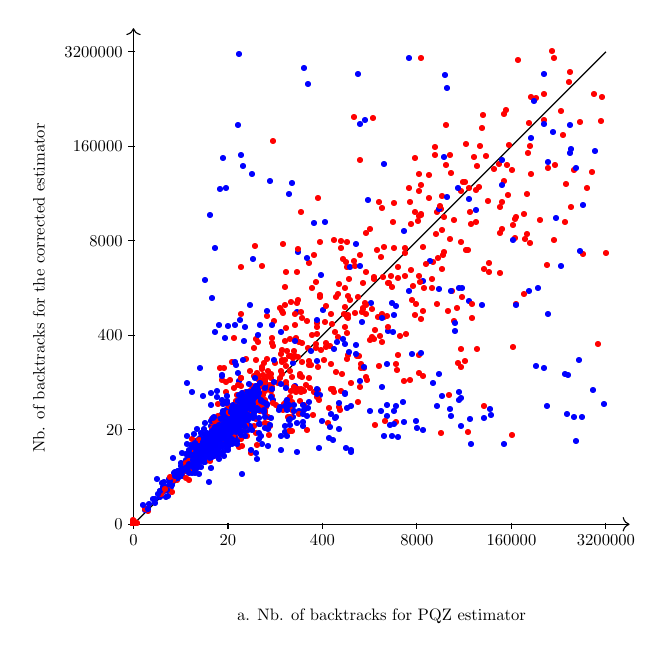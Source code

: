 
\begin{tikzpicture}[only marks, y=.5cm, scale=0.6, every node/.style={scale=0.6}]
   % \draw plot[mark=*,xshift=-6cm] file {ScatterPlotExampleData.data};
    \draw[->] (0,0) -- coordinate (x axis mid) (10.5,0);
    \draw[->] (0,0) -- coordinate (y axis mid)(0,21);
    \foreach \x/\xtext in {0/0,2/20,4/400,6/8000,8/160000, 10/3200000}
        \draw (\x cm,1pt) -- (\x cm,-3pt)
            node[anchor=north] {$\xtext$};
    \foreach \y/\ytext in {0/0,2/20,4/400,6/8000,8/160000, 10/3200000}
        \draw (1pt,\y cm) -- (-3pt,\y cm) node[anchor=east] {$\ytext$};
    \node[below=1cm] at (x axis mid) {a. Nb. of backtracks for PQZ estimator};
    \node[rotate=90] at (-2,10) {Nb. of backtracks for the corrected estimator};
    
 	\draw (0,0) -- (10,20);
 	
 	{\color[rgb]{0.0,0,1.0}\node at (1.655,3.516) {\small{\textbullet}};}
{\color[rgb]{0.0,0,1.0}\node at (1.93,4.062) {\small{\textbullet}};}
{\color[rgb]{1.0,0,0.0}\node at (0.0,0.0) {\small{\textbullet}};}
{\color[rgb]{1.0,0,0.0}\node at (0.0,0.0) {\small{\textbullet}};}
{\color[rgb]{0.0,0,1.0}\node at (1.546,3.28) {\small{\textbullet}};}
{\color[rgb]{0.0,0,1.0}\node at (1.59,3.421) {\small{\textbullet}};}
{\color[rgb]{0.0,0,1.0}\node at (2.28,4.984) {\small{\textbullet}};}
{\color[rgb]{1.0,0,0.0}\node at (0.0,0.0) {\small{\textbullet}};}
{\color[rgb]{0.0,0,1.0}\node at (1.398,3.405) {\small{\textbullet}};}
{\color[rgb]{1.0,0,0.0}\node at (0.0,0.0) {\small{\textbullet}};}
{\color[rgb]{1.0,0,0.0}\node at (0.0,0.0) {\small{\textbullet}};}
{\color[rgb]{1.0,0,0.0}\node at (1.697,3.738) {\small{\textbullet}};}
{\color[rgb]{0.0,0,1.0}\node at (1.264,2.874) {\small{\textbullet}};}
{\color[rgb]{1.0,0,0.0}\node at (0.0,0.0) {\small{\textbullet}};}
{\color[rgb]{1.0,0,0.0}\node at (0.0,0.0) {\small{\textbullet}};}
{\color[rgb]{0.0,0,1.0}\node at (0.871,1.807) {\small{\textbullet}};}
{\color[rgb]{0.0,0,1.0}\node at (1.271,2.963) {\small{\textbullet}};}
{\color[rgb]{0.0,0,1.0}\node at (1.735,3.43) {\small{\textbullet}};}
{\color[rgb]{0.0,0,1.0}\node at (2.019,4.251) {\small{\textbullet}};}
{\color[rgb]{0.0,0,1.0}\node at (1.75,3.706) {\small{\textbullet}};}
{\color[rgb]{1.0,0,0.0}\node at (0.0,0.0) {\small{\textbullet}};}
{\color[rgb]{1.0,0,0.0}\node at (0.0,0.0) {\small{\textbullet}};}
{\color[rgb]{0.0,0,1.0}\node at (2.618,5.426) {\small{\textbullet}};}
{\color[rgb]{0.0,0,1.0}\node at (1.369,2.391) {\small{\textbullet}};}
{\color[rgb]{0.0,0,1.0}\node at (1.573,2.892) {\small{\textbullet}};}
{\color[rgb]{0.0,0,1.0}\node at (1.16,2.649) {\small{\textbullet}};}
{\color[rgb]{0.0,0,1.0}\node at (0.612,1.699) {\small{\textbullet}};}
{\color[rgb]{0.0,0,1.0}\node at (1.09,2.534) {\small{\textbullet}};}
{\color[rgb]{0.0,0,1.0}\node at (1.633,3.424) {\small{\textbullet}};}
{\color[rgb]{1.0,0,0.0}\node at (0.0,0.0) {\small{\textbullet}};}
{\color[rgb]{0.0,0,1.0}\node at (1.645,3.156) {\small{\textbullet}};}
{\color[rgb]{1.0,0,0.0}\node at (0.0,0.0) {\small{\textbullet}};}
{\color[rgb]{0.0,0,1.0}\node at (1.26,2.756) {\small{\textbullet}};}
{\color[rgb]{1.0,0,0.0}\node at (0.0,0.0) {\small{\textbullet}};}
{\color[rgb]{0.0,0,1.0}\node at (1.477,3.067) {\small{\textbullet}};}
{\color[rgb]{1.0,0,0.0}\node at (1.215,2.544) {\small{\textbullet}};}
{\color[rgb]{0.0,0,1.0}\node at (0.84,2.761) {\small{\textbullet}};}
{\color[rgb]{1.0,0,0.0}\node at (0.0,0.0) {\small{\textbullet}};}
{\color[rgb]{1.0,0,0.0}\node at (0.0,0.0) {\small{\textbullet}};}
{\color[rgb]{1.0,0,0.0}\node at (2.858,6.218) {\small{\textbullet}};}
{\color[rgb]{0.0,0,1.0}\node at (1.588,3.54) {\small{\textbullet}};}
{\color[rgb]{1.0,0,0.0}\node at (8.523,18.015) {\small{\textbullet}};}
{\color[rgb]{1.0,0,0.0}\node at (3.481,7.027) {\small{\textbullet}};}
{\color[rgb]{0.0,0,1.0}\node at (1.185,2.429) {\small{\textbullet}};}
{\color[rgb]{0.0,0,1.0}\node at (1.212,2.347) {\small{\textbullet}};}
{\color[rgb]{0.0,0,1.0}\node at (0.891,1.871) {\small{\textbullet}};}
{\color[rgb]{0.0,0,1.0}\node at (1.546,3.033) {\small{\textbullet}};}
{\color[rgb]{0.0,0,1.0}\node at (1.011,2.029) {\small{\textbullet}};}
{\color[rgb]{0.0,0,1.0}\node at (1.019,2.095) {\small{\textbullet}};}
{\color[rgb]{0.0,0,1.0}\node at (1.183,2.573) {\small{\textbullet}};}
{\color[rgb]{1.0,0,0.0}\node at (0.0,0.0) {\small{\textbullet}};}
{\color[rgb]{0.0,0,1.0}\node at (1.459,2.977) {\small{\textbullet}};}
{\color[rgb]{1.0,0,0.0}\node at (2.197,5.42) {\small{\textbullet}};}
{\color[rgb]{1.0,0,0.0}\node at (0.0,0.0) {\small{\textbullet}};}
{\color[rgb]{1.0,0,0.0}\node at (0.0,0.0) {\small{\textbullet}};}
{\color[rgb]{1.0,0,0.0}\node at (4.601,9.466) {\small{\textbullet}};}
{\color[rgb]{1.0,0,0.0}\node at (1.292,2.663) {\small{\textbullet}};}
{\color[rgb]{1.0,0,0.0}\node at (0.0,0.0) {\small{\textbullet}};}
{\color[rgb]{1.0,0,0.0}\node at (0.0,0.126) {\small{\textbullet}};}
{\color[rgb]{1.0,0,0.0}\node at (0.0,0.0) {\small{\textbullet}};}
{\color[rgb]{0.0,0,1.0}\node at (1.534,3.09) {\small{\textbullet}};}
{\color[rgb]{0.0,0,1.0}\node at (1.817,3.712) {\small{\textbullet}};}
{\color[rgb]{1.0,0,0.0}\node at (2.539,5.409) {\small{\textbullet}};}
{\color[rgb]{1.0,0,0.0}\node at (0.0,0.0) {\small{\textbullet}};}
{\color[rgb]{0.0,0,1.0}\node at (1.799,4.066) {\small{\textbullet}};}
{\color[rgb]{0.0,0,1.0}\node at (1.183,2.33) {\small{\textbullet}};}
{\color[rgb]{0.0,0,1.0}\node at (1.835,3.78) {\small{\textbullet}};}
{\color[rgb]{1.0,0,0.0}\node at (0.0,0.0) {\small{\textbullet}};}
{\color[rgb]{1.0,0,0.0}\node at (0.0,0.0) {\small{\textbullet}};}
{\color[rgb]{1.0,0,0.0}\node at (0.0,0.0) {\small{\textbullet}};}
{\color[rgb]{1.0,0,0.0}\node at (0.0,0.0) {\small{\textbullet}};}
{\color[rgb]{0.0,0,1.0}\node at (1.18,2.3) {\small{\textbullet}};}
{\color[rgb]{0.0,0,1.0}\node at (1.239,2.558) {\small{\textbullet}};}
{\color[rgb]{1.0,0,0.0}\node at (0.955,2.058) {\small{\textbullet}};}
{\color[rgb]{1.0,0,0.0}\node at (0.0,0.0) {\small{\textbullet}};}
{\color[rgb]{1.0,0,0.0}\node at (0.0,0.0) {\small{\textbullet}};}
{\color[rgb]{1.0,0,0.0}\node at (0.0,0.0) {\small{\textbullet}};}
{\color[rgb]{1.0,0,0.0}\node at (1.621,3.37) {\small{\textbullet}};}
{\color[rgb]{1.0,0,0.0}\node at (1.219,2.739) {\small{\textbullet}};}
{\color[rgb]{1.0,0,0.0}\node at (2.083,4.181) {\small{\textbullet}};}
{\color[rgb]{1.0,0,0.0}\node at (0.0,0.0) {\small{\textbullet}};}
{\color[rgb]{0.0,0,1.0}\node at (1.318,2.917) {\small{\textbullet}};}
{\color[rgb]{1.0,0,0.0}\node at (0.0,0.0) {\small{\textbullet}};}
{\color[rgb]{0.0,0,1.0}\node at (2.514,4.498) {\small{\textbullet}};}
{\color[rgb]{0.0,0,1.0}\node at (1.447,3.479) {\small{\textbullet}};}
{\color[rgb]{0.0,0,1.0}\node at (2.445,5.062) {\small{\textbullet}};}
{\color[rgb]{1.0,0,0.0}\node at (0.0,0.0) {\small{\textbullet}};}
{\color[rgb]{1.0,0,0.0}\node at (2.617,5.088) {\small{\textbullet}};}
{\color[rgb]{1.0,0,0.0}\node at (2.69,5.149) {\small{\textbullet}};}
{\color[rgb]{1.0,0,0.0}\node at (0.0,0.0) {\small{\textbullet}};}
{\color[rgb]{0.0,0,1.0}\node at (1.409,2.852) {\small{\textbullet}};}
{\color[rgb]{1.0,0,0.0}\node at (0.0,0.0) {\small{\textbullet}};}
{\color[rgb]{1.0,0,0.0}\node at (0.0,0.0) {\small{\textbullet}};}
{\color[rgb]{1.0,0,0.0}\node at (0.0,0.0) {\small{\textbullet}};}
{\color[rgb]{0.0,0,1.0}\node at (1.57,3.171) {\small{\textbullet}};}
{\color[rgb]{1.0,0,0.0}\node at (0.926,1.818) {\small{\textbullet}};}
{\color[rgb]{1.0,0,0.0}\node at (0.0,0.0) {\small{\textbullet}};}
{\color[rgb]{0.0,0,1.0}\node at (1.989,4.068) {\small{\textbullet}};}
{\color[rgb]{1.0,0,0.0}\node at (0.0,0.0) {\small{\textbullet}};}
{\color[rgb]{0.0,0,1.0}\node at (0.957,1.898) {\small{\textbullet}};}
{\color[rgb]{0.0,0,1.0}\node at (2.005,4.599) {\small{\textbullet}};}
{\color[rgb]{0.0,0,1.0}\node at (1.854,3.771) {\small{\textbullet}};}
{\color[rgb]{1.0,0,0.0}\node at (0.0,0.0) {\small{\textbullet}};}
{\color[rgb]{1.0,0,0.0}\node at (0.0,0.0) {\small{\textbullet}};}
{\color[rgb]{1.0,0,0.0}\node at (0.0,0.0) {\small{\textbullet}};}
{\color[rgb]{1.0,0,0.0}\node at (0.0,0.0) {\small{\textbullet}};}
{\color[rgb]{1.0,0,0.0}\node at (0.0,0.0) {\small{\textbullet}};}
{\color[rgb]{0.0,0,1.0}\node at (2.684,4.191) {\small{\textbullet}};}
{\color[rgb]{1.0,0,0.0}\node at (0.0,0.0) {\small{\textbullet}};}
{\color[rgb]{1.0,0,0.0}\node at (0.0,0.0) {\small{\textbullet}};}
{\color[rgb]{1.0,0,0.0}\node at (0.0,0.0) {\small{\textbullet}};}
{\color[rgb]{1.0,0,0.0}\node at (2.242,4.141) {\small{\textbullet}};}
{\color[rgb]{1.0,0,0.0}\node at (1.885,3.911) {\small{\textbullet}};}
{\color[rgb]{1.0,0,0.0}\node at (0.0,0.0) {\small{\textbullet}};}
{\color[rgb]{1.0,0,0.0}\node at (1.682,3.332) {\small{\textbullet}};}
{\color[rgb]{1.0,0,0.0}\node at (3.882,8.321) {\small{\textbullet}};}
{\color[rgb]{1.0,0,0.0}\node at (0.0,0.0) {\small{\textbullet}};}
{\color[rgb]{1.0,0,0.0}\node at (0.0,0.0) {\small{\textbullet}};}
{\color[rgb]{1.0,0,0.0}\node at (0.0,0.0) {\small{\textbullet}};}
{\color[rgb]{1.0,0,0.0}\node at (0.0,0.0) {\small{\textbullet}};}
{\color[rgb]{1.0,0,0.0}\node at (1.707,3.55) {\small{\textbullet}};}
{\color[rgb]{1.0,0,0.0}\node at (1.186,2.46) {\small{\textbullet}};}
{\color[rgb]{1.0,0,0.0}\node at (1.561,3.245) {\small{\textbullet}};}
{\color[rgb]{0.0,0,1.0}\node at (1.695,4.192) {\small{\textbullet}};}
{\color[rgb]{1.0,0,0.0}\node at (1.63,3.373) {\small{\textbullet}};}
{\color[rgb]{1.0,0,0.0}\node at (0.0,0.0) {\small{\textbullet}};}
{\color[rgb]{1.0,0,0.0}\node at (0.0,0.0) {\small{\textbullet}};}
{\color[rgb]{0.0,0,1.0}\node at (1.761,4.317) {\small{\textbullet}};}
{\color[rgb]{1.0,0,0.0}\node at (4.072,7.625) {\small{\textbullet}};}
{\color[rgb]{0.0,0,1.0}\node at (2.1,4.764) {\small{\textbullet}};}
{\color[rgb]{1.0,0,0.0}\node at (0.0,0.0) {\small{\textbullet}};}
{\color[rgb]{1.0,0,0.0}\node at (0.0,0.0) {\small{\textbullet}};}
{\color[rgb]{1.0,0,0.0}\node at (1.932,4.417) {\small{\textbullet}};}
{\color[rgb]{1.0,0,0.0}\node at (0.0,0.0) {\small{\textbullet}};}
{\color[rgb]{1.0,0,0.0}\node at (0.0,0.0) {\small{\textbullet}};}
{\color[rgb]{1.0,0,0.0}\node at (0.0,0.0) {\small{\textbullet}};}
{\color[rgb]{1.0,0,0.0}\node at (0.0,0.0) {\small{\textbullet}};}
{\color[rgb]{1.0,0,0.0}\node at (0.0,0.0) {\small{\textbullet}};}
{\color[rgb]{0.0,0,1.0}\node at (1.736,3.597) {\small{\textbullet}};}
{\color[rgb]{1.0,0,0.0}\node at (0.0,0.0) {\small{\textbullet}};}
{\color[rgb]{1.0,0,0.0}\node at (0.0,0.0) {\small{\textbullet}};}
{\color[rgb]{1.0,0,0.0}\node at (0.0,0.0) {\small{\textbullet}};}
{\color[rgb]{0.0,0,1.0}\node at (1.154,2.407) {\small{\textbullet}};}
{\color[rgb]{1.0,0,0.0}\node at (1.729,3.631) {\small{\textbullet}};}
{\color[rgb]{0.0,0,1.0}\node at (1.503,3.018) {\small{\textbullet}};}
{\color[rgb]{1.0,0,0.0}\node at (0.0,0.0) {\small{\textbullet}};}
{\color[rgb]{1.0,0,0.0}\node at (0.0,0.0) {\small{\textbullet}};}
{\color[rgb]{1.0,0,0.0}\node at (0.0,0.0) {\small{\textbullet}};}
{\color[rgb]{1.0,0,0.0}\node at (0.0,0.0) {\small{\textbullet}};}
{\color[rgb]{1.0,0,0.0}\node at (6.538,13.851) {\small{\textbullet}};}
{\color[rgb]{1.0,0,0.0}\node at (0.0,0.0) {\small{\textbullet}};}
{\color[rgb]{1.0,0,0.0}\node at (2.088,4.328) {\small{\textbullet}};}
{\color[rgb]{1.0,0,0.0}\node at (0.0,0.0) {\small{\textbullet}};}
{\color[rgb]{1.0,0,0.0}\node at (1.666,3.381) {\small{\textbullet}};}
{\color[rgb]{1.0,0,0.0}\node at (1.68,3.42) {\small{\textbullet}};}
{\color[rgb]{1.0,0,0.0}\node at (0.0,0.0) {\small{\textbullet}};}
{\color[rgb]{1.0,0,0.0}\node at (1.515,3.232) {\small{\textbullet}};}
{\color[rgb]{1.0,0,0.0}\node at (0.028,0.075) {\small{\textbullet}};}
{\color[rgb]{1.0,0,0.0}\node at (0.0,0.0) {\small{\textbullet}};}
{\color[rgb]{1.0,0,0.0}\node at (0.0,0.0) {\small{\textbullet}};}
{\color[rgb]{1.0,0,0.0}\node at (1.231,2.576) {\small{\textbullet}};}
{\color[rgb]{1.0,0,0.0}\node at (2.848,6.43) {\small{\textbullet}};}
{\color[rgb]{1.0,0,0.0}\node at (0.0,0.0) {\small{\textbullet}};}
{\color[rgb]{1.0,0,0.0}\node at (0.0,0.0) {\small{\textbullet}};}
{\color[rgb]{1.0,0,0.0}\node at (0.0,0.0) {\small{\textbullet}};}
{\color[rgb]{1.0,0,0.0}\node at (0.0,0.0) {\small{\textbullet}};}
{\color[rgb]{1.0,0,0.0}\node at (0.0,0.0) {\small{\textbullet}};}
{\color[rgb]{1.0,0,0.0}\node at (0.0,0.0) {\small{\textbullet}};}
{\color[rgb]{1.0,0,0.0}\node at (0.0,0.0) {\small{\textbullet}};}
{\color[rgb]{1.0,0,0.0}\node at (0.0,0.0) {\small{\textbullet}};}
{\color[rgb]{1.0,0,0.0}\node at (0.0,0.0) {\small{\textbullet}};}
{\color[rgb]{1.0,0,0.0}\node at (0.0,0.0) {\small{\textbullet}};}
{\color[rgb]{1.0,0,0.0}\node at (0.0,0.0) {\small{\textbullet}};}
{\color[rgb]{1.0,0,0.0}\node at (0.0,0.0) {\small{\textbullet}};}
{\color[rgb]{1.0,0,0.0}\node at (0.0,0.0) {\small{\textbullet}};}
{\color[rgb]{1.0,0,0.0}\node at (0.0,0.0) {\small{\textbullet}};}
{\color[rgb]{1.0,0,0.0}\node at (0.0,0.0) {\small{\textbullet}};}
{\color[rgb]{1.0,0,0.0}\node at (0.0,0.0) {\small{\textbullet}};}
{\color[rgb]{0.0,0,1.0}\node at (2.0,4.36) {\small{\textbullet}};}
{\color[rgb]{1.0,0,0.0}\node at (0.0,0.0) {\small{\textbullet}};}
{\color[rgb]{1.0,0,0.0}\node at (0.0,0.0) {\small{\textbullet}};}
{\color[rgb]{1.0,0,0.0}\node at (0.0,0.0) {\small{\textbullet}};}
{\color[rgb]{1.0,0,0.0}\node at (0.0,0.0) {\small{\textbullet}};}
{\color[rgb]{1.0,0,0.0}\node at (0.0,0.0) {\small{\textbullet}};}
{\color[rgb]{1.0,0,0.0}\node at (0.0,0.0) {\small{\textbullet}};}
{\color[rgb]{1.0,0,0.0}\node at (0.0,0.0) {\small{\textbullet}};}
{\color[rgb]{1.0,0,0.0}\node at (0.0,0.0) {\small{\textbullet}};}
{\color[rgb]{1.0,0,0.0}\node at (0.0,0.0) {\small{\textbullet}};}
{\color[rgb]{1.0,0,0.0}\node at (1.844,3.778) {\small{\textbullet}};}
{\color[rgb]{1.0,0,0.0}\node at (1.586,3.284) {\small{\textbullet}};}
{\color[rgb]{1.0,0,0.0}\node at (0.0,0.0) {\small{\textbullet}};}
{\color[rgb]{1.0,0,0.0}\node at (1.809,3.788) {\small{\textbullet}};}
{\color[rgb]{1.0,0,0.0}\node at (0.0,0.0) {\small{\textbullet}};}
{\color[rgb]{1.0,0,0.0}\node at (0.0,0.0) {\small{\textbullet}};}
{\color[rgb]{1.0,0,0.0}\node at (0.0,0.0) {\small{\textbullet}};}
{\color[rgb]{0.0,0,1.0}\node at (1.827,3.898) {\small{\textbullet}};}
{\color[rgb]{1.0,0,0.0}\node at (0.0,0.0) {\small{\textbullet}};}
{\color[rgb]{1.0,0,0.0}\node at (0.0,0.0) {\small{\textbullet}};}
{\color[rgb]{1.0,0,0.0}\node at (2.048,4.224) {\small{\textbullet}};}
{\color[rgb]{1.0,0,0.0}\node at (0.0,0.0) {\small{\textbullet}};}
{\color[rgb]{1.0,0,0.0}\node at (0.0,0.0) {\small{\textbullet}};}
{\color[rgb]{1.0,0,0.0}\node at (0.0,0.0) {\small{\textbullet}};}
{\color[rgb]{1.0,0,0.0}\node at (0.0,0.0) {\small{\textbullet}};}
{\color[rgb]{1.0,0,0.0}\node at (0.0,0.0) {\small{\textbullet}};}
{\color[rgb]{1.0,0,0.0}\node at (0.0,0.0) {\small{\textbullet}};}
{\color[rgb]{1.0,0,0.0}\node at (0.0,0.0) {\small{\textbullet}};}
{\color[rgb]{1.0,0,0.0}\node at (1.85,4.2) {\small{\textbullet}};}
{\color[rgb]{1.0,0,0.0}\node at (0.0,0.0) {\small{\textbullet}};}
{\color[rgb]{1.0,0,0.0}\node at (2.145,4.59) {\small{\textbullet}};}
{\color[rgb]{1.0,0,0.0}\node at (0.0,0.0) {\small{\textbullet}};}
{\color[rgb]{1.0,0,0.0}\node at (0.0,0.0) {\small{\textbullet}};}
{\color[rgb]{1.0,0,0.0}\node at (1.804,3.743) {\small{\textbullet}};}
{\color[rgb]{1.0,0,0.0}\node at (0.0,0.0) {\small{\textbullet}};}
{\color[rgb]{1.0,0,0.0}\node at (0.0,0.0) {\small{\textbullet}};}
{\color[rgb]{1.0,0,0.0}\node at (0.0,0.0) {\small{\textbullet}};}
{\color[rgb]{1.0,0,0.0}\node at (0.0,0.0) {\small{\textbullet}};}
{\color[rgb]{1.0,0,0.0}\node at (0.0,0.0) {\small{\textbullet}};}
{\color[rgb]{1.0,0,0.0}\node at (1.818,3.835) {\small{\textbullet}};}
{\color[rgb]{1.0,0,0.0}\node at (0.0,0.0) {\small{\textbullet}};}
{\color[rgb]{1.0,0,0.0}\node at (2.722,6.534) {\small{\textbullet}};}
{\color[rgb]{1.0,0,0.0}\node at (0.0,0.0) {\small{\textbullet}};}
{\color[rgb]{1.0,0,0.0}\node at (0.0,0.0) {\small{\textbullet}};}
{\color[rgb]{1.0,0,0.0}\node at (0.0,0.0) {\small{\textbullet}};}
{\color[rgb]{1.0,0,0.0}\node at (0.0,0.0) {\small{\textbullet}};}
{\color[rgb]{1.0,0,0.0}\node at (0.0,0.0) {\small{\textbullet}};}
{\color[rgb]{1.0,0,0.0}\node at (0.0,0.0) {\small{\textbullet}};}
{\color[rgb]{1.0,0,0.0}\node at (0.0,0.0) {\small{\textbullet}};}
{\color[rgb]{1.0,0,0.0}\node at (0.0,0.0) {\small{\textbullet}};}
{\color[rgb]{1.0,0,0.0}\node at (0.0,0.0) {\small{\textbullet}};}
{\color[rgb]{1.0,0,0.0}\node at (0.0,0.0) {\small{\textbullet}};}
{\color[rgb]{1.0,0,0.0}\node at (0.0,0.0) {\small{\textbullet}};}
{\color[rgb]{1.0,0,0.0}\node at (0.0,0.0) {\small{\textbullet}};}
{\color[rgb]{1.0,0,0.0}\node at (2.175,4.481) {\small{\textbullet}};}
{\color[rgb]{1.0,0,0.0}\node at (0.0,0.0) {\small{\textbullet}};}
{\color[rgb]{1.0,0,0.0}\node at (0.0,0.0) {\small{\textbullet}};}
{\color[rgb]{1.0,0,0.0}\node at (2.13,4.462) {\small{\textbullet}};}
{\color[rgb]{1.0,0,0.0}\node at (0.0,0.0) {\small{\textbullet}};}
{\color[rgb]{1.0,0,0.0}\node at (0.0,0.0) {\small{\textbullet}};}
{\color[rgb]{1.0,0,0.0}\node at (0.0,0.0) {\small{\textbullet}};}
{\color[rgb]{1.0,0,0.0}\node at (0.0,0.0) {\small{\textbullet}};}
{\color[rgb]{1.0,0,0.0}\node at (0.0,0.0) {\small{\textbullet}};}
{\color[rgb]{1.0,0,0.0}\node at (1.736,3.716) {\small{\textbullet}};}
{\color[rgb]{1.0,0,0.0}\node at (0.0,0.0) {\small{\textbullet}};}
{\color[rgb]{1.0,0,0.0}\node at (4.298,9.588) {\small{\textbullet}};}
{\color[rgb]{1.0,0,0.0}\node at (1.989,3.991) {\small{\textbullet}};}
{\color[rgb]{1.0,0,0.0}\node at (0.0,0.0) {\small{\textbullet}};}
{\color[rgb]{1.0,0,0.0}\node at (0.0,0.0) {\small{\textbullet}};}
{\color[rgb]{1.0,0,0.0}\node at (0.0,0.0) {\small{\textbullet}};}
{\color[rgb]{1.0,0,0.0}\node at (0.0,0.0) {\small{\textbullet}};}
{\color[rgb]{1.0,0,0.0}\node at (0.0,0.0) {\small{\textbullet}};}
{\color[rgb]{1.0,0,0.0}\node at (0.0,0.0) {\small{\textbullet}};}
{\color[rgb]{1.0,0,0.0}\node at (2.396,4.293) {\small{\textbullet}};}
{\color[rgb]{1.0,0,0.0}\node at (1.947,4.025) {\small{\textbullet}};}
{\color[rgb]{1.0,0,0.0}\node at (0.0,0.0) {\small{\textbullet}};}
{\color[rgb]{1.0,0,0.0}\node at (0.0,0.0) {\small{\textbullet}};}
{\color[rgb]{1.0,0,0.0}\node at (0.0,0.0) {\small{\textbullet}};}
{\color[rgb]{1.0,0,0.0}\node at (0.0,0.0) {\small{\textbullet}};}
{\color[rgb]{1.0,0,0.0}\node at (0.0,0.0) {\small{\textbullet}};}
{\color[rgb]{1.0,0,0.0}\node at (0.0,0.0) {\small{\textbullet}};}
{\color[rgb]{1.0,0,0.0}\node at (0.0,0.0) {\small{\textbullet}};}
{\color[rgb]{1.0,0,0.0}\node at (2.478,5.23) {\small{\textbullet}};}
{\color[rgb]{1.0,0,0.0}\node at (0.0,0.0) {\small{\textbullet}};}
{\color[rgb]{1.0,0,0.0}\node at (0.0,0.0) {\small{\textbullet}};}
{\color[rgb]{1.0,0,0.0}\node at (0.0,0.0) {\small{\textbullet}};}
{\color[rgb]{1.0,0,0.0}\node at (0.0,0.0) {\small{\textbullet}};}
{\color[rgb]{1.0,0,0.0}\node at (0.0,0.0) {\small{\textbullet}};}
{\color[rgb]{1.0,0,0.0}\node at (0.0,0.0) {\small{\textbullet}};}
{\color[rgb]{1.0,0,0.0}\node at (0.0,0.0) {\small{\textbullet}};}
{\color[rgb]{1.0,0,0.0}\node at (1.988,4.177) {\small{\textbullet}};}
{\color[rgb]{1.0,0,0.0}\node at (0.0,0.0) {\small{\textbullet}};}
{\color[rgb]{1.0,0,0.0}\node at (0.0,0.0) {\small{\textbullet}};}
{\color[rgb]{1.0,0,0.0}\node at (2.42,5.026) {\small{\textbullet}};}
{\color[rgb]{1.0,0,0.0}\node at (0.0,0.0) {\small{\textbullet}};}
{\color[rgb]{1.0,0,0.0}\node at (0.0,0.0) {\small{\textbullet}};}
{\color[rgb]{1.0,0,0.0}\node at (0.0,0.0) {\small{\textbullet}};}
{\color[rgb]{1.0,0,0.0}\node at (0.0,0.0) {\small{\textbullet}};}
{\color[rgb]{1.0,0,0.0}\node at (0.0,0.0) {\small{\textbullet}};}
{\color[rgb]{1.0,0,0.0}\node at (0.0,0.0) {\small{\textbullet}};}
{\color[rgb]{1.0,0,0.0}\node at (0.0,0.0) {\small{\textbullet}};}
{\color[rgb]{1.0,0,0.0}\node at (0.0,0.0) {\small{\textbullet}};}
{\color[rgb]{1.0,0,0.0}\node at (0.0,0.0) {\small{\textbullet}};}
{\color[rgb]{1.0,0,0.0}\node at (0.0,0.0) {\small{\textbullet}};}
{\color[rgb]{1.0,0,0.0}\node at (0.0,0.0) {\small{\textbullet}};}
{\color[rgb]{1.0,0,0.0}\node at (0.0,0.0) {\small{\textbullet}};}
{\color[rgb]{1.0,0,0.0}\node at (0.0,0.0) {\small{\textbullet}};}
{\color[rgb]{1.0,0,0.0}\node at (0.0,0.0) {\small{\textbullet}};}
{\color[rgb]{1.0,0,0.0}\node at (0.0,0.0) {\small{\textbullet}};}
{\color[rgb]{1.0,0,0.0}\node at (0.0,0.0) {\small{\textbullet}};}
{\color[rgb]{1.0,0,0.0}\node at (0.0,0.0) {\small{\textbullet}};}
{\color[rgb]{1.0,0,0.0}\node at (2.742,5.113) {\small{\textbullet}};}
{\color[rgb]{1.0,0,0.0}\node at (0.0,0.0) {\small{\textbullet}};}
{\color[rgb]{1.0,0,0.0}\node at (0.0,0.0) {\small{\textbullet}};}
{\color[rgb]{1.0,0,0.0}\node at (0.0,0.0) {\small{\textbullet}};}
{\color[rgb]{1.0,0,0.0}\node at (2.053,4.31) {\small{\textbullet}};}
{\color[rgb]{1.0,0,0.0}\node at (0.0,0.0) {\small{\textbullet}};}
{\color[rgb]{1.0,0,0.0}\node at (0.0,0.0) {\small{\textbullet}};}
{\color[rgb]{1.0,0,0.0}\node at (0.0,0.0) {\small{\textbullet}};}
{\color[rgb]{1.0,0,0.0}\node at (2.298,5.011) {\small{\textbullet}};}
{\color[rgb]{1.0,0,0.0}\node at (1.861,3.878) {\small{\textbullet}};}
{\color[rgb]{0.0,0,1.0}\node at (1.962,4.014) {\small{\textbullet}};}
{\color[rgb]{1.0,0,0.0}\node at (0.0,0.0) {\small{\textbullet}};}
{\color[rgb]{1.0,0,0.0}\node at (0.0,0.0) {\small{\textbullet}};}
{\color[rgb]{1.0,0,0.0}\node at (0.0,0.0) {\small{\textbullet}};}
{\color[rgb]{1.0,0,0.0}\node at (0.0,0.0) {\small{\textbullet}};}
{\color[rgb]{1.0,0,0.0}\node at (0.0,0.0) {\small{\textbullet}};}
{\color[rgb]{1.0,0,0.0}\node at (0.0,0.0) {\small{\textbullet}};}
{\color[rgb]{1.0,0,0.0}\node at (0.0,0.0) {\small{\textbullet}};}
{\color[rgb]{1.0,0,0.0}\node at (0.0,0.0) {\small{\textbullet}};}
{\color[rgb]{1.0,0,0.0}\node at (0.0,0.0) {\small{\textbullet}};}
{\color[rgb]{1.0,0,0.0}\node at (0.0,0.0) {\small{\textbullet}};}
{\color[rgb]{1.0,0,0.0}\node at (0.0,0.0) {\small{\textbullet}};}
{\color[rgb]{1.0,0,0.0}\node at (2.312,4.835) {\small{\textbullet}};}
{\color[rgb]{1.0,0,0.0}\node at (0.0,0.0) {\small{\textbullet}};}
{\color[rgb]{1.0,0,0.0}\node at (0.0,0.0) {\small{\textbullet}};}
{\color[rgb]{1.0,0,0.0}\node at (0.0,0.0) {\small{\textbullet}};}
{\color[rgb]{1.0,0,0.0}\node at (0.0,0.0) {\small{\textbullet}};}
{\color[rgb]{1.0,0,0.0}\node at (0.0,0.0) {\small{\textbullet}};}
{\color[rgb]{1.0,0,0.0}\node at (0.0,0.0) {\small{\textbullet}};}
{\color[rgb]{1.0,0,0.0}\node at (0.0,0.0) {\small{\textbullet}};}
{\color[rgb]{1.0,0,0.0}\node at (0.0,0.0) {\small{\textbullet}};}
{\color[rgb]{1.0,0,0.0}\node at (0.0,0.0) {\small{\textbullet}};}
{\color[rgb]{1.0,0,0.0}\node at (0.0,0.0) {\small{\textbullet}};}
{\color[rgb]{1.0,0,0.0}\node at (0.0,0.0) {\small{\textbullet}};}
{\color[rgb]{1.0,0,0.0}\node at (0.0,0.0) {\small{\textbullet}};}
{\color[rgb]{1.0,0,0.0}\node at (0.0,0.0) {\small{\textbullet}};}
{\color[rgb]{1.0,0,0.0}\node at (0.0,0.0) {\small{\textbullet}};}
{\color[rgb]{1.0,0,0.0}\node at (0.0,0.0) {\small{\textbullet}};}
{\color[rgb]{1.0,0,0.0}\node at (0.0,0.0) {\small{\textbullet}};}
{\color[rgb]{1.0,0,0.0}\node at (0.0,0.0) {\small{\textbullet}};}
{\color[rgb]{1.0,0,0.0}\node at (0.0,0.0) {\small{\textbullet}};}
{\color[rgb]{1.0,0,0.0}\node at (0.0,0.0) {\small{\textbullet}};}
{\color[rgb]{1.0,0,0.0}\node at (2.154,4.387) {\small{\textbullet}};}
{\color[rgb]{1.0,0,0.0}\node at (0.0,0.0) {\small{\textbullet}};}
{\color[rgb]{1.0,0,0.0}\node at (0.0,0.0) {\small{\textbullet}};}
{\color[rgb]{1.0,0,0.0}\node at (0.0,0.0) {\small{\textbullet}};}
{\color[rgb]{1.0,0,0.0}\node at (0.0,0.0) {\small{\textbullet}};}
{\color[rgb]{1.0,0,0.0}\node at (0.0,0.0) {\small{\textbullet}};}
{\color[rgb]{1.0,0,0.0}\node at (0.0,0.0) {\small{\textbullet}};}
{\color[rgb]{1.0,0,0.0}\node at (0.0,0.0) {\small{\textbullet}};}
{\color[rgb]{1.0,0,0.0}\node at (0.0,0.0) {\small{\textbullet}};}
{\color[rgb]{1.0,0,0.0}\node at (0.0,0.0) {\small{\textbullet}};}
{\color[rgb]{1.0,0,0.0}\node at (0.0,0.0) {\small{\textbullet}};}
{\color[rgb]{1.0,0,0.0}\node at (0.0,0.0) {\small{\textbullet}};}
{\color[rgb]{1.0,0,0.0}\node at (0.0,0.0) {\small{\textbullet}};}
{\color[rgb]{1.0,0,0.0}\node at (0.0,0.0) {\small{\textbullet}};}
{\color[rgb]{1.0,0,0.0}\node at (0.0,0.0) {\small{\textbullet}};}
{\color[rgb]{1.0,0,0.0}\node at (0.0,0.0) {\small{\textbullet}};}
{\color[rgb]{1.0,0,0.0}\node at (0.0,0.0) {\small{\textbullet}};}
{\color[rgb]{1.0,0,0.0}\node at (0.0,0.0) {\small{\textbullet}};}
{\color[rgb]{1.0,0,0.0}\node at (0.0,0.0) {\small{\textbullet}};}
{\color[rgb]{1.0,0,0.0}\node at (0.0,0.0) {\small{\textbullet}};}
{\color[rgb]{1.0,0,0.0}\node at (0.0,0.0) {\small{\textbullet}};}
{\color[rgb]{1.0,0,0.0}\node at (0.0,0.0) {\small{\textbullet}};}
{\color[rgb]{1.0,0,0.0}\node at (0.0,0.0) {\small{\textbullet}};}
{\color[rgb]{1.0,0,0.0}\node at (0.0,0.0) {\small{\textbullet}};}
{\color[rgb]{1.0,0,0.0}\node at (0.0,0.0) {\small{\textbullet}};}
{\color[rgb]{1.0,0,0.0}\node at (0.0,0.0) {\small{\textbullet}};}
{\color[rgb]{1.0,0,0.0}\node at (0.0,0.0) {\small{\textbullet}};}
{\color[rgb]{1.0,0,0.0}\node at (0.0,0.0) {\small{\textbullet}};}
{\color[rgb]{1.0,0,0.0}\node at (0.0,0.0) {\small{\textbullet}};}
{\color[rgb]{1.0,0,0.0}\node at (0.0,0.0) {\small{\textbullet}};}
{\color[rgb]{1.0,0,0.0}\node at (0.0,0.0) {\small{\textbullet}};}
{\color[rgb]{1.0,0,0.0}\node at (0.0,0.0) {\small{\textbullet}};}
{\color[rgb]{1.0,0,0.0}\node at (0.0,0.0) {\small{\textbullet}};}
{\color[rgb]{1.0,0,0.0}\node at (0.0,0.0) {\small{\textbullet}};}
{\color[rgb]{1.0,0,0.0}\node at (0.0,0.0) {\small{\textbullet}};}
{\color[rgb]{1.0,0,0.0}\node at (0.0,0.0) {\small{\textbullet}};}
{\color[rgb]{1.0,0,0.0}\node at (0.0,0.0) {\small{\textbullet}};}
{\color[rgb]{1.0,0,0.0}\node at (2.116,4.285) {\small{\textbullet}};}
{\color[rgb]{1.0,0,0.0}\node at (0.0,0.0) {\small{\textbullet}};}
{\color[rgb]{1.0,0,0.0}\node at (2.479,4.978) {\small{\textbullet}};}
{\color[rgb]{1.0,0,0.0}\node at (0.0,0.0) {\small{\textbullet}};}
{\color[rgb]{1.0,0,0.0}\node at (0.0,0.0) {\small{\textbullet}};}
{\color[rgb]{1.0,0,0.0}\node at (0.0,0.0) {\small{\textbullet}};}
{\color[rgb]{1.0,0,0.0}\node at (0.0,0.0) {\small{\textbullet}};}
{\color[rgb]{1.0,0,0.0}\node at (0.0,0.0) {\small{\textbullet}};}
{\color[rgb]{1.0,0,0.0}\node at (0.0,0.0) {\small{\textbullet}};}
{\color[rgb]{1.0,0,0.0}\node at (0.0,0.0) {\small{\textbullet}};}
{\color[rgb]{1.0,0,0.0}\node at (2.213,4.466) {\small{\textbullet}};}
{\color[rgb]{1.0,0,0.0}\node at (0.0,0.0) {\small{\textbullet}};}
{\color[rgb]{1.0,0,0.0}\node at (0.0,0.0) {\small{\textbullet}};}
{\color[rgb]{1.0,0,0.0}\node at (0.0,0.0) {\small{\textbullet}};}
{\color[rgb]{1.0,0,0.0}\node at (0.0,0.0) {\small{\textbullet}};}
{\color[rgb]{1.0,0,0.0}\node at (0.0,0.0) {\small{\textbullet}};}
{\color[rgb]{1.0,0,0.0}\node at (0.0,0.0) {\small{\textbullet}};}
{\color[rgb]{1.0,0,0.0}\node at (2.4,4.891) {\small{\textbullet}};}
{\color[rgb]{1.0,0,0.0}\node at (0.0,0.0) {\small{\textbullet}};}
{\color[rgb]{1.0,0,0.0}\node at (0.0,0.0) {\small{\textbullet}};}
{\color[rgb]{1.0,0,0.0}\node at (0.0,0.0) {\small{\textbullet}};}
{\color[rgb]{1.0,0,0.0}\node at (0.0,0.0) {\small{\textbullet}};}
{\color[rgb]{1.0,0,0.0}\node at (0.0,0.0) {\small{\textbullet}};}
{\color[rgb]{1.0,0,0.0}\node at (0.0,0.0) {\small{\textbullet}};}
{\color[rgb]{1.0,0,0.0}\node at (0.0,0.0) {\small{\textbullet}};}
{\color[rgb]{1.0,0,0.0}\node at (0.0,0.0) {\small{\textbullet}};}
{\color[rgb]{1.0,0,0.0}\node at (0.0,0.0) {\small{\textbullet}};}
{\color[rgb]{1.0,0,0.0}\node at (0.0,0.0) {\small{\textbullet}};}
{\color[rgb]{1.0,0,0.0}\node at (0.0,0.0) {\small{\textbullet}};}
{\color[rgb]{1.0,0,0.0}\node at (2.386,4.417) {\small{\textbullet}};}
{\color[rgb]{1.0,0,0.0}\node at (0.0,0.0) {\small{\textbullet}};}
{\color[rgb]{1.0,0,0.0}\node at (0.0,0.0) {\small{\textbullet}};}
{\color[rgb]{0.0,0,1.0}\node at (1.316,2.686) {\small{\textbullet}};}
{\color[rgb]{0.0,0,1.0}\node at (0.69,1.112) {\small{\textbullet}};}
{\color[rgb]{1.0,0,0.0}\node at (0.69,1.39) {\small{\textbullet}};}
{\color[rgb]{0.0,0,1.0}\node at (1.205,2.482) {\small{\textbullet}};}
{\color[rgb]{0.0,0,1.0}\node at (0.958,2.212) {\small{\textbullet}};}
{\color[rgb]{0.0,0,1.0}\node at (1.313,2.737) {\small{\textbullet}};}
{\color[rgb]{0.0,0,1.0}\node at (1.049,2.185) {\small{\textbullet}};}
{\color[rgb]{1.0,0,0.0}\node at (0.0,0.0) {\small{\textbullet}};}
{\color[rgb]{0.0,0,1.0}\node at (1.389,3.013) {\small{\textbullet}};}
{\color[rgb]{0.0,0,1.0}\node at (0.916,1.93) {\small{\textbullet}};}
{\color[rgb]{1.0,0,0.0}\node at (1.21,2.456) {\small{\textbullet}};}
{\color[rgb]{0.0,0,1.0}\node at (1.036,2.15) {\small{\textbullet}};}
{\color[rgb]{1.0,0,0.0}\node at (0.32,0.5) {\small{\textbullet}};}
{\color[rgb]{0.0,0,1.0}\node at (1.575,3.144) {\small{\textbullet}};}
{\color[rgb]{1.0,0,0.0}\node at (0.0,0.0) {\small{\textbullet}};}
{\color[rgb]{0.0,0,1.0}\node at (0.657,1.356) {\small{\textbullet}};}
{\color[rgb]{0.0,0,1.0}\node at (0.779,1.665) {\small{\textbullet}};}
{\color[rgb]{0.0,0,1.0}\node at (0.256,0.569) {\small{\textbullet}};}
{\color[rgb]{0.0,0,1.0}\node at (0.469,1.036) {\small{\textbullet}};}
{\color[rgb]{0.0,0,1.0}\node at (0.505,1.869) {\small{\textbullet}};}
{\color[rgb]{1.0,0,0.0}\node at (0.0,0.0) {\small{\textbullet}};}
{\color[rgb]{0.0,0,1.0}\node at (1.123,2.205) {\small{\textbullet}};}
{\color[rgb]{0.0,0,1.0}\node at (1.386,2.091) {\small{\textbullet}};}
{\color[rgb]{0.0,0,1.0}\node at (0.646,1.748) {\small{\textbullet}};}
{\color[rgb]{0.0,0,1.0}\node at (1.516,3.093) {\small{\textbullet}};}
{\color[rgb]{0.0,0,1.0}\node at (1.047,2.179) {\small{\textbullet}};}
{\color[rgb]{0.0,0,1.0}\node at (1.255,2.687) {\small{\textbullet}};}
{\color[rgb]{0.0,0,1.0}\node at (0.736,1.484) {\small{\textbullet}};}
{\color[rgb]{0.0,0,1.0}\node at (3.132,3.093) {\small{\textbullet}};}
{\color[rgb]{0.0,0,1.0}\node at (1.198,2.536) {\small{\textbullet}};}
{\color[rgb]{0.0,0,1.0}\node at (1.263,3.124) {\small{\textbullet}};}
{\color[rgb]{0.0,0,1.0}\node at (1.329,2.289) {\small{\textbullet}};}
{\color[rgb]{1.0,0,0.0}\node at (0.0,0.0) {\small{\textbullet}};}
{\color[rgb]{0.0,0,1.0}\node at (1.859,2.96) {\small{\textbullet}};}
{\color[rgb]{0.0,0,1.0}\node at (1.161,2.634) {\small{\textbullet}};}
{\color[rgb]{0.0,0,1.0}\node at (2.471,5.537) {\small{\textbullet}};}
{\color[rgb]{1.0,0,0.0}\node at (0.0,0.0) {\small{\textbullet}};}
{\color[rgb]{0.0,0,1.0}\node at (1.021,2.122) {\small{\textbullet}};}
{\color[rgb]{0.0,0,1.0}\node at (0.279,0.583) {\small{\textbullet}};}
{\color[rgb]{0.0,0,1.0}\node at (1.058,2.234) {\small{\textbullet}};}
{\color[rgb]{0.0,0,1.0}\node at (1.502,2.593) {\small{\textbullet}};}
{\color[rgb]{0.0,0,1.0}\node at (0.0,0.0) {\small{\textbullet}};}
{\color[rgb]{1.0,0,0.0}\node at (5.457,10.445) {\small{\textbullet}};}
{\color[rgb]{0.0,0,1.0}\node at (1.251,2.639) {\small{\textbullet}};}
{\color[rgb]{0.0,0,1.0}\node at (1.364,2.919) {\small{\textbullet}};}
{\color[rgb]{1.0,0,0.0}\node at (0.0,0.0) {\small{\textbullet}};}
{\color[rgb]{0.0,0,1.0}\node at (1.161,2.442) {\small{\textbullet}};}
{\color[rgb]{0.0,0,1.0}\node at (1.252,2.729) {\small{\textbullet}};}
{\color[rgb]{0.0,0,1.0}\node at (1.147,2.334) {\small{\textbullet}};}
{\color[rgb]{0.0,0,1.0}\node at (1.498,3.117) {\small{\textbullet}};}
{\color[rgb]{1.0,0,0.0}\node at (6.572,11.48) {\small{\textbullet}};}
{\color[rgb]{0.0,0,1.0}\node at (1.687,3.543) {\small{\textbullet}};}
{\color[rgb]{1.0,0,0.0}\node at (2.064,4.904) {\small{\textbullet}};}
{\color[rgb]{1.0,0,0.0}\node at (5.499,12.729) {\small{\textbullet}};}
{\color[rgb]{1.0,0,0.0}\node at (0.617,1.398) {\small{\textbullet}};}
{\color[rgb]{0.0,0,1.0}\node at (1.556,3.298) {\small{\textbullet}};}
{\color[rgb]{0.0,0,1.0}\node at (0.561,1.095) {\small{\textbullet}};}
{\color[rgb]{1.0,0,0.0}\node at (0.0,0.0) {\small{\textbullet}};}
{\color[rgb]{0.0,0,1.0}\node at (1.358,2.901) {\small{\textbullet}};}
{\color[rgb]{1.0,0,0.0}\node at (0.0,0.0) {\small{\textbullet}};}
{\color[rgb]{1.0,0,0.0}\node at (2.654,6.229) {\small{\textbullet}};}
{\color[rgb]{1.0,0,0.0}\node at (3.237,6.666) {\small{\textbullet}};}
{\color[rgb]{1.0,0,0.0}\node at (1.524,3.045) {\small{\textbullet}};}
{\color[rgb]{0.0,0,1.0}\node at (1.486,3.195) {\small{\textbullet}};}
{\color[rgb]{0.0,0,1.0}\node at (1.491,3.163) {\small{\textbullet}};}
{\color[rgb]{1.0,0,0.0}\node at (0.0,0.0) {\small{\textbullet}};}
{\color[rgb]{0.0,0,1.0}\node at (0.706,1.528) {\small{\textbullet}};}
{\color[rgb]{1.0,0,0.0}\node at (0.0,0.0) {\small{\textbullet}};}
{\color[rgb]{0.0,0,1.0}\node at (1.288,3.038) {\small{\textbullet}};}
{\color[rgb]{0.0,0,1.0}\node at (1.428,2.882) {\small{\textbullet}};}
{\color[rgb]{1.0,0,0.0}\node at (0.0,0.0) {\small{\textbullet}};}
{\color[rgb]{1.0,0,0.0}\node at (2.619,5.158) {\small{\textbullet}};}
{\color[rgb]{0.0,0,1.0}\node at (1.471,3.204) {\small{\textbullet}};}
{\color[rgb]{1.0,0,0.0}\node at (0.0,0.0) {\small{\textbullet}};}
{\color[rgb]{0.0,0,1.0}\node at (1.395,2.795) {\small{\textbullet}};}
{\color[rgb]{0.0,0,1.0}\node at (0.692,1.468) {\small{\textbullet}};}
{\color[rgb]{1.0,0,0.0}\node at (0.0,0.0) {\small{\textbullet}};}
{\color[rgb]{0.0,0,1.0}\node at (1.415,2.917) {\small{\textbullet}};}
{\color[rgb]{1.0,0,0.0}\node at (0.0,0.0) {\small{\textbullet}};}
{\color[rgb]{0.0,0,1.0}\node at (1.422,2.99) {\small{\textbullet}};}
{\color[rgb]{0.0,0,1.0}\node at (2.005,3.232) {\small{\textbullet}};}
{\color[rgb]{1.0,0,0.0}\node at (2.14,7.858) {\small{\textbullet}};}
{\color[rgb]{0.0,0,1.0}\node at (1.459,2.996) {\small{\textbullet}};}
{\color[rgb]{0.0,0,1.0}\node at (1.641,3.38) {\small{\textbullet}};}
{\color[rgb]{0.0,0,1.0}\node at (1.452,3.188) {\small{\textbullet}};}
{\color[rgb]{1.0,0,0.0}\node at (0.0,0.0) {\small{\textbullet}};}
{\color[rgb]{0.0,0,1.0}\node at (1.295,2.69) {\small{\textbullet}};}
{\color[rgb]{1.0,0,0.0}\node at (0.0,0.0) {\small{\textbullet}};}
{\color[rgb]{1.0,0,0.0}\node at (1.425,2.977) {\small{\textbullet}};}
{\color[rgb]{1.0,0,0.0}\node at (0.0,0.0) {\small{\textbullet}};}
{\color[rgb]{0.0,0,1.0}\node at (2.629,2.728) {\small{\textbullet}};}
{\color[rgb]{0.0,0,1.0}\node at (6.823,8.132) {\small{\textbullet}};}
{\color[rgb]{0.0,0,1.0}\node at (1.62,3.341) {\small{\textbullet}};}
{\color[rgb]{1.0,0,0.0}\node at (1.353,2.812) {\small{\textbullet}};}
{\color[rgb]{1.0,0,0.0}\node at (0.0,0.0) {\small{\textbullet}};}
{\color[rgb]{0.0,0,1.0}\node at (1.959,4.779) {\small{\textbullet}};}
{\color[rgb]{0.0,0,1.0}\node at (1.378,2.963) {\small{\textbullet}};}
{\color[rgb]{0.0,0,1.0}\node at (1.211,2.543) {\small{\textbullet}};}
{\color[rgb]{0.0,0,1.0}\node at (1.311,2.768) {\small{\textbullet}};}
{\color[rgb]{1.0,0,0.0}\node at (0.0,0.0) {\small{\textbullet}};}
{\color[rgb]{0.0,0,1.0}\node at (1.614,3.197) {\small{\textbullet}};}
{\color[rgb]{1.0,0,0.0}\node at (0.0,0.0) {\small{\textbullet}};}
{\color[rgb]{1.0,0,0.0}\node at (0.0,0.0) {\small{\textbullet}};}
{\color[rgb]{0.0,0,1.0}\node at (1.803,3.592) {\small{\textbullet}};}
{\color[rgb]{1.0,0,0.0}\node at (0.0,0.0) {\small{\textbullet}};}
{\color[rgb]{1.0,0,0.0}\node at (1.645,3.488) {\small{\textbullet}};}
{\color[rgb]{0.0,0,1.0}\node at (1.867,3.802) {\small{\textbullet}};}
{\color[rgb]{1.0,0,0.0}\node at (1.755,3.662) {\small{\textbullet}};}
{\color[rgb]{1.0,0,0.0}\node at (0.0,0.0) {\small{\textbullet}};}
{\color[rgb]{0.0,0,1.0}\node at (1.395,2.877) {\small{\textbullet}};}
{\color[rgb]{1.0,0,0.0}\node at (0.0,0.0) {\small{\textbullet}};}
{\color[rgb]{1.0,0,0.0}\node at (1.409,3.016) {\small{\textbullet}};}
{\color[rgb]{0.0,0,1.0}\node at (1.579,3.293) {\small{\textbullet}};}
{\color[rgb]{0.0,0,1.0}\node at (4.02,9.021) {\small{\textbullet}};}
{\color[rgb]{1.0,0,0.0}\node at (0.0,0.0) {\small{\textbullet}};}
{\color[rgb]{0.0,0,1.0}\node at (0.95,1.965) {\small{\textbullet}};}
{\color[rgb]{1.0,0,0.0}\node at (1.621,3.257) {\small{\textbullet}};}
{\color[rgb]{1.0,0,0.0}\node at (0.0,0.0) {\small{\textbullet}};}
{\color[rgb]{1.0,0,0.0}\node at (0.0,0.0) {\small{\textbullet}};}
{\color[rgb]{1.0,0,0.0}\node at (0.0,0.0) {\small{\textbullet}};}
{\color[rgb]{1.0,0,0.0}\node at (2.283,3.555) {\small{\textbullet}};}
{\color[rgb]{0.0,0,1.0}\node at (1.692,3.515) {\small{\textbullet}};}
{\color[rgb]{1.0,0,0.0}\node at (0.0,0.0) {\small{\textbullet}};}
{\color[rgb]{1.0,0,0.0}\node at (2.892,4.129) {\small{\textbullet}};}
{\color[rgb]{1.0,0,0.0}\node at (0.0,0.0) {\small{\textbullet}};}
{\color[rgb]{0.0,0,1.0}\node at (3.329,4.82) {\small{\textbullet}};}
{\color[rgb]{1.0,0,0.0}\node at (0.0,0.0) {\small{\textbullet}};}
{\color[rgb]{1.0,0,0.0}\node at (1.705,3.615) {\small{\textbullet}};}
{\color[rgb]{1.0,0,0.0}\node at (0.0,0.0) {\small{\textbullet}};}
{\color[rgb]{0.0,0,1.0}\node at (1.878,6.256) {\small{\textbullet}};}
{\color[rgb]{1.0,0,0.0}\node at (0.0,0.0) {\small{\textbullet}};}
{\color[rgb]{1.0,0,0.0}\node at (0.0,0.0) {\small{\textbullet}};}
{\color[rgb]{1.0,0,0.0}\node at (0.0,0.0) {\small{\textbullet}};}
{\color[rgb]{1.0,0,0.0}\node at (0.0,0.0) {\small{\textbullet}};}
{\color[rgb]{1.0,0,0.0}\node at (0.0,0.0) {\small{\textbullet}};}
{\color[rgb]{0.0,0,1.0}\node at (1.592,3.291) {\small{\textbullet}};}
{\color[rgb]{1.0,0,0.0}\node at (4.856,9.045) {\small{\textbullet}};}
{\color[rgb]{1.0,0,0.0}\node at (0.0,0.0) {\small{\textbullet}};}
{\color[rgb]{1.0,0,0.0}\node at (0.0,0.0) {\small{\textbullet}};}
{\color[rgb]{0.0,0,1.0}\node at (1.826,3.908) {\small{\textbullet}};}
{\color[rgb]{0.0,0,1.0}\node at (1.616,3.685) {\small{\textbullet}};}
{\color[rgb]{1.0,0,0.0}\node at (0.0,0.0) {\small{\textbullet}};}
{\color[rgb]{0.0,0,1.0}\node at (1.212,2.865) {\small{\textbullet}};}
{\color[rgb]{1.0,0,0.0}\node at (1.909,3.933) {\small{\textbullet}};}
{\color[rgb]{1.0,0,0.0}\node at (0.0,0.0) {\small{\textbullet}};}
{\color[rgb]{0.0,0,1.0}\node at (1.647,4.127) {\small{\textbullet}};}
{\color[rgb]{1.0,0,0.0}\node at (0.0,0.0) {\small{\textbullet}};}
{\color[rgb]{0.0,0,1.0}\node at (1.594,3.131) {\small{\textbullet}};}
{\color[rgb]{0.0,0,1.0}\node at (2.076,4.309) {\small{\textbullet}};}
{\color[rgb]{1.0,0,0.0}\node at (0.0,0.0) {\small{\textbullet}};}
{\color[rgb]{0.0,0,1.0}\node at (0.733,1.162) {\small{\textbullet}};}
{\color[rgb]{0.0,0,1.0}\node at (1.921,3.99) {\small{\textbullet}};}
{\color[rgb]{1.0,0,0.0}\node at (0.0,0.0) {\small{\textbullet}};}
{\color[rgb]{1.0,0,0.0}\node at (2.278,4.972) {\small{\textbullet}};}
{\color[rgb]{1.0,0,0.0}\node at (2.362,5.037) {\small{\textbullet}};}
{\color[rgb]{1.0,0,0.0}\node at (1.891,4.242) {\small{\textbullet}};}
{\color[rgb]{1.0,0,0.0}\node at (1.846,3.692) {\small{\textbullet}};}
{\color[rgb]{0.0,0,1.0}\node at (1.757,3.799) {\small{\textbullet}};}
{\color[rgb]{1.0,0,0.0}\node at (0.0,0.0) {\small{\textbullet}};}
{\color[rgb]{1.0,0,0.0}\node at (0.0,0.0) {\small{\textbullet}};}
{\color[rgb]{1.0,0,0.0}\node at (1.887,4.078) {\small{\textbullet}};}
{\color[rgb]{1.0,0,0.0}\node at (3.144,7.335) {\small{\textbullet}};}
{\color[rgb]{0.0,0,1.0}\node at (2.132,4.328) {\small{\textbullet}};}
{\color[rgb]{0.0,0,1.0}\node at (1.33,2.838) {\small{\textbullet}};}
{\color[rgb]{1.0,0,0.0}\node at (0.0,0.0) {\small{\textbullet}};}
{\color[rgb]{0.0,0,1.0}\node at (1.712,3.591) {\small{\textbullet}};}
{\color[rgb]{1.0,0,0.0}\node at (0.0,0.0) {\small{\textbullet}};}
{\color[rgb]{1.0,0,0.0}\node at (0.0,0.0) {\small{\textbullet}};}
{\color[rgb]{1.0,0,0.0}\node at (0.0,0.0) {\small{\textbullet}};}
{\color[rgb]{1.0,0,0.0}\node at (0.0,0.0) {\small{\textbullet}};}
{\color[rgb]{1.0,0,0.0}\node at (0.0,0.0) {\small{\textbullet}};}
{\color[rgb]{1.0,0,0.0}\node at (2.06,6.077) {\small{\textbullet}};}
{\color[rgb]{1.0,0,0.0}\node at (1.904,4.154) {\small{\textbullet}};}
{\color[rgb]{1.0,0,0.0}\node at (0.0,0.0) {\small{\textbullet}};}
{\color[rgb]{1.0,0,0.0}\node at (4.491,8.285) {\small{\textbullet}};}
{\color[rgb]{1.0,0,0.0}\node at (0.0,0.0) {\small{\textbullet}};}
{\color[rgb]{1.0,0,0.0}\node at (7.38,16.729) {\small{\textbullet}};}
{\color[rgb]{1.0,0,0.0}\node at (0.0,0.0) {\small{\textbullet}};}
{\color[rgb]{1.0,0,0.0}\node at (0.0,0.0) {\small{\textbullet}};}
{\color[rgb]{1.0,0,0.0}\node at (0.0,0.0) {\small{\textbullet}};}
{\color[rgb]{0.0,0,1.0}\node at (1.987,4.045) {\small{\textbullet}};}
{\color[rgb]{0.0,0,1.0}\node at (1.458,3.098) {\small{\textbullet}};}
{\color[rgb]{0.0,0,1.0}\node at (1.78,3.782) {\small{\textbullet}};}
{\color[rgb]{1.0,0,0.0}\node at (3.019,5.019) {\small{\textbullet}};}
{\color[rgb]{1.0,0,0.0}\node at (0.0,0.0) {\small{\textbullet}};}
{\color[rgb]{1.0,0,0.0}\node at (4.924,10.616) {\small{\textbullet}};}
{\color[rgb]{1.0,0,0.0}\node at (0.0,0.0) {\small{\textbullet}};}
{\color[rgb]{1.0,0,0.0}\node at (0.0,0.0) {\small{\textbullet}};}
{\color[rgb]{1.0,0,0.0}\node at (1.738,3.587) {\small{\textbullet}};}
{\color[rgb]{1.0,0,0.0}\node at (0.0,0.0) {\small{\textbullet}};}
{\color[rgb]{1.0,0,0.0}\node at (4.792,11.364) {\small{\textbullet}};}
{\color[rgb]{1.0,0,0.0}\node at (0.0,0.0) {\small{\textbullet}};}
{\color[rgb]{1.0,0,0.0}\node at (0.64,1.358) {\small{\textbullet}};}
{\color[rgb]{0.0,0,1.0}\node at (1.899,3.938) {\small{\textbullet}};}
{\color[rgb]{1.0,0,0.0}\node at (2.232,4.566) {\small{\textbullet}};}
{\color[rgb]{1.0,0,0.0}\node at (2.128,4.117) {\small{\textbullet}};}
{\color[rgb]{1.0,0,0.0}\node at (3.788,7.961) {\small{\textbullet}};}
{\color[rgb]{1.0,0,0.0}\node at (0.0,0.0) {\small{\textbullet}};}
{\color[rgb]{1.0,0,0.0}\node at (5.916,10.057) {\small{\textbullet}};}
{\color[rgb]{0.0,0,1.0}\node at (2.783,5.985) {\small{\textbullet}};}
{\color[rgb]{1.0,0,0.0}\node at (0.0,0.0) {\small{\textbullet}};}
{\color[rgb]{0.0,0,1.0}\node at (2.055,4.355) {\small{\textbullet}};}
{\color[rgb]{1.0,0,0.0}\node at (0.0,0.0) {\small{\textbullet}};}
{\color[rgb]{1.0,0,0.0}\node at (4.859,9.108) {\small{\textbullet}};}
{\color[rgb]{1.0,0,0.0}\node at (0.0,0.0) {\small{\textbullet}};}
{\color[rgb]{0.0,0,1.0}\node at (2.391,5.562) {\small{\textbullet}};}
{\color[rgb]{1.0,0,0.0}\node at (4.677,11.117) {\small{\textbullet}};}
{\color[rgb]{0.0,0,1.0}\node at (1.486,3.093) {\small{\textbullet}};}
{\color[rgb]{0.0,0,1.0}\node at (1.598,3.325) {\small{\textbullet}};}
{\color[rgb]{1.0,0,0.0}\node at (0.0,0.0) {\small{\textbullet}};}
{\color[rgb]{1.0,0,0.0}\node at (0.0,0.0) {\small{\textbullet}};}
{\color[rgb]{1.0,0,0.0}\node at (0.0,0.0) {\small{\textbullet}};}
{\color[rgb]{1.0,0,0.0}\node at (0.0,0.0) {\small{\textbullet}};}
{\color[rgb]{1.0,0,0.0}\node at (1.441,2.932) {\small{\textbullet}};}
{\color[rgb]{1.0,0,0.0}\node at (2.036,4.295) {\small{\textbullet}};}
{\color[rgb]{1.0,0,0.0}\node at (2.19,4.813) {\small{\textbullet}};}
{\color[rgb]{1.0,0,0.0}\node at (0.0,0.0) {\small{\textbullet}};}
{\color[rgb]{1.0,0,0.0}\node at (0.0,0.0) {\small{\textbullet}};}
{\color[rgb]{1.0,0,0.0}\node at (7.943,13.908) {\small{\textbullet}};}
{\color[rgb]{1.0,0,0.0}\node at (0.0,0.0) {\small{\textbullet}};}
{\color[rgb]{1.0,0,0.0}\node at (1.898,3.958) {\small{\textbullet}};}
{\color[rgb]{1.0,0,0.0}\node at (1.706,3.57) {\small{\textbullet}};}
{\color[rgb]{1.0,0,0.0}\node at (0.0,0.0) {\small{\textbullet}};}
{\color[rgb]{1.0,0,0.0}\node at (0.0,0.0) {\small{\textbullet}};}
{\color[rgb]{1.0,0,0.0}\node at (0.0,0.0) {\small{\textbullet}};}
{\color[rgb]{0.0,0,1.0}\node at (1.782,5.335) {\small{\textbullet}};}
{\color[rgb]{1.0,0,0.0}\node at (1.793,2.784) {\small{\textbullet}};}
{\color[rgb]{1.0,0,0.0}\node at (3.9,8.454) {\small{\textbullet}};}
{\color[rgb]{1.0,0,0.0}\node at (0.0,0.0) {\small{\textbullet}};}
{\color[rgb]{1.0,0,0.0}\node at (7.211,15.513) {\small{\textbullet}};}
{\color[rgb]{1.0,0,0.0}\node at (0.0,0.0) {\small{\textbullet}};}
{\color[rgb]{1.0,0,0.0}\node at (0.0,0.0) {\small{\textbullet}};}
{\color[rgb]{1.0,0,0.0}\node at (1.994,4.505) {\small{\textbullet}};}
{\color[rgb]{1.0,0,0.0}\node at (0.0,0.0) {\small{\textbullet}};}
{\color[rgb]{1.0,0,0.0}\node at (0.0,0.0) {\small{\textbullet}};}
{\color[rgb]{0.0,0,1.0}\node at (2.073,4.35) {\small{\textbullet}};}
{\color[rgb]{1.0,0,0.0}\node at (0.0,0.0) {\small{\textbullet}};}
{\color[rgb]{1.0,0,0.0}\node at (0.0,0.0) {\small{\textbullet}};}
{\color[rgb]{0.0,0,1.0}\node at (2.083,4.423) {\small{\textbullet}};}
{\color[rgb]{1.0,0,0.0}\node at (0.0,0.0) {\small{\textbullet}};}
{\color[rgb]{1.0,0,0.0}\node at (3.213,6.909) {\small{\textbullet}};}
{\color[rgb]{1.0,0,0.0}\node at (0.0,0.0) {\small{\textbullet}};}
{\color[rgb]{1.0,0,0.0}\node at (1.736,3.757) {\small{\textbullet}};}
{\color[rgb]{1.0,0,0.0}\node at (2.737,6.626) {\small{\textbullet}};}
{\color[rgb]{1.0,0,0.0}\node at (0.0,0.0) {\small{\textbullet}};}
{\color[rgb]{0.0,0,1.0}\node at (2.198,4.097) {\small{\textbullet}};}
{\color[rgb]{1.0,0,0.0}\node at (0.0,0.0) {\small{\textbullet}};}
{\color[rgb]{1.0,0,0.0}\node at (2.529,5.287) {\small{\textbullet}};}
{\color[rgb]{1.0,0,0.0}\node at (0.0,0.0) {\small{\textbullet}};}
{\color[rgb]{1.0,0,0.0}\node at (0.0,0.0) {\small{\textbullet}};}
{\color[rgb]{1.0,0,0.0}\node at (1.888,3.616) {\small{\textbullet}};}
{\color[rgb]{1.0,0,0.0}\node at (7.114,14.178) {\small{\textbullet}};}
{\color[rgb]{1.0,0,0.0}\node at (0.0,0.0) {\small{\textbullet}};}
{\color[rgb]{1.0,0,0.0}\node at (0.0,0.0) {\small{\textbullet}};}
{\color[rgb]{1.0,0,0.0}\node at (1.853,3.816) {\small{\textbullet}};}
{\color[rgb]{1.0,0,0.0}\node at (0.0,0.0) {\small{\textbullet}};}
{\color[rgb]{0.0,0,1.0}\node at (2.336,4.26) {\small{\textbullet}};}
{\color[rgb]{1.0,0,0.0}\node at (0.0,0.0) {\small{\textbullet}};}
{\color[rgb]{1.0,0,0.0}\node at (4.091,7.447) {\small{\textbullet}};}
{\color[rgb]{1.0,0,0.0}\node at (2.041,4.241) {\small{\textbullet}};}
{\color[rgb]{1.0,0,0.0}\node at (2.318,4.682) {\small{\textbullet}};}
{\color[rgb]{1.0,0,0.0}\node at (0.0,0.0) {\small{\textbullet}};}
{\color[rgb]{1.0,0,0.0}\node at (2.051,4.448) {\small{\textbullet}};}
{\color[rgb]{1.0,0,0.0}\node at (0.0,0.0) {\small{\textbullet}};}
{\color[rgb]{1.0,0,0.0}\node at (0.0,0.0) {\small{\textbullet}};}
{\color[rgb]{1.0,0,0.0}\node at (0.0,0.0) {\small{\textbullet}};}
{\color[rgb]{1.0,0,0.0}\node at (0.0,0.0) {\small{\textbullet}};}
{\color[rgb]{1.0,0,0.0}\node at (0.0,0.0) {\small{\textbullet}};}
{\color[rgb]{1.0,0,0.0}\node at (2.008,4.266) {\small{\textbullet}};}
{\color[rgb]{1.0,0,0.0}\node at (0.0,0.0) {\small{\textbullet}};}
{\color[rgb]{1.0,0,0.0}\node at (0.0,0.0) {\small{\textbullet}};}
{\color[rgb]{1.0,0,0.0}\node at (0.0,0.0) {\small{\textbullet}};}
{\color[rgb]{1.0,0,0.0}\node at (0.0,0.0) {\small{\textbullet}};}
{\color[rgb]{1.0,0,0.0}\node at (0.0,0.0) {\small{\textbullet}};}
{\color[rgb]{1.0,0,0.0}\node at (4.078,9.2) {\small{\textbullet}};}
{\color[rgb]{1.0,0,0.0}\node at (3.28,4.514) {\small{\textbullet}};}
{\color[rgb]{1.0,0,0.0}\node at (0.0,0.0) {\small{\textbullet}};}
{\color[rgb]{1.0,0,0.0}\node at (2.828,5.858) {\small{\textbullet}};}
{\color[rgb]{1.0,0,0.0}\node at (0.0,0.0) {\small{\textbullet}};}
{\color[rgb]{1.0,0,0.0}\node at (0.0,0.0) {\small{\textbullet}};}
{\color[rgb]{1.0,0,0.0}\node at (0.0,0.0) {\small{\textbullet}};}
{\color[rgb]{1.0,0,0.0}\node at (0.0,0.0) {\small{\textbullet}};}
{\color[rgb]{1.0,0,0.0}\node at (0.0,0.0) {\small{\textbullet}};}
{\color[rgb]{0.0,0,1.0}\node at (2.194,4.551) {\small{\textbullet}};}
{\color[rgb]{1.0,0,0.0}\node at (4.535,11.894) {\small{\textbullet}};}
{\color[rgb]{1.0,0,0.0}\node at (0.0,0.0) {\small{\textbullet}};}
{\color[rgb]{1.0,0,0.0}\node at (2.164,4.501) {\small{\textbullet}};}
{\color[rgb]{1.0,0,0.0}\node at (2.108,4.517) {\small{\textbullet}};}
{\color[rgb]{1.0,0,0.0}\node at (0.0,0.0) {\small{\textbullet}};}
{\color[rgb]{0.0,0,1.0}\node at (2.565,5.705) {\small{\textbullet}};}
{\color[rgb]{1.0,0,0.0}\node at (2.131,4.256) {\small{\textbullet}};}
{\color[rgb]{1.0,0,0.0}\node at (5.608,7.107) {\small{\textbullet}};}
{\color[rgb]{1.0,0,0.0}\node at (0.0,0.0) {\small{\textbullet}};}
{\color[rgb]{1.0,0,0.0}\node at (0.0,0.0) {\small{\textbullet}};}
{\color[rgb]{1.0,0,0.0}\node at (0.0,0.0) {\small{\textbullet}};}
{\color[rgb]{1.0,0,0.0}\node at (0.0,0.0) {\small{\textbullet}};}
{\color[rgb]{0.0,0,1.0}\node at (1.796,3.731) {\small{\textbullet}};}
{\color[rgb]{1.0,0,0.0}\node at (4.922,8.845) {\small{\textbullet}};}
{\color[rgb]{1.0,0,0.0}\node at (0.0,0.0) {\small{\textbullet}};}
{\color[rgb]{1.0,0,0.0}\node at (1.895,3.841) {\small{\textbullet}};}
{\color[rgb]{1.0,0,0.0}\node at (0.0,0.0) {\small{\textbullet}};}
{\color[rgb]{1.0,0,0.0}\node at (0.0,0.0) {\small{\textbullet}};}
{\color[rgb]{1.0,0,0.0}\node at (0.0,0.0) {\small{\textbullet}};}
{\color[rgb]{0.0,0,1.0}\node at (2.125,4.711) {\small{\textbullet}};}
{\color[rgb]{1.0,0,0.0}\node at (0.0,0.0) {\small{\textbullet}};}
{\color[rgb]{1.0,0,0.0}\node at (0.0,0.0) {\small{\textbullet}};}
{\color[rgb]{1.0,0,0.0}\node at (3.337,7.081) {\small{\textbullet}};}
{\color[rgb]{1.0,0,0.0}\node at (0.0,0.0) {\small{\textbullet}};}
{\color[rgb]{1.0,0,0.0}\node at (0.0,0.0) {\small{\textbullet}};}
{\color[rgb]{1.0,0,0.0}\node at (0.0,0.0) {\small{\textbullet}};}
{\color[rgb]{1.0,0,0.0}\node at (3.143,6.887) {\small{\textbullet}};}
{\color[rgb]{1.0,0,0.0}\node at (0.0,0.0) {\small{\textbullet}};}
{\color[rgb]{1.0,0,0.0}\node at (0.0,0.0) {\small{\textbullet}};}
{\color[rgb]{1.0,0,0.0}\node at (0.0,0.0) {\small{\textbullet}};}
{\color[rgb]{1.0,0,0.0}\node at (0.0,0.0) {\small{\textbullet}};}
{\color[rgb]{1.0,0,0.0}\node at (3.955,9.562) {\small{\textbullet}};}
{\color[rgb]{1.0,0,0.0}\node at (0.0,0.0) {\small{\textbullet}};}
{\color[rgb]{1.0,0,0.0}\node at (0.0,0.0) {\small{\textbullet}};}
{\color[rgb]{1.0,0,0.0}\node at (2.139,4.51) {\small{\textbullet}};}
{\color[rgb]{1.0,0,0.0}\node at (0.0,0.0) {\small{\textbullet}};}
{\color[rgb]{1.0,0,0.0}\node at (0.0,0.0) {\small{\textbullet}};}
{\color[rgb]{1.0,0,0.0}\node at (0.0,0.0) {\small{\textbullet}};}
{\color[rgb]{1.0,0,0.0}\node at (0.0,0.0) {\small{\textbullet}};}
{\color[rgb]{1.0,0,0.0}\node at (3.573,7.637) {\small{\textbullet}};}
{\color[rgb]{0.0,0,1.0}\node at (2.236,4.44) {\small{\textbullet}};}
{\color[rgb]{1.0,0,0.0}\node at (0.0,0.0) {\small{\textbullet}};}
{\color[rgb]{1.0,0,0.0}\node at (2.762,6.761) {\small{\textbullet}};}
{\color[rgb]{1.0,0,0.0}\node at (0.0,0.0) {\small{\textbullet}};}
{\color[rgb]{1.0,0,0.0}\node at (0.0,0.0) {\small{\textbullet}};}
{\color[rgb]{1.0,0,0.0}\node at (0.0,0.0) {\small{\textbullet}};}
{\color[rgb]{1.0,0,0.0}\node at (2.22,4.688) {\small{\textbullet}};}
{\color[rgb]{1.0,0,0.0}\node at (0.0,0.0) {\small{\textbullet}};}
{\color[rgb]{1.0,0,0.0}\node at (0.0,0.0) {\small{\textbullet}};}
{\color[rgb]{1.0,0,0.0}\node at (0.0,0.0) {\small{\textbullet}};}
{\color[rgb]{1.0,0,0.0}\node at (2.148,4.639) {\small{\textbullet}};}
{\color[rgb]{1.0,0,0.0}\node at (0.0,0.0) {\small{\textbullet}};}
{\color[rgb]{1.0,0,0.0}\node at (2.223,4.73) {\small{\textbullet}};}
{\color[rgb]{1.0,0,0.0}\node at (0.0,0.0) {\small{\textbullet}};}
{\color[rgb]{1.0,0,0.0}\node at (0.0,0.0) {\small{\textbullet}};}
{\color[rgb]{1.0,0,0.0}\node at (2.938,5.395) {\small{\textbullet}};}
{\color[rgb]{0.0,0,1.0}\node at (3.393,6.781) {\small{\textbullet}};}
{\color[rgb]{1.0,0,0.0}\node at (2.147,4.481) {\small{\textbullet}};}
{\color[rgb]{1.0,0,0.0}\node at (0.0,0.0) {\small{\textbullet}};}
{\color[rgb]{1.0,0,0.0}\node at (0.0,0.0) {\small{\textbullet}};}
{\color[rgb]{1.0,0,0.0}\node at (0.0,0.0) {\small{\textbullet}};}
{\color[rgb]{1.0,0,0.0}\node at (2.168,4.466) {\small{\textbullet}};}
{\color[rgb]{1.0,0,0.0}\node at (2.296,4.869) {\small{\textbullet}};}
{\color[rgb]{1.0,0,0.0}\node at (2.299,4.823) {\small{\textbullet}};}
{\color[rgb]{1.0,0,0.0}\node at (2.322,4.694) {\small{\textbullet}};}
{\color[rgb]{0.0,0,1.0}\node at (1.833,4.046) {\small{\textbullet}};}
{\color[rgb]{1.0,0,0.0}\node at (0.0,0.0) {\small{\textbullet}};}
{\color[rgb]{1.0,0,0.0}\node at (0.0,0.0) {\small{\textbullet}};}
{\color[rgb]{1.0,0,0.0}\node at (1.772,3.579) {\small{\textbullet}};}
{\color[rgb]{1.0,0,0.0}\node at (1.623,3.49) {\small{\textbullet}};}
{\color[rgb]{1.0,0,0.0}\node at (0.0,0.0) {\small{\textbullet}};}
{\color[rgb]{1.0,0,0.0}\node at (0.0,0.0) {\small{\textbullet}};}
{\color[rgb]{1.0,0,0.0}\node at (0.0,0.0) {\small{\textbullet}};}
{\color[rgb]{1.0,0,0.0}\node at (0.0,0.0) {\small{\textbullet}};}
{\color[rgb]{1.0,0,0.0}\node at (0.0,0.0) {\small{\textbullet}};}
{\color[rgb]{1.0,0,0.0}\node at (0.0,0.0) {\small{\textbullet}};}
{\color[rgb]{1.0,0,0.0}\node at (2.2,4.581) {\small{\textbullet}};}
{\color[rgb]{1.0,0,0.0}\node at (2.223,4.643) {\small{\textbullet}};}
{\color[rgb]{1.0,0,0.0}\node at (0.0,0.0) {\small{\textbullet}};}
{\color[rgb]{1.0,0,0.0}\node at (0.0,0.0) {\small{\textbullet}};}
{\color[rgb]{1.0,0,0.0}\node at (0.0,0.0) {\small{\textbullet}};}
{\color[rgb]{1.0,0,0.0}\node at (0.0,0.0) {\small{\textbullet}};}
{\color[rgb]{1.0,0,0.0}\node at (2.408,5.057) {\small{\textbullet}};}
{\color[rgb]{1.0,0,0.0}\node at (0.0,0.0) {\small{\textbullet}};}
{\color[rgb]{1.0,0,0.0}\node at (0.0,0.0) {\small{\textbullet}};}
{\color[rgb]{1.0,0,0.0}\node at (0.0,0.0) {\small{\textbullet}};}
{\color[rgb]{1.0,0,0.0}\node at (4.053,8.516) {\small{\textbullet}};}
{\color[rgb]{1.0,0,0.0}\node at (0.0,0.0) {\small{\textbullet}};}
{\color[rgb]{1.0,0,0.0}\node at (0.0,0.0) {\small{\textbullet}};}
{\color[rgb]{1.0,0,0.0}\node at (0.0,0.0) {\small{\textbullet}};}
{\color[rgb]{1.0,0,0.0}\node at (3.15,8.962) {\small{\textbullet}};}
{\color[rgb]{1.0,0,0.0}\node at (0.0,0.0) {\small{\textbullet}};}
{\color[rgb]{1.0,0,0.0}\node at (0.0,0.0) {\small{\textbullet}};}
{\color[rgb]{1.0,0,0.0}\node at (0.0,0.0) {\small{\textbullet}};}
{\color[rgb]{1.0,0,0.0}\node at (0.0,0.0) {\small{\textbullet}};}
{\color[rgb]{1.0,0,0.0}\node at (2.213,4.639) {\small{\textbullet}};}
{\color[rgb]{1.0,0,0.0}\node at (0.0,0.0) {\small{\textbullet}};}
{\color[rgb]{1.0,0,0.0}\node at (0.0,0.0) {\small{\textbullet}};}
{\color[rgb]{1.0,0,0.0}\node at (0.0,0.0) {\small{\textbullet}};}
{\color[rgb]{1.0,0,0.0}\node at (0.0,0.0) {\small{\textbullet}};}
{\color[rgb]{1.0,0,0.0}\node at (3.338,5.595) {\small{\textbullet}};}
{\color[rgb]{1.0,0,0.0}\node at (2.56,5.478) {\small{\textbullet}};}
{\color[rgb]{1.0,0,0.0}\node at (0.0,0.0) {\small{\textbullet}};}
{\color[rgb]{1.0,0,0.0}\node at (0.0,0.0) {\small{\textbullet}};}
{\color[rgb]{1.0,0,0.0}\node at (0.0,0.0) {\small{\textbullet}};}
{\color[rgb]{1.0,0,0.0}\node at (2.235,4.746) {\small{\textbullet}};}
{\color[rgb]{1.0,0,0.0}\node at (4.519,10.85) {\small{\textbullet}};}
{\color[rgb]{1.0,0,0.0}\node at (0.0,0.0) {\small{\textbullet}};}
{\color[rgb]{1.0,0,0.0}\node at (0.0,0.0) {\small{\textbullet}};}
{\color[rgb]{1.0,0,0.0}\node at (0.0,0.0) {\small{\textbullet}};}
{\color[rgb]{1.0,0,0.0}\node at (0.0,0.0) {\small{\textbullet}};}
{\color[rgb]{1.0,0,0.0}\node at (0.0,0.0) {\small{\textbullet}};}
{\color[rgb]{1.0,0,0.0}\node at (0.0,0.0) {\small{\textbullet}};}
{\color[rgb]{1.0,0,0.0}\node at (0.0,0.0) {\small{\textbullet}};}
{\color[rgb]{0.0,0,1.0}\node at (2.704,4.843) {\small{\textbullet}};}
{\color[rgb]{1.0,0,0.0}\node at (0.0,0.0) {\small{\textbullet}};}
{\color[rgb]{1.0,0,0.0}\node at (1.663,3.575) {\small{\textbullet}};}
{\color[rgb]{1.0,0,0.0}\node at (0.0,0.0) {\small{\textbullet}};}
{\color[rgb]{0.0,0,1.0}\node at (1.261,2.668) {\small{\textbullet}};}
{\color[rgb]{0.0,0,1.0}\node at (1.248,2.126) {\small{\textbullet}};}
{\color[rgb]{0.0,0,1.0}\node at (2.071,3.559) {\small{\textbullet}};}
{\color[rgb]{1.0,0,0.0}\node at (0.0,0.0) {\small{\textbullet}};}
{\color[rgb]{0.0,0,1.0}\node at (1.253,2.799) {\small{\textbullet}};}
{\color[rgb]{1.0,0,0.0}\node at (2.068,4.361) {\small{\textbullet}};}
{\color[rgb]{0.0,0,1.0}\node at (1.161,2.424) {\small{\textbullet}};}
{\color[rgb]{0.0,0,1.0}\node at (1.563,3.517) {\small{\textbullet}};}
{\color[rgb]{0.0,0,1.0}\node at (1.457,3.393) {\small{\textbullet}};}
{\color[rgb]{0.0,0,1.0}\node at (1.36,2.75) {\small{\textbullet}};}
{\color[rgb]{0.0,0,1.0}\node at (1.391,3.239) {\small{\textbullet}};}
{\color[rgb]{0.0,0,1.0}\node at (1.627,3.753) {\small{\textbullet}};}
{\color[rgb]{1.0,0,0.0}\node at (4.744,7.097) {\small{\textbullet}};}
{\color[rgb]{0.0,0,1.0}\node at (1.392,2.669) {\small{\textbullet}};}
{\color[rgb]{1.0,0,0.0}\node at (0.0,0.0) {\small{\textbullet}};}
{\color[rgb]{1.0,0,0.0}\node at (1.573,3.083) {\small{\textbullet}};}
{\color[rgb]{0.0,0,1.0}\node at (1.03,2.262) {\small{\textbullet}};}
{\color[rgb]{0.0,0,1.0}\node at (3.12,8.08) {\small{\textbullet}};}
{\color[rgb]{1.0,0,0.0}\node at (0.0,0.0) {\small{\textbullet}};}
{\color[rgb]{0.0,0,1.0}\node at (1.43,3.01) {\small{\textbullet}};}
{\color[rgb]{0.0,0,1.0}\node at (0.997,2.075) {\small{\textbullet}};}
{\color[rgb]{0.0,0,1.0}\node at (1.215,2.459) {\small{\textbullet}};}
{\color[rgb]{1.0,0,0.0}\node at (2.953,7.491) {\small{\textbullet}};}
{\color[rgb]{0.0,0,1.0}\node at (1.167,2.441) {\small{\textbullet}};}
{\color[rgb]{0.0,0,1.0}\node at (1.4,2.936) {\small{\textbullet}};}
{\color[rgb]{0.0,0,1.0}\node at (1.363,3.138) {\small{\textbullet}};}
{\color[rgb]{0.0,0,1.0}\node at (1.586,2.908) {\small{\textbullet}};}
{\color[rgb]{1.0,0,0.0}\node at (0.0,0.0) {\small{\textbullet}};}
{\color[rgb]{0.0,0,1.0}\node at (1.051,2.235) {\small{\textbullet}};}
{\color[rgb]{0.0,0,1.0}\node at (0.333,0.809) {\small{\textbullet}};}
{\color[rgb]{0.0,0,1.0}\node at (1.301,3.404) {\small{\textbullet}};}
{\color[rgb]{0.0,0,1.0}\node at (1.375,2.806) {\small{\textbullet}};}
{\color[rgb]{1.0,0,0.0}\node at (0.0,0.0) {\small{\textbullet}};}
{\color[rgb]{0.0,0,1.0}\node at (0.563,1.352) {\small{\textbullet}};}
{\color[rgb]{0.0,0,1.0}\node at (0.912,1.999) {\small{\textbullet}};}
{\color[rgb]{0.0,0,1.0}\node at (1.321,2.767) {\small{\textbullet}};}
{\color[rgb]{0.0,0,1.0}\node at (1.53,3.121) {\small{\textbullet}};}
{\color[rgb]{0.0,0,1.0}\node at (1.222,2.664) {\small{\textbullet}};}
{\color[rgb]{1.0,0,0.0}\node at (1.922,6.56) {\small{\textbullet}};}
{\color[rgb]{0.0,0,1.0}\node at (0.815,1.694) {\small{\textbullet}};}
{\color[rgb]{1.0,0,0.0}\node at (6.045,14.049) {\small{\textbullet}};}
{\color[rgb]{0.0,0,1.0}\node at (1.249,2.579) {\small{\textbullet}};}
{\color[rgb]{1.0,0,0.0}\node at (1.437,3.09) {\small{\textbullet}};}
{\color[rgb]{0.0,0,1.0}\node at (1.08,2.265) {\small{\textbullet}};}
{\color[rgb]{0.0,0,1.0}\node at (1.239,2.864) {\small{\textbullet}};}
{\color[rgb]{0.0,0,1.0}\node at (1.614,3.162) {\small{\textbullet}};}
{\color[rgb]{0.0,0,1.0}\node at (1.497,3.199) {\small{\textbullet}};}
{\color[rgb]{0.0,0,1.0}\node at (1.247,2.726) {\small{\textbullet}};}
{\color[rgb]{0.0,0,1.0}\node at (1.263,2.213) {\small{\textbullet}};}
{\color[rgb]{1.0,0,0.0}\node at (1.765,3.898) {\small{\textbullet}};}
{\color[rgb]{0.0,0,1.0}\node at (1.411,6.57) {\small{\textbullet}};}
{\color[rgb]{1.0,0,0.0}\node at (1.838,3.837) {\small{\textbullet}};}
{\color[rgb]{1.0,0,0.0}\node at (0.0,0.0) {\small{\textbullet}};}
{\color[rgb]{1.0,0,0.0}\node at (0.249,0.617) {\small{\textbullet}};}
{\color[rgb]{0.0,0,1.0}\node at (0.31,0.588) {\small{\textbullet}};}
{\color[rgb]{1.0,0,0.0}\node at (1.378,3.177) {\small{\textbullet}};}
{\color[rgb]{1.0,0,0.0}\node at (0.0,0.0) {\small{\textbullet}};}
{\color[rgb]{0.0,0,1.0}\node at (1.861,3.28) {\small{\textbullet}};}
{\color[rgb]{0.0,0,1.0}\node at (1.361,2.832) {\small{\textbullet}};}
{\color[rgb]{0.0,0,1.0}\node at (3.242,5.133) {\small{\textbullet}};}
{\color[rgb]{1.0,0,0.0}\node at (1.752,3.751) {\small{\textbullet}};}
{\color[rgb]{0.0,0,1.0}\node at (1.308,2.81) {\small{\textbullet}};}
{\color[rgb]{0.0,0,1.0}\node at (1.395,3.454) {\small{\textbullet}};}
{\color[rgb]{1.0,0,0.0}\node at (3.452,5.548) {\small{\textbullet}};}
{\color[rgb]{0.0,0,1.0}\node at (1.334,2.755) {\small{\textbullet}};}
{\color[rgb]{0.0,0,1.0}\node at (1.398,2.976) {\small{\textbullet}};}
{\color[rgb]{0.0,0,1.0}\node at (5.402,8.152) {\small{\textbullet}};}
{\color[rgb]{1.0,0,0.0}\node at (0.0,0.0) {\small{\textbullet}};}
{\color[rgb]{0.0,0,1.0}\node at (1.593,3.273) {\small{\textbullet}};}
{\color[rgb]{0.0,0,1.0}\node at (1.684,3.57) {\small{\textbullet}};}
{\color[rgb]{0.0,0,1.0}\node at (1.325,2.809) {\small{\textbullet}};}
{\color[rgb]{1.0,0,0.0}\node at (2.133,3.376) {\small{\textbullet}};}
{\color[rgb]{1.0,0,0.0}\node at (0.0,0.0) {\small{\textbullet}};}
{\color[rgb]{1.0,0,0.0}\node at (2.198,3.935) {\small{\textbullet}};}
{\color[rgb]{0.0,0,1.0}\node at (1.317,3.12) {\small{\textbullet}};}
{\color[rgb]{0.0,0,1.0}\node at (1.766,3.269) {\small{\textbullet}};}
{\color[rgb]{0.0,0,1.0}\node at (0.454,0.862) {\small{\textbullet}};}
{\color[rgb]{0.0,0,1.0}\node at (1.212,2.629) {\small{\textbullet}};}
{\color[rgb]{0.0,0,1.0}\node at (2.313,4.761) {\small{\textbullet}};}
{\color[rgb]{1.0,0,0.0}\node at (0.0,0.0) {\small{\textbullet}};}
{\color[rgb]{0.0,0,1.0}\node at (1.464,2.844) {\small{\textbullet}};}
{\color[rgb]{0.0,0,1.0}\node at (1.461,3.069) {\small{\textbullet}};}
{\color[rgb]{0.0,0,1.0}\node at (1.009,2.1) {\small{\textbullet}};}
{\color[rgb]{0.0,0,1.0}\node at (0.923,1.987) {\small{\textbullet}};}
{\color[rgb]{0.0,0,1.0}\node at (1.381,3.285) {\small{\textbullet}};}
{\color[rgb]{1.0,0,0.0}\node at (0.0,0.0) {\small{\textbullet}};}
{\color[rgb]{1.0,0,0.0}\node at (0.0,0.0) {\small{\textbullet}};}
{\color[rgb]{1.0,0,0.0}\node at (0.0,0.0) {\small{\textbullet}};}
{\color[rgb]{1.0,0,0.0}\node at (0.0,0.0) {\small{\textbullet}};}
{\color[rgb]{0.0,0,1.0}\node at (1.608,3.436) {\small{\textbullet}};}
{\color[rgb]{0.0,0,1.0}\node at (1.615,3.422) {\small{\textbullet}};}
{\color[rgb]{1.0,0,0.0}\node at (3.335,4.942) {\small{\textbullet}};}
{\color[rgb]{0.0,0,1.0}\node at (1.402,3.044) {\small{\textbullet}};}
{\color[rgb]{1.0,0,0.0}\node at (0.0,0.0) {\small{\textbullet}};}
{\color[rgb]{1.0,0,0.0}\node at (0.0,0.0) {\small{\textbullet}};}
{\color[rgb]{1.0,0,0.0}\node at (0.0,0.0) {\small{\textbullet}};}
{\color[rgb]{1.0,0,0.0}\node at (0.0,0.0) {\small{\textbullet}};}
{\color[rgb]{0.0,0,1.0}\node at (0.873,2.143) {\small{\textbullet}};}
{\color[rgb]{0.0,0,1.0}\node at (1.879,3.956) {\small{\textbullet}};}
{\color[rgb]{0.0,0,1.0}\node at (2.013,3.329) {\small{\textbullet}};}
{\color[rgb]{0.0,0,1.0}\node at (1.559,3.514) {\small{\textbullet}};}
{\color[rgb]{0.0,0,1.0}\node at (1.529,2.996) {\small{\textbullet}};}
{\color[rgb]{1.0,0,0.0}\node at (0.0,0.0) {\small{\textbullet}};}
{\color[rgb]{0.0,0,1.0}\node at (1.477,3.143) {\small{\textbullet}};}
{\color[rgb]{1.0,0,0.0}\node at (2.093,3.659) {\small{\textbullet}};}
{\color[rgb]{0.0,0,1.0}\node at (1.702,3.518) {\small{\textbullet}};}
{\color[rgb]{1.0,0,0.0}\node at (1.706,3.833) {\small{\textbullet}};}
{\color[rgb]{1.0,0,0.0}\node at (0.0,0.0) {\small{\textbullet}};}
{\color[rgb]{0.0,0,1.0}\node at (1.891,3.546) {\small{\textbullet}};}
{\color[rgb]{1.0,0,0.0}\node at (0.0,0.0) {\small{\textbullet}};}
{\color[rgb]{0.0,0,1.0}\node at (1.318,2.73) {\small{\textbullet}};}
{\color[rgb]{0.0,0,1.0}\node at (5.502,8.112) {\small{\textbullet}};}
{\color[rgb]{1.0,0,0.0}\node at (0.0,0.0) {\small{\textbullet}};}
{\color[rgb]{0.0,0,1.0}\node at (1.643,5.502) {\small{\textbullet}};}
{\color[rgb]{1.0,0,0.0}\node at (0.0,0.0) {\small{\textbullet}};}
{\color[rgb]{0.0,0,1.0}\node at (2.71,3.706) {\small{\textbullet}};}
{\color[rgb]{0.0,0,1.0}\node at (5.616,3.627) {\small{\textbullet}};}
{\color[rgb]{0.0,0,1.0}\node at (0.809,1.704) {\small{\textbullet}};}
{\color[rgb]{0.0,0,1.0}\node at (1.157,2.397) {\small{\textbullet}};}
{\color[rgb]{1.0,0,0.0}\node at (0.0,0.0) {\small{\textbullet}};}
{\color[rgb]{1.0,0,0.0}\node at (0.0,0.0) {\small{\textbullet}};}
{\color[rgb]{1.0,0,0.0}\node at (0.0,0.0) {\small{\textbullet}};}
{\color[rgb]{1.0,0,0.0}\node at (0.0,0.0) {\small{\textbullet}};}
{\color[rgb]{1.0,0,0.0}\node at (0.0,0.0) {\small{\textbullet}};}
{\color[rgb]{0.0,0,1.0}\node at (1.651,3.581) {\small{\textbullet}};}
{\color[rgb]{0.0,0,1.0}\node at (1.564,3.287) {\small{\textbullet}};}
{\color[rgb]{0.0,0,1.0}\node at (3.95,5.435) {\small{\textbullet}};}
{\color[rgb]{0.0,0,1.0}\node at (1.668,9.536) {\small{\textbullet}};}
{\color[rgb]{1.0,0,0.0}\node at (0.0,0.0) {\small{\textbullet}};}
{\color[rgb]{0.0,0,1.0}\node at (1.811,3.819) {\small{\textbullet}};}
{\color[rgb]{1.0,0,0.0}\node at (0.0,0.0) {\small{\textbullet}};}
{\color[rgb]{1.0,0,0.0}\node at (0.0,0.0) {\small{\textbullet}};}
{\color[rgb]{0.0,0,1.0}\node at (1.739,3.767) {\small{\textbullet}};}
{\color[rgb]{1.0,0,0.0}\node at (0.0,0.0) {\small{\textbullet}};}
{\color[rgb]{1.0,0,0.0}\node at (3.06,5.927) {\small{\textbullet}};}
{\color[rgb]{1.0,0,0.0}\node at (5.836,14.196) {\small{\textbullet}};}
{\color[rgb]{1.0,0,0.0}\node at (0.0,0.0) {\small{\textbullet}};}
{\color[rgb]{1.0,0,0.0}\node at (3.566,8.678) {\small{\textbullet}};}
{\color[rgb]{0.0,0,1.0}\node at (1.122,2.359) {\small{\textbullet}};}
{\color[rgb]{1.0,0,0.0}\node at (1.357,2.97) {\small{\textbullet}};}
{\color[rgb]{1.0,0,0.0}\node at (0.0,0.0) {\small{\textbullet}};}
{\color[rgb]{1.0,0,0.0}\node at (0.587,1.224) {\small{\textbullet}};}
{\color[rgb]{0.0,0,1.0}\node at (0.955,2.022) {\small{\textbullet}};}
{\color[rgb]{1.0,0,0.0}\node at (0.0,0.0) {\small{\textbullet}};}
{\color[rgb]{1.0,0,0.0}\node at (0.0,0.0) {\small{\textbullet}};}
{\color[rgb]{1.0,0,0.0}\node at (0.0,0.0) {\small{\textbullet}};}
{\color[rgb]{1.0,0,0.0}\node at (1.807,3.767) {\small{\textbullet}};}
{\color[rgb]{0.0,0,1.0}\node at (2.219,6.362) {\small{\textbullet}};}
{\color[rgb]{0.0,0,1.0}\node at (1.114,2.932) {\small{\textbullet}};}
{\color[rgb]{1.0,0,0.0}\node at (0.0,0.0) {\small{\textbullet}};}
{\color[rgb]{0.0,0,1.0}\node at (1.958,4.098) {\small{\textbullet}};}
{\color[rgb]{1.0,0,0.0}\node at (5.617,10.847) {\small{\textbullet}};}
{\color[rgb]{0.0,0,1.0}\node at (1.789,3.577) {\small{\textbullet}};}
{\color[rgb]{1.0,0,0.0}\node at (0.0,0.0) {\small{\textbullet}};}
{\color[rgb]{1.0,0,0.0}\node at (1.971,3.495) {\small{\textbullet}};}
{\color[rgb]{1.0,0,0.0}\node at (0.0,0.0) {\small{\textbullet}};}
{\color[rgb]{1.0,0,0.0}\node at (0.0,0.0) {\small{\textbullet}};}
{\color[rgb]{0.0,0,1.0}\node at (1.86,3.868) {\small{\textbullet}};}
{\color[rgb]{1.0,0,0.0}\node at (0.0,0.0) {\small{\textbullet}};}
{\color[rgb]{0.0,0,1.0}\node at (2.64,5.264) {\small{\textbullet}};}
{\color[rgb]{1.0,0,0.0}\node at (0.0,0.0) {\small{\textbullet}};}
{\color[rgb]{1.0,0,0.0}\node at (0.0,0.0) {\small{\textbullet}};}
{\color[rgb]{1.0,0,0.0}\node at (0.0,0.0) {\small{\textbullet}};}
{\color[rgb]{1.0,0,0.0}\node at (1.642,3.449) {\small{\textbullet}};}
{\color[rgb]{0.0,0,1.0}\node at (2.22,4.268) {\small{\textbullet}};}
{\color[rgb]{0.0,0,1.0}\node at (1.77,4.056) {\small{\textbullet}};}
{\color[rgb]{1.0,0,0.0}\node at (2.754,6.04) {\small{\textbullet}};}
{\color[rgb]{1.0,0,0.0}\node at (0.0,0.0) {\small{\textbullet}};}
{\color[rgb]{1.0,0,0.0}\node at (2.661,6.045) {\small{\textbullet}};}
{\color[rgb]{0.0,0,1.0}\node at (1.721,4.087) {\small{\textbullet}};}
{\color[rgb]{1.0,0,0.0}\node at (0.0,0.0) {\small{\textbullet}};}
{\color[rgb]{1.0,0,0.0}\node at (0.0,0.0) {\small{\textbullet}};}
{\color[rgb]{1.0,0,0.0}\node at (0.0,0.0) {\small{\textbullet}};}
{\color[rgb]{1.0,0,0.0}\node at (0.0,0.0) {\small{\textbullet}};}
{\color[rgb]{1.0,0,0.0}\node at (0.0,0.0) {\small{\textbullet}};}
{\color[rgb]{1.0,0,0.0}\node at (2.367,4.839) {\small{\textbullet}};}
{\color[rgb]{1.0,0,0.0}\node at (3.864,10.193) {\small{\textbullet}};}
{\color[rgb]{0.0,0,1.0}\node at (1.837,3.447) {\small{\textbullet}};}
{\color[rgb]{1.0,0,0.0}\node at (5.101,10.44) {\small{\textbullet}};}
{\color[rgb]{1.0,0,0.0}\node at (0.0,0.0) {\small{\textbullet}};}
{\color[rgb]{1.0,0,0.0}\node at (0.0,0.0) {\small{\textbullet}};}
{\color[rgb]{1.0,0,0.0}\node at (0.0,0.0) {\small{\textbullet}};}
{\color[rgb]{1.0,0,0.0}\node at (0.0,0.0) {\small{\textbullet}};}
{\color[rgb]{1.0,0,0.0}\node at (2.645,5.119) {\small{\textbullet}};}
{\color[rgb]{1.0,0,0.0}\node at (1.246,2.646) {\small{\textbullet}};}
{\color[rgb]{1.0,0,0.0}\node at (4.254,5.559) {\small{\textbullet}};}
{\color[rgb]{1.0,0,0.0}\node at (0.0,0.0) {\small{\textbullet}};}
{\color[rgb]{1.0,0,0.0}\node at (1.903,3.892) {\small{\textbullet}};}
{\color[rgb]{0.0,0,1.0}\node at (1.782,3.824) {\small{\textbullet}};}
{\color[rgb]{1.0,0,0.0}\node at (0.0,0.0) {\small{\textbullet}};}
{\color[rgb]{1.0,0,0.0}\node at (1.924,4.322) {\small{\textbullet}};}
{\color[rgb]{1.0,0,0.0}\node at (0.0,0.0) {\small{\textbullet}};}
{\color[rgb]{0.0,0,1.0}\node at (0.948,1.956) {\small{\textbullet}};}
{\color[rgb]{1.0,0,0.0}\node at (0.0,0.0) {\small{\textbullet}};}
{\color[rgb]{1.0,0,0.0}\node at (0.0,0.0) {\small{\textbullet}};}
{\color[rgb]{1.0,0,0.0}\node at (1.545,3.219) {\small{\textbullet}};}
{\color[rgb]{1.0,0,0.0}\node at (9.223,18.659) {\small{\textbullet}};}
{\color[rgb]{1.0,0,0.0}\node at (0.0,0.0) {\small{\textbullet}};}
{\color[rgb]{1.0,0,0.0}\node at (0.0,0.0) {\small{\textbullet}};}
{\color[rgb]{1.0,0,0.0}\node at (2.105,3.997) {\small{\textbullet}};}
{\color[rgb]{0.0,0,1.0}\node at (1.018,2.426) {\small{\textbullet}};}
{\color[rgb]{1.0,0,0.0}\node at (0.0,0.0) {\small{\textbullet}};}
{\color[rgb]{1.0,0,0.0}\node at (0.0,0.0) {\small{\textbullet}};}
{\color[rgb]{1.0,0,0.0}\node at (0.0,0.0) {\small{\textbullet}};}
{\color[rgb]{1.0,0,0.0}\node at (0.0,0.0) {\small{\textbullet}};}
{\color[rgb]{1.0,0,0.0}\node at (0.0,0.0) {\small{\textbullet}};}
{\color[rgb]{1.0,0,0.0}\node at (1.749,3.967) {\small{\textbullet}};}
{\color[rgb]{1.0,0,0.0}\node at (0.0,0.0) {\small{\textbullet}};}
{\color[rgb]{1.0,0,0.0}\node at (2.491,4.57) {\small{\textbullet}};}
{\color[rgb]{1.0,0,0.0}\node at (0.0,0.0) {\small{\textbullet}};}
{\color[rgb]{0.0,0,1.0}\node at (2.146,4.326) {\small{\textbullet}};}
{\color[rgb]{1.0,0,0.0}\node at (0.0,0.0) {\small{\textbullet}};}
{\color[rgb]{1.0,0,0.0}\node at (4.551,8.818) {\small{\textbullet}};}
{\color[rgb]{1.0,0,0.0}\node at (0.0,0.0) {\small{\textbullet}};}
{\color[rgb]{1.0,0,0.0}\node at (0.0,0.0) {\small{\textbullet}};}
{\color[rgb]{1.0,0,0.0}\node at (3.433,8.403) {\small{\textbullet}};}
{\color[rgb]{1.0,0,0.0}\node at (2.159,3.694) {\small{\textbullet}};}
{\color[rgb]{1.0,0,0.0}\node at (0.0,0.0) {\small{\textbullet}};}
{\color[rgb]{1.0,0,0.0}\node at (0.0,0.0) {\small{\textbullet}};}
{\color[rgb]{1.0,0,0.0}\node at (2.56,4.094) {\small{\textbullet}};}
{\color[rgb]{1.0,0,0.0}\node at (0.0,0.0) {\small{\textbullet}};}
{\color[rgb]{1.0,0,0.0}\node at (0.0,0.0) {\small{\textbullet}};}
{\color[rgb]{1.0,0,0.0}\node at (0.0,0.0) {\small{\textbullet}};}
{\color[rgb]{1.0,0,0.0}\node at (7.856,17.327) {\small{\textbullet}};}
{\color[rgb]{1.0,0,0.0}\node at (0.0,0.0) {\small{\textbullet}};}
{\color[rgb]{1.0,0,0.0}\node at (0.0,0.0) {\small{\textbullet}};}
{\color[rgb]{1.0,0,0.0}\node at (0.0,0.0) {\small{\textbullet}};}
{\color[rgb]{1.0,0,0.0}\node at (0.0,0.0) {\small{\textbullet}};}
{\color[rgb]{0.0,0,1.0}\node at (3.899,8.579) {\small{\textbullet}};}
{\color[rgb]{1.0,0,0.0}\node at (0.0,0.0) {\small{\textbullet}};}
{\color[rgb]{1.0,0,0.0}\node at (4.554,8.704) {\small{\textbullet}};}
{\color[rgb]{0.0,0,1.0}\node at (1.905,3.353) {\small{\textbullet}};}
{\color[rgb]{1.0,0,0.0}\node at (0.0,0.0) {\small{\textbullet}};}
{\color[rgb]{1.0,0,0.0}\node at (5.268,8.849) {\small{\textbullet}};}
{\color[rgb]{1.0,0,0.0}\node at (2.995,6.774) {\small{\textbullet}};}
{\color[rgb]{1.0,0,0.0}\node at (0.0,0.0) {\small{\textbullet}};}
{\color[rgb]{1.0,0,0.0}\node at (0.0,0.0) {\small{\textbullet}};}
{\color[rgb]{1.0,0,0.0}\node at (0.0,0.0) {\small{\textbullet}};}
{\color[rgb]{0.0,0,1.0}\node at (4.962,13.686) {\small{\textbullet}};}
{\color[rgb]{1.0,0,0.0}\node at (2.189,4.36) {\small{\textbullet}};}
{\color[rgb]{1.0,0,0.0}\node at (1.656,3.185) {\small{\textbullet}};}
{\color[rgb]{1.0,0,0.0}\node at (2.65,5.531) {\small{\textbullet}};}
{\color[rgb]{1.0,0,0.0}\node at (2.003,4.997) {\small{\textbullet}};}
{\color[rgb]{1.0,0,0.0}\node at (0.0,0.0) {\small{\textbullet}};}
{\color[rgb]{1.0,0,0.0}\node at (6.746,9.827) {\small{\textbullet}};}
{\color[rgb]{0.0,0,1.0}\node at (3.376,4.482) {\small{\textbullet}};}
{\color[rgb]{1.0,0,0.0}\node at (0.0,0.0) {\small{\textbullet}};}
{\color[rgb]{1.0,0,0.0}\node at (2.097,4.243) {\small{\textbullet}};}
{\color[rgb]{1.0,0,0.0}\node at (0.0,0.0) {\small{\textbullet}};}
{\color[rgb]{1.0,0,0.0}\node at (0.0,0.0) {\small{\textbullet}};}
{\color[rgb]{1.0,0,0.0}\node at (0.0,0.0) {\small{\textbullet}};}
{\color[rgb]{1.0,0,0.0}\node at (0.0,0.0) {\small{\textbullet}};}
{\color[rgb]{1.0,0,0.0}\node at (0.0,0.0) {\small{\textbullet}};}
{\color[rgb]{1.0,0,0.0}\node at (0.0,0.0) {\small{\textbullet}};}
{\color[rgb]{1.0,0,0.0}\node at (0.0,0.0) {\small{\textbullet}};}
{\color[rgb]{1.0,0,0.0}\node at (0.0,0.0) {\small{\textbullet}};}
{\color[rgb]{1.0,0,0.0}\node at (4.131,4.22) {\small{\textbullet}};}
{\color[rgb]{1.0,0,0.0}\node at (0.0,0.0) {\small{\textbullet}};}
{\color[rgb]{1.0,0,0.0}\node at (3.519,7.661) {\small{\textbullet}};}
{\color[rgb]{1.0,0,0.0}\node at (0.0,0.0) {\small{\textbullet}};}
{\color[rgb]{1.0,0,0.0}\node at (0.0,0.0) {\small{\textbullet}};}
{\color[rgb]{1.0,0,0.0}\node at (0.0,0.0) {\small{\textbullet}};}
{\color[rgb]{1.0,0,0.0}\node at (2.085,4.144) {\small{\textbullet}};}
{\color[rgb]{1.0,0,0.0}\node at (0.0,0.0) {\small{\textbullet}};}
{\color[rgb]{1.0,0,0.0}\node at (0.0,0.0) {\small{\textbullet}};}
{\color[rgb]{1.0,0,0.0}\node at (0.0,0.0) {\small{\textbullet}};}
{\color[rgb]{1.0,0,0.0}\node at (0.0,0.0) {\small{\textbullet}};}
{\color[rgb]{1.0,0,0.0}\node at (0.0,0.0) {\small{\textbullet}};}
{\color[rgb]{1.0,0,0.0}\node at (0.0,0.0) {\small{\textbullet}};}
{\color[rgb]{1.0,0,0.0}\node at (0.0,0.0) {\small{\textbullet}};}
{\color[rgb]{1.0,0,0.0}\node at (0.0,0.0) {\small{\textbullet}};}
{\color[rgb]{1.0,0,0.0}\node at (0.0,0.0) {\small{\textbullet}};}
{\color[rgb]{1.0,0,0.0}\node at (0.0,0.0) {\small{\textbullet}};}
{\color[rgb]{1.0,0,0.0}\node at (0.0,0.0) {\small{\textbullet}};}
{\color[rgb]{1.0,0,0.0}\node at (0.0,0.0) {\small{\textbullet}};}
{\color[rgb]{1.0,0,0.0}\node at (0.0,0.0) {\small{\textbullet}};}
{\color[rgb]{1.0,0,0.0}\node at (1.502,3.346) {\small{\textbullet}};}
{\color[rgb]{1.0,0,0.0}\node at (1.569,3.168) {\small{\textbullet}};}
{\color[rgb]{1.0,0,0.0}\node at (2.166,5.053) {\small{\textbullet}};}
{\color[rgb]{1.0,0,0.0}\node at (0.0,0.0) {\small{\textbullet}};}
{\color[rgb]{1.0,0,0.0}\node at (0.0,0.0) {\small{\textbullet}};}
{\color[rgb]{0.0,0,1.0}\node at (2.257,8.587) {\small{\textbullet}};}
{\color[rgb]{1.0,0,0.0}\node at (0.0,0.0) {\small{\textbullet}};}
{\color[rgb]{1.0,0,0.0}\node at (3.153,6.321) {\small{\textbullet}};}
{\color[rgb]{1.0,0,0.0}\node at (2.426,5.244) {\small{\textbullet}};}
{\color[rgb]{1.0,0,0.0}\node at (0.0,0.0) {\small{\textbullet}};}
{\color[rgb]{0.0,0,1.0}\node at (2.95,5.661) {\small{\textbullet}};}
{\color[rgb]{1.0,0,0.0}\node at (2.72,5.453) {\small{\textbullet}};}
{\color[rgb]{1.0,0,0.0}\node at (0.0,0.0) {\small{\textbullet}};}
{\color[rgb]{1.0,0,0.0}\node at (0.0,0.0) {\small{\textbullet}};}
{\color[rgb]{1.0,0,0.0}\node at (2.278,4.538) {\small{\textbullet}};}
{\color[rgb]{1.0,0,0.0}\node at (1.935,3.992) {\small{\textbullet}};}
{\color[rgb]{1.0,0,0.0}\node at (0.0,0.0) {\small{\textbullet}};}
{\color[rgb]{1.0,0,0.0}\node at (0.0,0.0) {\small{\textbullet}};}
{\color[rgb]{1.0,0,0.0}\node at (2.285,4.678) {\small{\textbullet}};}
{\color[rgb]{1.0,0,0.0}\node at (0.0,0.0) {\small{\textbullet}};}
{\color[rgb]{1.0,0,0.0}\node at (0.0,0.0) {\small{\textbullet}};}
{\color[rgb]{1.0,0,0.0}\node at (0.0,0.0) {\small{\textbullet}};}
{\color[rgb]{0.0,0,1.0}\node at (1.432,3.027) {\small{\textbullet}};}
{\color[rgb]{1.0,0,0.0}\node at (0.0,0.0) {\small{\textbullet}};}
{\color[rgb]{1.0,0,0.0}\node at (4.267,8.085) {\small{\textbullet}};}
{\color[rgb]{1.0,0,0.0}\node at (3.15,6.805) {\small{\textbullet}};}
{\color[rgb]{1.0,0,0.0}\node at (0.0,0.0) {\small{\textbullet}};}
{\color[rgb]{1.0,0,0.0}\node at (0.0,0.0) {\small{\textbullet}};}
{\color[rgb]{1.0,0,0.0}\node at (0.0,0.0) {\small{\textbullet}};}
{\color[rgb]{1.0,0,0.0}\node at (0.0,0.0) {\small{\textbullet}};}
{\color[rgb]{1.0,0,0.0}\node at (2.248,4.659) {\small{\textbullet}};}
{\color[rgb]{1.0,0,0.0}\node at (0.0,0.0) {\small{\textbullet}};}
{\color[rgb]{1.0,0,0.0}\node at (0.0,0.0) {\small{\textbullet}};}
{\color[rgb]{1.0,0,0.0}\node at (0.0,0.0) {\small{\textbullet}};}
{\color[rgb]{1.0,0,0.0}\node at (2.0,4.279) {\small{\textbullet}};}
{\color[rgb]{1.0,0,0.0}\node at (0.0,0.0) {\small{\textbullet}};}
{\color[rgb]{1.0,0,0.0}\node at (0.0,0.0) {\small{\textbullet}};}
{\color[rgb]{1.0,0,0.0}\node at (2.387,4.995) {\small{\textbullet}};}
{\color[rgb]{1.0,0,0.0}\node at (0.0,0.0) {\small{\textbullet}};}
{\color[rgb]{1.0,0,0.0}\node at (2.79,5.211) {\small{\textbullet}};}
{\color[rgb]{1.0,0,0.0}\node at (2.194,4.787) {\small{\textbullet}};}
{\color[rgb]{1.0,0,0.0}\node at (2.22,4.532) {\small{\textbullet}};}
{\color[rgb]{1.0,0,0.0}\node at (0.0,0.0) {\small{\textbullet}};}
{\color[rgb]{1.0,0,0.0}\node at (0.0,0.0) {\small{\textbullet}};}
{\color[rgb]{1.0,0,0.0}\node at (0.0,0.0) {\small{\textbullet}};}
{\color[rgb]{1.0,0,0.0}\node at (0.0,0.0) {\small{\textbullet}};}
{\color[rgb]{1.0,0,0.0}\node at (0.0,0.0) {\small{\textbullet}};}
{\color[rgb]{1.0,0,0.0}\node at (0.0,0.0) {\small{\textbullet}};}
{\color[rgb]{1.0,0,0.0}\node at (0.0,0.0) {\small{\textbullet}};}
{\color[rgb]{1.0,0,0.0}\node at (0.0,0.0) {\small{\textbullet}};}
{\color[rgb]{1.0,0,0.0}\node at (0.0,0.0) {\small{\textbullet}};}
{\color[rgb]{1.0,0,0.0}\node at (0.0,0.0) {\small{\textbullet}};}
{\color[rgb]{1.0,0,0.0}\node at (0.0,0.0) {\small{\textbullet}};}
{\color[rgb]{1.0,0,0.0}\node at (0.0,0.0) {\small{\textbullet}};}
{\color[rgb]{1.0,0,0.0}\node at (3.536,6.317) {\small{\textbullet}};}
{\color[rgb]{1.0,0,0.0}\node at (6.403,12.221) {\small{\textbullet}};}
{\color[rgb]{1.0,0,0.0}\node at (0.0,0.0) {\small{\textbullet}};}
{\color[rgb]{1.0,0,0.0}\node at (0.0,0.0) {\small{\textbullet}};}
{\color[rgb]{1.0,0,0.0}\node at (3.36,6.198) {\small{\textbullet}};}
{\color[rgb]{1.0,0,0.0}\node at (0.0,0.0) {\small{\textbullet}};}
{\color[rgb]{1.0,0,0.0}\node at (2.494,4.567) {\small{\textbullet}};}
{\color[rgb]{1.0,0,0.0}\node at (0.0,0.0) {\small{\textbullet}};}
{\color[rgb]{1.0,0,0.0}\node at (0.0,0.0) {\small{\textbullet}};}
{\color[rgb]{1.0,0,0.0}\node at (0.0,0.0) {\small{\textbullet}};}
{\color[rgb]{1.0,0,0.0}\node at (2.787,4.766) {\small{\textbullet}};}
{\color[rgb]{1.0,0,0.0}\node at (0.0,0.0) {\small{\textbullet}};}
{\color[rgb]{1.0,0,0.0}\node at (0.0,0.0) {\small{\textbullet}};}
{\color[rgb]{1.0,0,0.0}\node at (0.0,0.0) {\small{\textbullet}};}
{\color[rgb]{1.0,0,0.0}\node at (0.0,0.0) {\small{\textbullet}};}
{\color[rgb]{1.0,0,0.0}\node at (0.0,0.0) {\small{\textbullet}};}
{\color[rgb]{1.0,0,0.0}\node at (0.0,0.0) {\small{\textbullet}};}
{\color[rgb]{1.0,0,0.0}\node at (0.0,0.0) {\small{\textbullet}};}
{\color[rgb]{1.0,0,0.0}\node at (0.0,0.0) {\small{\textbullet}};}
{\color[rgb]{1.0,0,0.0}\node at (1.965,4.288) {\small{\textbullet}};}
{\color[rgb]{1.0,0,0.0}\node at (0.0,0.0) {\small{\textbullet}};}
{\color[rgb]{1.0,0,0.0}\node at (0.0,0.0) {\small{\textbullet}};}
{\color[rgb]{1.0,0,0.0}\node at (4.562,10.354) {\small{\textbullet}};}
{\color[rgb]{1.0,0,0.0}\node at (2.42,4.992) {\small{\textbullet}};}
{\color[rgb]{1.0,0,0.0}\node at (0.0,0.0) {\small{\textbullet}};}
{\color[rgb]{1.0,0,0.0}\node at (0.0,0.0) {\small{\textbullet}};}
{\color[rgb]{1.0,0,0.0}\node at (0.0,0.0) {\small{\textbullet}};}
{\color[rgb]{1.0,0,0.0}\node at (2.723,6.02) {\small{\textbullet}};}
{\color[rgb]{1.0,0,0.0}\node at (0.0,0.0) {\small{\textbullet}};}
{\color[rgb]{1.0,0,0.0}\node at (0.0,0.0) {\small{\textbullet}};}
{\color[rgb]{1.0,0,0.0}\node at (0.0,0.0) {\small{\textbullet}};}
{\color[rgb]{1.0,0,0.0}\node at (0.0,0.0) {\small{\textbullet}};}
{\color[rgb]{1.0,0,0.0}\node at (0.0,0.0) {\small{\textbullet}};}
{\color[rgb]{1.0,0,0.0}\node at (2.911,5.703) {\small{\textbullet}};}
{\color[rgb]{1.0,0,0.0}\node at (0.0,0.0) {\small{\textbullet}};}
{\color[rgb]{1.0,0,0.0}\node at (0.0,0.0) {\small{\textbullet}};}
{\color[rgb]{1.0,0,0.0}\node at (0.0,0.0) {\small{\textbullet}};}
{\color[rgb]{1.0,0,0.0}\node at (0.0,0.0) {\small{\textbullet}};}
{\color[rgb]{1.0,0,0.0}\node at (0.0,0.0) {\small{\textbullet}};}
{\color[rgb]{1.0,0,0.0}\node at (1.386,2.71) {\small{\textbullet}};}
{\color[rgb]{1.0,0,0.0}\node at (2.318,5.167) {\small{\textbullet}};}
{\color[rgb]{1.0,0,0.0}\node at (2.678,5.872) {\small{\textbullet}};}
{\color[rgb]{1.0,0,0.0}\node at (0.0,0.0) {\small{\textbullet}};}
{\color[rgb]{1.0,0,0.0}\node at (2.891,5.853) {\small{\textbullet}};}
{\color[rgb]{1.0,0,0.0}\node at (0.0,0.0) {\small{\textbullet}};}
{\color[rgb]{1.0,0,0.0}\node at (3.717,6.163) {\small{\textbullet}};}
{\color[rgb]{1.0,0,0.0}\node at (0.0,0.0) {\small{\textbullet}};}
{\color[rgb]{1.0,0,0.0}\node at (2.595,5.247) {\small{\textbullet}};}
{\color[rgb]{1.0,0,0.0}\node at (0.0,0.0) {\small{\textbullet}};}
{\color[rgb]{1.0,0,0.0}\node at (0.0,0.0) {\small{\textbullet}};}
{\color[rgb]{1.0,0,0.0}\node at (0.0,0.0) {\small{\textbullet}};}
{\color[rgb]{1.0,0,0.0}\node at (0.0,0.0) {\small{\textbullet}};}
{\color[rgb]{1.0,0,0.0}\node at (3.61,5.613) {\small{\textbullet}};}
{\color[rgb]{1.0,0,0.0}\node at (0.0,0.0) {\small{\textbullet}};}
{\color[rgb]{1.0,0,0.0}\node at (2.358,4.609) {\small{\textbullet}};}
{\color[rgb]{1.0,0,0.0}\node at (0.0,0.0) {\small{\textbullet}};}
{\color[rgb]{1.0,0,0.0}\node at (0.0,0.0) {\small{\textbullet}};}
{\color[rgb]{1.0,0,0.0}\node at (0.0,0.0) {\small{\textbullet}};}
{\color[rgb]{1.0,0,0.0}\node at (0.0,0.0) {\small{\textbullet}};}
{\color[rgb]{1.0,0,0.0}\node at (0.0,0.0) {\small{\textbullet}};}
{\color[rgb]{1.0,0,0.0}\node at (0.0,0.0) {\small{\textbullet}};}
{\color[rgb]{1.0,0,0.0}\node at (0.0,0.0) {\small{\textbullet}};}
{\color[rgb]{1.0,0,0.0}\node at (2.949,5.783) {\small{\textbullet}};}
{\color[rgb]{1.0,0,0.0}\node at (0.0,0.0) {\small{\textbullet}};}
{\color[rgb]{1.0,0,0.0}\node at (0.0,0.0) {\small{\textbullet}};}
{\color[rgb]{1.0,0,0.0}\node at (0.0,0.0) {\small{\textbullet}};}
{\color[rgb]{0.0,0,1.0}\node at (0.803,1.518) {\small{\textbullet}};}
{\color[rgb]{0.0,0,1.0}\node at (1.31,2.552) {\small{\textbullet}};}
{\color[rgb]{0.0,0,1.0}\node at (1.184,2.579) {\small{\textbullet}};}
{\color[rgb]{1.0,0,0.0}\node at (5.57,4.267) {\small{\textbullet}};}
{\color[rgb]{0.0,0,1.0}\node at (1.779,4.022) {\small{\textbullet}};}
{\color[rgb]{0.0,0,1.0}\node at (1.822,3.591) {\small{\textbullet}};}
{\color[rgb]{1.0,0,0.0}\node at (0.0,0.0) {\small{\textbullet}};}
{\color[rgb]{0.0,0,1.0}\node at (1.328,2.716) {\small{\textbullet}};}
{\color[rgb]{1.0,0,0.0}\node at (2.02,4.948) {\small{\textbullet}};}
{\color[rgb]{0.0,0,1.0}\node at (1.518,2.607) {\small{\textbullet}};}
{\color[rgb]{0.0,0,1.0}\node at (1.546,3.0) {\small{\textbullet}};}
{\color[rgb]{1.0,0,0.0}\node at (0.0,0.0) {\small{\textbullet}};}
{\color[rgb]{0.0,0,1.0}\node at (1.285,2.69) {\small{\textbullet}};}
{\color[rgb]{0.0,0,1.0}\node at (1.33,3.106) {\small{\textbullet}};}
{\color[rgb]{1.0,0,0.0}\node at (0.0,0.0) {\small{\textbullet}};}
{\color[rgb]{0.0,0,1.0}\node at (1.504,3.153) {\small{\textbullet}};}
{\color[rgb]{1.0,0,0.0}\node at (8.373,16.932) {\small{\textbullet}};}
{\color[rgb]{0.0,0,1.0}\node at (0.882,1.957) {\small{\textbullet}};}
{\color[rgb]{0.0,0,1.0}\node at (1.085,2.285) {\small{\textbullet}};}
{\color[rgb]{0.0,0,1.0}\node at (0.205,0.771) {\small{\textbullet}};}
{\color[rgb]{0.0,0,1.0}\node at (1.252,2.564) {\small{\textbullet}};}
{\color[rgb]{1.0,0,0.0}\node at (0.0,0.006) {\small{\textbullet}};}
{\color[rgb]{0.0,0,1.0}\node at (0.937,2.04) {\small{\textbullet}};}
{\color[rgb]{0.0,0,1.0}\node at (1.059,2.194) {\small{\textbullet}};}
{\color[rgb]{0.0,0,1.0}\node at (0.88,1.858) {\small{\textbullet}};}
{\color[rgb]{0.0,0,1.0}\node at (1.551,3.242) {\small{\textbullet}};}
{\color[rgb]{1.0,0,0.0}\node at (1.438,3.072) {\small{\textbullet}};}
{\color[rgb]{0.0,0,1.0}\node at (1.533,3.252) {\small{\textbullet}};}
{\color[rgb]{1.0,0,0.0}\node at (0.0,0.0) {\small{\textbullet}};}
{\color[rgb]{0.0,0,1.0}\node at (1.632,3.118) {\small{\textbullet}};}
{\color[rgb]{0.0,0,1.0}\node at (1.089,2.384) {\small{\textbullet}};}
{\color[rgb]{1.0,0,0.0}\node at (1.091,2.298) {\small{\textbullet}};}
{\color[rgb]{0.0,0,1.0}\node at (0.413,1.005) {\small{\textbullet}};}
{\color[rgb]{0.0,0,1.0}\node at (1.691,3.23) {\small{\textbullet}};}
{\color[rgb]{1.0,0,0.0}\node at (1.064,2.162) {\small{\textbullet}};}
{\color[rgb]{0.0,0,1.0}\node at (1.471,2.902) {\small{\textbullet}};}
{\color[rgb]{0.0,0,1.0}\node at (1.01,2.051) {\small{\textbullet}};}
{\color[rgb]{0.0,0,1.0}\node at (0.525,1.221) {\small{\textbullet}};}
{\color[rgb]{1.0,0,0.0}\node at (9.138,12.729) {\small{\textbullet}};}
{\color[rgb]{0.0,0,1.0}\node at (6.904,5.573) {\small{\textbullet}};}
{\color[rgb]{0.0,0,1.0}\node at (2.902,14.491) {\small{\textbullet}};}
{\color[rgb]{0.0,0,1.0}\node at (1.044,2.227) {\small{\textbullet}};}
{\color[rgb]{0.0,0,1.0}\node at (1.241,2.633) {\small{\textbullet}};}
{\color[rgb]{0.0,0,1.0}\node at (1.267,2.524) {\small{\textbullet}};}
{\color[rgb]{0.0,0,1.0}\node at (8.701,19.02) {\small{\textbullet}};}
{\color[rgb]{1.0,0,0.0}\node at (1.638,3.333) {\small{\textbullet}};}
{\color[rgb]{0.0,0,1.0}\node at (1.197,2.476) {\small{\textbullet}};}
{\color[rgb]{0.0,0,1.0}\node at (1.234,2.777) {\small{\textbullet}};}
{\color[rgb]{0.0,0,1.0}\node at (1.331,2.892) {\small{\textbullet}};}
{\color[rgb]{1.0,0,0.0}\node at (3.223,7.711) {\small{\textbullet}};}
{\color[rgb]{0.0,0,1.0}\node at (0.957,2.193) {\small{\textbullet}};}
{\color[rgb]{1.0,0,0.0}\node at (1.184,2.557) {\small{\textbullet}};}
{\color[rgb]{1.0,0,0.0}\node at (2.409,3.689) {\small{\textbullet}};}
{\color[rgb]{1.0,0,0.0}\node at (0.681,1.435) {\small{\textbullet}};}
{\color[rgb]{0.0,0,1.0}\node at (1.924,4.053) {\small{\textbullet}};}
{\color[rgb]{0.0,0,1.0}\node at (1.813,3.967) {\small{\textbullet}};}
{\color[rgb]{1.0,0,0.0}\node at (5.755,10.47) {\small{\textbullet}};}
{\color[rgb]{1.0,0,0.0}\node at (0.0,0.0) {\small{\textbullet}};}
{\color[rgb]{1.0,0,0.0}\node at (1.351,2.868) {\small{\textbullet}};}
{\color[rgb]{0.0,0,1.0}\node at (1.421,3.031) {\small{\textbullet}};}
{\color[rgb]{1.0,0,0.0}\node at (8.413,14.798) {\small{\textbullet}};}
{\color[rgb]{0.0,0,1.0}\node at (1.973,3.728) {\small{\textbullet}};}
{\color[rgb]{1.0,0,0.0}\node at (0.0,0.0) {\small{\textbullet}};}
{\color[rgb]{1.0,0,0.0}\node at (4.823,6.565) {\small{\textbullet}};}
{\color[rgb]{0.0,0,1.0}\node at (8.782,8.84) {\small{\textbullet}};}
{\color[rgb]{0.0,0,1.0}\node at (1.802,3.308) {\small{\textbullet}};}
{\color[rgb]{0.0,0,1.0}\node at (1.64,3.247) {\small{\textbullet}};}
{\color[rgb]{0.0,0,1.0}\node at (8.946,12.938) {\small{\textbullet}};}
{\color[rgb]{0.0,0,1.0}\node at (1.563,3.278) {\small{\textbullet}};}
{\color[rgb]{1.0,0,0.0}\node at (0.0,0.0) {\small{\textbullet}};}
{\color[rgb]{1.0,0,0.0}\node at (3.69,3.949) {\small{\textbullet}};}
{\color[rgb]{1.0,0,0.0}\node at (4.421,6.327) {\small{\textbullet}};}
{\color[rgb]{0.0,0,1.0}\node at (0.989,2.1) {\small{\textbullet}};}
{\color[rgb]{0.0,0,1.0}\node at (1.474,3.182) {\small{\textbullet}};}
{\color[rgb]{0.0,0,1.0}\node at (4.058,12.751) {\small{\textbullet}};}
{\color[rgb]{1.0,0,0.0}\node at (1.588,3.272) {\small{\textbullet}};}
{\color[rgb]{0.0,0,1.0}\node at (1.135,2.392) {\small{\textbullet}};}
{\color[rgb]{1.0,0,0.0}\node at (0.0,0.0) {\small{\textbullet}};}
{\color[rgb]{0.0,0,1.0}\node at (0.791,1.677) {\small{\textbullet}};}
{\color[rgb]{0.0,0,1.0}\node at (1.544,3.217) {\small{\textbullet}};}
{\color[rgb]{1.0,0,0.0}\node at (0.0,0.0) {\small{\textbullet}};}
{\color[rgb]{0.0,0,1.0}\node at (0.626,1.52) {\small{\textbullet}};}
{\color[rgb]{1.0,0,0.0}\node at (2.942,7.859) {\small{\textbullet}};}
{\color[rgb]{1.0,0,0.0}\node at (0.0,0.0) {\small{\textbullet}};}
{\color[rgb]{0.0,0,1.0}\node at (1.48,3.11) {\small{\textbullet}};}
{\color[rgb]{0.0,0,1.0}\node at (1.285,2.668) {\small{\textbullet}};}
{\color[rgb]{1.0,0,0.0}\node at (0.0,0.0) {\small{\textbullet}};}
{\color[rgb]{0.0,0,1.0}\node at (1.433,2.977) {\small{\textbullet}};}
{\color[rgb]{1.0,0,0.0}\node at (0.0,0.0) {\small{\textbullet}};}
{\color[rgb]{1.0,0,0.0}\node at (0.0,0.0) {\small{\textbullet}};}
{\color[rgb]{1.0,0,0.0}\node at (6.352,11.062) {\small{\textbullet}};}
{\color[rgb]{0.0,0,1.0}\node at (1.164,2.445) {\small{\textbullet}};}
{\color[rgb]{0.0,0,1.0}\node at (1.691,3.399) {\small{\textbullet}};}
{\color[rgb]{1.0,0,0.0}\node at (0.0,0.0) {\small{\textbullet}};}
{\color[rgb]{0.0,0,1.0}\node at (1.622,3.361) {\small{\textbullet}};}
{\color[rgb]{1.0,0,0.0}\node at (0.0,0.0) {\small{\textbullet}};}
{\color[rgb]{0.0,0,1.0}\node at (1.633,3.264) {\small{\textbullet}};}
{\color[rgb]{1.0,0,0.0}\node at (0.0,0.0) {\small{\textbullet}};}
{\color[rgb]{1.0,0,0.0}\node at (0.939,2.008) {\small{\textbullet}};}
{\color[rgb]{0.0,0,1.0}\node at (1.25,2.783) {\small{\textbullet}};}
{\color[rgb]{0.0,0,1.0}\node at (1.226,2.541) {\small{\textbullet}};}
{\color[rgb]{1.0,0,0.0}\node at (3.763,6.716) {\small{\textbullet}};}
{\color[rgb]{1.0,0,0.0}\node at (2.391,6.954) {\small{\textbullet}};}
{\color[rgb]{1.0,0,0.0}\node at (0.0,0.0) {\small{\textbullet}};}
{\color[rgb]{1.0,0,0.0}\node at (0.0,0.0) {\small{\textbullet}};}
{\color[rgb]{0.0,0,1.0}\node at (1.567,3.476) {\small{\textbullet}};}
{\color[rgb]{0.0,0,1.0}\node at (4.716,11.81) {\small{\textbullet}};}
{\color[rgb]{1.0,0,0.0}\node at (1.739,3.319) {\small{\textbullet}};}
{\color[rgb]{1.0,0,0.0}\node at (2.6,3.819) {\small{\textbullet}};}
{\color[rgb]{0.0,0,1.0}\node at (1.632,3.567) {\small{\textbullet}};}
{\color[rgb]{0.0,0,1.0}\node at (1.935,3.896) {\small{\textbullet}};}
{\color[rgb]{0.0,0,1.0}\node at (1.299,2.668) {\small{\textbullet}};}
{\color[rgb]{0.0,0,1.0}\node at (1.936,3.279) {\small{\textbullet}};}
{\color[rgb]{1.0,0,0.0}\node at (0.0,0.0) {\small{\textbullet}};}
{\color[rgb]{1.0,0,0.0}\node at (1.229,2.523) {\small{\textbullet}};}
{\color[rgb]{0.0,0,1.0}\node at (1.707,3.472) {\small{\textbullet}};}
{\color[rgb]{1.0,0,0.0}\node at (0.0,0.0) {\small{\textbullet}};}
{\color[rgb]{0.0,0,1.0}\node at (2.058,4.193) {\small{\textbullet}};}
{\color[rgb]{0.0,0,1.0}\node at (1.509,3.204) {\small{\textbullet}};}
{\color[rgb]{0.0,0,1.0}\node at (1.745,3.661) {\small{\textbullet}};}
{\color[rgb]{1.0,0,0.0}\node at (0.0,0.0) {\small{\textbullet}};}
{\color[rgb]{0.0,0,1.0}\node at (1.204,2.627) {\small{\textbullet}};}
{\color[rgb]{0.0,0,1.0}\node at (1.788,3.768) {\small{\textbullet}};}
{\color[rgb]{1.0,0,0.0}\node at (0.0,0.0) {\small{\textbullet}};}
{\color[rgb]{0.0,0,1.0}\node at (1.05,2.234) {\small{\textbullet}};}
{\color[rgb]{0.0,0,1.0}\node at (1.51,3.183) {\small{\textbullet}};}
{\color[rgb]{0.0,0,1.0}\node at (1.768,3.783) {\small{\textbullet}};}
{\color[rgb]{1.0,0,0.0}\node at (0.0,0.0) {\small{\textbullet}};}
{\color[rgb]{1.0,0,0.0}\node at (0.0,0.0) {\small{\textbullet}};}
{\color[rgb]{0.0,0,1.0}\node at (1.235,2.717) {\small{\textbullet}};}
{\color[rgb]{1.0,0,0.0}\node at (1.641,3.214) {\small{\textbullet}};}
{\color[rgb]{1.0,0,0.0}\node at (1.289,2.778) {\small{\textbullet}};}
{\color[rgb]{0.0,0,1.0}\node at (1.515,3.152) {\small{\textbullet}};}
{\color[rgb]{1.0,0,0.0}\node at (2.293,6.129) {\small{\textbullet}};}
{\color[rgb]{0.0,0,1.0}\node at (1.737,11.633) {\small{\textbullet}};}
{\color[rgb]{0.0,0,1.0}\node at (1.847,4.05) {\small{\textbullet}};}
{\color[rgb]{0.0,0,1.0}\node at (1.726,3.593) {\small{\textbullet}};}
{\color[rgb]{1.0,0,0.0}\node at (1.728,3.633) {\small{\textbullet}};}
{\color[rgb]{1.0,0,0.0}\node at (3.226,4.861) {\small{\textbullet}};}
{\color[rgb]{0.0,0,1.0}\node at (1.37,2.887) {\small{\textbullet}};}
{\color[rgb]{0.0,0,1.0}\node at (1.896,3.85) {\small{\textbullet}};}
{\color[rgb]{0.0,0,1.0}\node at (5.472,3.675) {\small{\textbullet}};}
{\color[rgb]{1.0,0,0.0}\node at (0.0,0.0) {\small{\textbullet}};}
{\color[rgb]{1.0,0,0.0}\node at (0.0,0.0) {\small{\textbullet}};}
{\color[rgb]{1.0,0,0.0}\node at (0.0,0.0) {\small{\textbullet}};}
{\color[rgb]{0.0,0,1.0}\node at (2.094,4.454) {\small{\textbullet}};}
{\color[rgb]{1.0,0,0.0}\node at (0.0,0.0) {\small{\textbullet}};}
{\color[rgb]{0.0,0,1.0}\node at (1.587,3.432) {\small{\textbullet}};}
{\color[rgb]{1.0,0,0.0}\node at (6.875,6.785) {\small{\textbullet}};}
{\color[rgb]{0.0,0,1.0}\node at (1.733,3.435) {\small{\textbullet}};}
{\color[rgb]{0.0,0,1.0}\node at (1.893,3.734) {\small{\textbullet}};}
{\color[rgb]{0.0,0,1.0}\node at (1.692,3.531) {\small{\textbullet}};}
{\color[rgb]{1.0,0,0.0}\node at (1.586,3.458) {\small{\textbullet}};}
{\color[rgb]{1.0,0,0.0}\node at (1.495,3.109) {\small{\textbullet}};}
{\color[rgb]{0.0,0,1.0}\node at (5.479,9.327) {\small{\textbullet}};}
{\color[rgb]{0.0,0,1.0}\node at (1.788,3.715) {\small{\textbullet}};}
{\color[rgb]{1.0,0,0.0}\node at (0.0,0.0) {\small{\textbullet}};}
{\color[rgb]{1.0,0,0.0}\node at (0.0,0.0) {\small{\textbullet}};}
{\color[rgb]{1.0,0,0.0}\node at (0.0,0.0) {\small{\textbullet}};}
{\color[rgb]{0.0,0,1.0}\node at (1.237,2.61) {\small{\textbullet}};}
{\color[rgb]{1.0,0,0.0}\node at (1.356,2.926) {\small{\textbullet}};}
{\color[rgb]{1.0,0,0.0}\node at (4.827,6.728) {\small{\textbullet}};}
{\color[rgb]{1.0,0,0.0}\node at (1.715,3.53) {\small{\textbullet}};}
{\color[rgb]{1.0,0,0.0}\node at (0.0,0.0) {\small{\textbullet}};}
{\color[rgb]{0.0,0,1.0}\node at (1.582,3.302) {\small{\textbullet}};}
{\color[rgb]{1.0,0,0.0}\node at (0.0,0.0) {\small{\textbullet}};}
{\color[rgb]{1.0,0,0.0}\node at (4.032,6.891) {\small{\textbullet}};}
{\color[rgb]{0.0,0,1.0}\node at (1.666,3.456) {\small{\textbullet}};}
{\color[rgb]{1.0,0,0.0}\node at (0.0,0.0) {\small{\textbullet}};}
{\color[rgb]{0.0,0,1.0}\node at (6.576,15.511) {\small{\textbullet}};}
{\color[rgb]{1.0,0,0.0}\node at (0.0,0.0) {\small{\textbullet}};}
{\color[rgb]{1.0,0,0.0}\node at (0.0,0.0) {\small{\textbullet}};}
{\color[rgb]{1.0,0,0.0}\node at (1.546,3.189) {\small{\textbullet}};}
{\color[rgb]{1.0,0,0.0}\node at (0.0,0.0) {\small{\textbullet}};}
{\color[rgb]{1.0,0,0.0}\node at (0.0,0.0) {\small{\textbullet}};}
{\color[rgb]{1.0,0,0.0}\node at (0.0,0.0) {\small{\textbullet}};}
{\color[rgb]{1.0,0,0.0}\node at (0.0,0.0) {\small{\textbullet}};}
{\color[rgb]{1.0,0,0.0}\node at (2.469,6.43) {\small{\textbullet}};}
{\color[rgb]{1.0,0,0.0}\node at (0.0,0.0) {\small{\textbullet}};}
{\color[rgb]{1.0,0,0.0}\node at (7.018,14.451) {\small{\textbullet}};}
{\color[rgb]{1.0,0,0.0}\node at (2.71,4.936) {\small{\textbullet}};}
{\color[rgb]{1.0,0,0.0}\node at (2.599,5.815) {\small{\textbullet}};}
{\color[rgb]{1.0,0,0.0}\node at (4.553,9.599) {\small{\textbullet}};}
{\color[rgb]{0.0,0,1.0}\node at (3.435,5.804) {\small{\textbullet}};}
{\color[rgb]{1.0,0,0.0}\node at (0.0,0.0) {\small{\textbullet}};}
{\color[rgb]{1.0,0,0.0}\node at (1.17,2.438) {\small{\textbullet}};}
{\color[rgb]{1.0,0,0.0}\node at (6.629,15.176) {\small{\textbullet}};}
{\color[rgb]{1.0,0,0.0}\node at (0.0,0.0) {\small{\textbullet}};}
{\color[rgb]{1.0,0,0.0}\node at (0.0,0.0) {\small{\textbullet}};}
{\color[rgb]{1.0,0,0.0}\node at (0.0,0.0) {\small{\textbullet}};}
{\color[rgb]{1.0,0,0.0}\node at (5.392,8.295) {\small{\textbullet}};}
{\color[rgb]{1.0,0,0.0}\node at (1.691,3.373) {\small{\textbullet}};}
{\color[rgb]{0.0,0,1.0}\node at (1.906,4.003) {\small{\textbullet}};}
{\color[rgb]{1.0,0,0.0}\node at (1.897,3.858) {\small{\textbullet}};}
{\color[rgb]{1.0,0,0.0}\node at (0.0,0.0) {\small{\textbullet}};}
{\color[rgb]{1.0,0,0.0}\node at (1.844,6.572) {\small{\textbullet}};}
{\color[rgb]{1.0,0,0.0}\node at (0.0,0.0) {\small{\textbullet}};}
{\color[rgb]{1.0,0,0.0}\node at (0.0,0.0) {\small{\textbullet}};}
{\color[rgb]{1.0,0,0.0}\node at (0.0,0.0) {\small{\textbullet}};}
{\color[rgb]{1.0,0,0.0}\node at (0.0,0.0) {\small{\textbullet}};}
{\color[rgb]{1.0,0,0.0}\node at (0.0,0.0) {\small{\textbullet}};}
{\color[rgb]{1.0,0,0.0}\node at (0.0,0.0) {\small{\textbullet}};}
{\color[rgb]{1.0,0,0.0}\node at (3.406,7.283) {\small{\textbullet}};}
{\color[rgb]{1.0,0,0.0}\node at (9.91,17.027) {\small{\textbullet}};}
{\color[rgb]{1.0,0,0.0}\node at (0.0,0.0) {\small{\textbullet}};}
{\color[rgb]{1.0,0,0.0}\node at (0.0,0.0) {\small{\textbullet}};}
{\color[rgb]{1.0,0,0.0}\node at (0.0,0.0) {\small{\textbullet}};}
{\color[rgb]{0.0,0,1.0}\node at (2.791,5.787) {\small{\textbullet}};}
{\color[rgb]{1.0,0,0.0}\node at (0.0,0.0) {\small{\textbullet}};}
{\color[rgb]{1.0,0,0.0}\node at (0.0,0.0) {\small{\textbullet}};}
{\color[rgb]{1.0,0,0.0}\node at (5.188,8.746) {\small{\textbullet}};}
{\color[rgb]{0.0,0,1.0}\node at (2.09,4.279) {\small{\textbullet}};}
{\color[rgb]{1.0,0,0.0}\node at (2.015,4.38) {\small{\textbullet}};}
{\color[rgb]{1.0,0,0.0}\node at (0.0,0.0) {\small{\textbullet}};}
{\color[rgb]{1.0,0,0.0}\node at (0.0,0.0) {\small{\textbullet}};}
{\color[rgb]{1.0,0,0.0}\node at (0.0,0.0) {\small{\textbullet}};}
{\color[rgb]{0.0,0,1.0}\node at (2.235,6.029) {\small{\textbullet}};}
{\color[rgb]{1.0,0,0.0}\node at (0.0,0.0) {\small{\textbullet}};}
{\color[rgb]{1.0,0,0.0}\node at (8.025,14.936) {\small{\textbullet}};}
{\color[rgb]{1.0,0,0.0}\node at (5.122,4.163) {\small{\textbullet}};}
{\color[rgb]{1.0,0,0.0}\node at (0.0,0.0) {\small{\textbullet}};}
{\color[rgb]{1.0,0,0.0}\node at (2.61,4.395) {\small{\textbullet}};}
{\color[rgb]{1.0,0,0.0}\node at (2.266,4.084) {\small{\textbullet}};}
{\color[rgb]{0.0,0,1.0}\node at (2.376,4.267) {\small{\textbullet}};}
{\color[rgb]{1.0,0,0.0}\node at (2.29,6.158) {\small{\textbullet}};}
{\color[rgb]{1.0,0,0.0}\node at (2.277,5.791) {\small{\textbullet}};}
{\color[rgb]{1.0,0,0.0}\node at (0.0,0.0) {\small{\textbullet}};}
{\color[rgb]{1.0,0,0.0}\node at (0.0,0.0) {\small{\textbullet}};}
{\color[rgb]{1.0,0,0.0}\node at (0.0,0.0) {\small{\textbullet}};}
{\color[rgb]{1.0,0,0.0}\node at (0.0,0.0) {\small{\textbullet}};}
{\color[rgb]{1.0,0,0.0}\node at (0.0,0.0) {\small{\textbullet}};}
{\color[rgb]{1.0,0,0.0}\node at (0.0,0.0) {\small{\textbullet}};}
{\color[rgb]{1.0,0,0.0}\node at (0.0,0.0) {\small{\textbullet}};}
{\color[rgb]{0.0,0,1.0}\node at (6.896,9.969) {\small{\textbullet}};}
{\color[rgb]{1.0,0,0.0}\node at (5.882,12.675) {\small{\textbullet}};}
{\color[rgb]{1.0,0,0.0}\node at (3.205,10.016) {\small{\textbullet}};}
{\color[rgb]{1.0,0,0.0}\node at (1.85,4.341) {\small{\textbullet}};}
{\color[rgb]{1.0,0,0.0}\node at (2.079,4.243) {\small{\textbullet}};}
{\color[rgb]{1.0,0,0.0}\node at (0.0,0.0) {\small{\textbullet}};}
{\color[rgb]{0.0,0,1.0}\node at (1.894,4.097) {\small{\textbullet}};}
{\color[rgb]{1.0,0,0.0}\node at (4.553,7.1) {\small{\textbullet}};}
{\color[rgb]{1.0,0,0.0}\node at (0.0,0.0) {\small{\textbullet}};}
{\color[rgb]{1.0,0,0.0}\node at (0.0,0.0) {\small{\textbullet}};}
{\color[rgb]{1.0,0,0.0}\node at (0.0,0.0) {\small{\textbullet}};}
{\color[rgb]{1.0,0,0.0}\node at (0.0,0.0) {\small{\textbullet}};}
{\color[rgb]{1.0,0,0.0}\node at (0.0,0.0) {\small{\textbullet}};}
{\color[rgb]{0.0,0,1.0}\node at (1.561,3.184) {\small{\textbullet}};}
{\color[rgb]{1.0,0,0.0}\node at (7.347,15.979) {\small{\textbullet}};}
{\color[rgb]{0.0,0,1.0}\node at (2.125,4.174) {\small{\textbullet}};}
{\color[rgb]{1.0,0,0.0}\node at (7.754,15.187) {\small{\textbullet}};}
{\color[rgb]{1.0,0,0.0}\node at (9.271,13.367) {\small{\textbullet}};}
{\color[rgb]{1.0,0,0.0}\node at (0.0,0.0) {\small{\textbullet}};}
{\color[rgb]{1.0,0,0.0}\node at (0.0,0.0) {\small{\textbullet}};}
{\color[rgb]{1.0,0,0.0}\node at (0.0,0.0) {\small{\textbullet}};}
{\color[rgb]{1.0,0,0.0}\node at (2.496,5.362) {\small{\textbullet}};}
{\color[rgb]{1.0,0,0.0}\node at (0.0,0.0) {\small{\textbullet}};}
{\color[rgb]{1.0,0,0.0}\node at (0.0,0.0) {\small{\textbullet}};}
{\color[rgb]{1.0,0,0.0}\node at (0.0,0.0) {\small{\textbullet}};}
{\color[rgb]{1.0,0,0.0}\node at (6.095,13.086) {\small{\textbullet}};}
{\color[rgb]{0.0,0,1.0}\node at (8.561,9.958) {\small{\textbullet}};}
{\color[rgb]{1.0,0,0.0}\node at (1.763,3.678) {\small{\textbullet}};}
{\color[rgb]{1.0,0,0.0}\node at (2.047,4.285) {\small{\textbullet}};}
{\color[rgb]{1.0,0,0.0}\node at (0.0,0.0) {\small{\textbullet}};}
{\color[rgb]{1.0,0,0.0}\node at (3.98,7.319) {\small{\textbullet}};}
{\color[rgb]{1.0,0,0.0}\node at (0.0,0.0) {\small{\textbullet}};}
{\color[rgb]{1.0,0,0.0}\node at (4.535,8.714) {\small{\textbullet}};}
{\color[rgb]{1.0,0,0.0}\node at (0.0,0.0) {\small{\textbullet}};}
{\color[rgb]{1.0,0,0.0}\node at (0.0,0.0) {\small{\textbullet}};}
{\color[rgb]{1.0,0,0.0}\node at (0.0,0.0) {\small{\textbullet}};}
{\color[rgb]{1.0,0,0.0}\node at (2.789,5.588) {\small{\textbullet}};}
{\color[rgb]{1.0,0,0.0}\node at (2.126,4.406) {\small{\textbullet}};}
{\color[rgb]{1.0,0,0.0}\node at (0.0,0.0) {\small{\textbullet}};}
{\color[rgb]{1.0,0,0.0}\node at (2.624,6.348) {\small{\textbullet}};}
{\color[rgb]{1.0,0,0.0}\node at (0.0,0.0) {\small{\textbullet}};}
{\color[rgb]{1.0,0,0.0}\node at (0.0,0.0) {\small{\textbullet}};}
{\color[rgb]{0.0,0,1.0}\node at (2.12,4.4) {\small{\textbullet}};}
{\color[rgb]{1.0,0,0.0}\node at (0.0,0.0) {\small{\textbullet}};}
{\color[rgb]{0.0,0,1.0}\node at (2.339,7.701) {\small{\textbullet}};}
{\color[rgb]{1.0,0,0.0}\node at (2.813,4.909) {\small{\textbullet}};}
{\color[rgb]{1.0,0,0.0}\node at (2.479,5.611) {\small{\textbullet}};}
{\color[rgb]{1.0,0,0.0}\node at (3.605,5.629) {\small{\textbullet}};}
{\color[rgb]{1.0,0,0.0}\node at (0.0,0.0) {\small{\textbullet}};}
{\color[rgb]{1.0,0,0.0}\node at (0.0,0.0) {\small{\textbullet}};}
{\color[rgb]{1.0,0,0.0}\node at (3.527,6.231) {\small{\textbullet}};}
{\color[rgb]{1.0,0,0.0}\node at (0.0,0.0) {\small{\textbullet}};}
{\color[rgb]{1.0,0,0.0}\node at (4.36,10.111) {\small{\textbullet}};}
{\color[rgb]{1.0,0,0.0}\node at (0.0,0.0) {\small{\textbullet}};}
{\color[rgb]{1.0,0,0.0}\node at (0.0,0.0) {\small{\textbullet}};}
{\color[rgb]{1.0,0,0.0}\node at (3.54,5.184) {\small{\textbullet}};}
{\color[rgb]{1.0,0,0.0}\node at (0.0,0.0) {\small{\textbullet}};}
{\color[rgb]{1.0,0,0.0}\node at (7.81,13.589) {\small{\textbullet}};}
{\color[rgb]{0.0,0,1.0}\node at (2.053,4.158) {\small{\textbullet}};}
{\color[rgb]{1.0,0,0.0}\node at (0.0,0.0) {\small{\textbullet}};}
{\color[rgb]{1.0,0,0.0}\node at (7.432,4.962) {\small{\textbullet}};}
{\color[rgb]{1.0,0,0.0}\node at (3.61,4.997) {\small{\textbullet}};}
{\color[rgb]{1.0,0,0.0}\node at (0.0,0.0) {\small{\textbullet}};}
{\color[rgb]{1.0,0,0.0}\node at (0.0,0.0) {\small{\textbullet}};}
{\color[rgb]{1.0,0,0.0}\node at (0.0,0.0) {\small{\textbullet}};}
{\color[rgb]{1.0,0,0.0}\node at (1.925,3.718) {\small{\textbullet}};}
{\color[rgb]{1.0,0,0.0}\node at (0.0,0.0) {\small{\textbullet}};}
{\color[rgb]{1.0,0,0.0}\node at (0.0,0.0) {\small{\textbullet}};}
{\color[rgb]{1.0,0,0.0}\node at (0.0,0.0) {\small{\textbullet}};}
{\color[rgb]{1.0,0,0.0}\node at (0.0,0.0) {\small{\textbullet}};}
{\color[rgb]{1.0,0,0.0}\node at (3.24,5.978) {\small{\textbullet}};}
{\color[rgb]{1.0,0,0.0}\node at (0.0,0.0) {\small{\textbullet}};}
{\color[rgb]{1.0,0,0.0}\node at (0.0,0.0) {\small{\textbullet}};}
{\color[rgb]{1.0,0,0.0}\node at (0.0,0.0) {\small{\textbullet}};}
{\color[rgb]{1.0,0,0.0}\node at (0.0,0.0) {\small{\textbullet}};}
{\color[rgb]{1.0,0,0.0}\node at (2.463,4.606) {\small{\textbullet}};}
{\color[rgb]{1.0,0,0.0}\node at (0.0,0.0) {\small{\textbullet}};}
{\color[rgb]{1.0,0,0.0}\node at (0.0,0.0) {\small{\textbullet}};}
{\color[rgb]{0.0,0,1.0}\node at (1.547,3.264) {\small{\textbullet}};}
{\color[rgb]{1.0,0,0.0}\node at (0.0,0.0) {\small{\textbullet}};}
{\color[rgb]{1.0,0,0.0}\node at (0.0,0.0) {\small{\textbullet}};}
{\color[rgb]{1.0,0,0.0}\node at (5.411,10.187) {\small{\textbullet}};}
{\color[rgb]{1.0,0,0.0}\node at (0.0,0.0) {\small{\textbullet}};}
{\color[rgb]{1.0,0,0.0}\node at (2.139,5.717) {\small{\textbullet}};}
{\color[rgb]{1.0,0,0.0}\node at (0.0,0.0) {\small{\textbullet}};}
{\color[rgb]{1.0,0,0.0}\node at (2.538,5.74) {\small{\textbullet}};}
{\color[rgb]{1.0,0,0.0}\node at (3.266,7.298) {\small{\textbullet}};}
{\color[rgb]{1.0,0,0.0}\node at (0.0,0.0) {\small{\textbullet}};}
{\color[rgb]{0.0,0,1.0}\node at (6.14,10.271) {\small{\textbullet}};}
{\color[rgb]{1.0,0,0.0}\node at (0.0,0.0) {\small{\textbullet}};}
{\color[rgb]{1.0,0,0.0}\node at (2.751,6.266) {\small{\textbullet}};}
{\color[rgb]{1.0,0,0.0}\node at (0.0,0.0) {\small{\textbullet}};}
{\color[rgb]{1.0,0,0.0}\node at (4.208,8.425) {\small{\textbullet}};}
{\color[rgb]{1.0,0,0.0}\node at (0.0,0.0) {\small{\textbullet}};}
{\color[rgb]{1.0,0,0.0}\node at (0.0,0.0) {\small{\textbullet}};}
{\color[rgb]{1.0,0,0.0}\node at (5.27,7.676) {\small{\textbullet}};}
{\color[rgb]{1.0,0,0.0}\node at (2.454,4.989) {\small{\textbullet}};}
{\color[rgb]{1.0,0,0.0}\node at (0.0,0.0) {\small{\textbullet}};}
{\color[rgb]{1.0,0,0.0}\node at (0.0,0.0) {\small{\textbullet}};}
{\color[rgb]{1.0,0,0.0}\node at (3.325,5.361) {\small{\textbullet}};}
{\color[rgb]{1.0,0,0.0}\node at (8.087,12.887) {\small{\textbullet}};}
{\color[rgb]{1.0,0,0.0}\node at (0.0,0.0) {\small{\textbullet}};}
{\color[rgb]{1.0,0,0.0}\node at (0.0,0.0) {\small{\textbullet}};}
{\color[rgb]{1.0,0,0.0}\node at (2.554,7.416) {\small{\textbullet}};}
{\color[rgb]{1.0,0,0.0}\node at (0.0,0.0) {\small{\textbullet}};}
{\color[rgb]{1.0,0,0.0}\node at (0.0,0.0) {\small{\textbullet}};}
{\color[rgb]{1.0,0,0.0}\node at (0.0,0.0) {\small{\textbullet}};}
{\color[rgb]{1.0,0,0.0}\node at (0.0,0.0) {\small{\textbullet}};}
{\color[rgb]{1.0,0,0.0}\node at (0.0,0.0) {\small{\textbullet}};}
{\color[rgb]{0.0,0,1.0}\node at (2.966,5.219) {\small{\textbullet}};}
{\color[rgb]{1.0,0,0.0}\node at (3.902,8.006) {\small{\textbullet}};}
{\color[rgb]{1.0,0,0.0}\node at (4.253,11.97) {\small{\textbullet}};}
{\color[rgb]{1.0,0,0.0}\node at (0.0,0.0) {\small{\textbullet}};}
{\color[rgb]{1.0,0,0.0}\node at (5.117,8.181) {\small{\textbullet}};}
{\color[rgb]{1.0,0,0.0}\node at (0.0,0.0) {\small{\textbullet}};}
{\color[rgb]{1.0,0,0.0}\node at (4.326,7.86) {\small{\textbullet}};}
{\color[rgb]{1.0,0,0.0}\node at (0.0,0.0) {\small{\textbullet}};}
{\color[rgb]{1.0,0,0.0}\node at (0.0,0.0) {\small{\textbullet}};}
{\color[rgb]{1.0,0,0.0}\node at (0.0,0.0) {\small{\textbullet}};}
{\color[rgb]{1.0,0,0.0}\node at (0.0,0.0) {\small{\textbullet}};}
{\color[rgb]{1.0,0,0.0}\node at (0.0,0.0) {\small{\textbullet}};}
{\color[rgb]{1.0,0,0.0}\node at (0.0,0.0) {\small{\textbullet}};}
{\color[rgb]{1.0,0,0.0}\node at (2.517,5.818) {\small{\textbullet}};}
{\color[rgb]{1.0,0,0.0}\node at (0.0,0.0) {\small{\textbullet}};}
{\color[rgb]{1.0,0,0.0}\node at (0.0,0.0) {\small{\textbullet}};}
{\color[rgb]{1.0,0,0.0}\node at (0.0,0.0) {\small{\textbullet}};}
{\color[rgb]{1.0,0,0.0}\node at (0.0,0.0) {\small{\textbullet}};}
{\color[rgb]{1.0,0,0.0}\node at (0.0,0.0) {\small{\textbullet}};}
{\color[rgb]{1.0,0,0.0}\node at (3.137,6.458) {\small{\textbullet}};}
{\color[rgb]{1.0,0,0.0}\node at (0.0,0.0) {\small{\textbullet}};}
{\color[rgb]{1.0,0,0.0}\node at (2.445,5.288) {\small{\textbullet}};}
{\color[rgb]{1.0,0,0.0}\node at (0.0,0.0) {\small{\textbullet}};}
{\color[rgb]{1.0,0,0.0}\node at (5.887,10.716) {\small{\textbullet}};}
{\color[rgb]{1.0,0,0.0}\node at (0.0,0.0) {\small{\textbullet}};}
{\color[rgb]{1.0,0,0.0}\node at (6.943,6.622) {\small{\textbullet}};}
{\color[rgb]{1.0,0,0.0}\node at (2.559,6.233) {\small{\textbullet}};}
{\color[rgb]{1.0,0,0.0}\node at (0.0,0.0) {\small{\textbullet}};}
{\color[rgb]{1.0,0,0.0}\node at (0.0,0.0) {\small{\textbullet}};}
{\color[rgb]{1.0,0,0.0}\node at (3.106,6.142) {\small{\textbullet}};}
{\color[rgb]{1.0,0,0.0}\node at (0.0,0.0) {\small{\textbullet}};}
{\color[rgb]{1.0,0,0.0}\node at (3.581,6.839) {\small{\textbullet}};}
{\color[rgb]{1.0,0,0.0}\node at (2.765,5.755) {\small{\textbullet}};}
{\color[rgb]{1.0,0,0.0}\node at (3.303,7.079) {\small{\textbullet}};}
{\color[rgb]{1.0,0,0.0}\node at (0.0,0.0) {\small{\textbullet}};}
{\color[rgb]{1.0,0,0.0}\node at (0.0,0.0) {\small{\textbullet}};}
{\color[rgb]{1.0,0,0.0}\node at (3.921,13.775) {\small{\textbullet}};}
{\color[rgb]{1.0,0,0.0}\node at (0.0,0.0) {\small{\textbullet}};}
{\color[rgb]{1.0,0,0.0}\node at (0.0,0.0) {\small{\textbullet}};}
{\color[rgb]{1.0,0,0.0}\node at (0.0,0.0) {\small{\textbullet}};}
{\color[rgb]{1.0,0,0.0}\node at (0.0,0.0) {\small{\textbullet}};}
{\color[rgb]{1.0,0,0.0}\node at (0.0,0.0) {\small{\textbullet}};}
{\color[rgb]{1.0,0,0.0}\node at (0.0,0.0) {\small{\textbullet}};}
{\color[rgb]{1.0,0,0.0}\node at (0.0,0.0) {\small{\textbullet}};}
{\color[rgb]{1.0,0,0.0}\node at (5.258,13.357) {\small{\textbullet}};}
{\color[rgb]{1.0,0,0.0}\node at (2.513,5.18) {\small{\textbullet}};}
{\color[rgb]{1.0,0,0.0}\node at (3.901,5.332) {\small{\textbullet}};}
{\color[rgb]{0.0,0,1.0}\node at (2.913,5.351) {\small{\textbullet}};}
{\color[rgb]{1.0,0,0.0}\node at (0.0,0.0) {\small{\textbullet}};}
{\color[rgb]{1.0,0,0.0}\node at (0.0,0.0) {\small{\textbullet}};}
{\color[rgb]{1.0,0,0.0}\node at (0.0,0.0) {\small{\textbullet}};}
{\color[rgb]{1.0,0,0.0}\node at (0.0,0.0) {\small{\textbullet}};}
{\color[rgb]{1.0,0,0.0}\node at (0.0,0.0) {\small{\textbullet}};}
{\color[rgb]{1.0,0,0.0}\node at (3.389,7.006) {\small{\textbullet}};}
{\color[rgb]{1.0,0,0.0}\node at (0.0,0.0) {\small{\textbullet}};}
{\color[rgb]{1.0,0,0.0}\node at (3.238,5.86) {\small{\textbullet}};}
{\color[rgb]{1.0,0,0.0}\node at (0.0,0.0) {\small{\textbullet}};}
{\color[rgb]{1.0,0,0.0}\node at (0.0,0.0) {\small{\textbullet}};}
{\color[rgb]{0.0,0,1.0}\node at (2.469,4.111) {\small{\textbullet}};}
{\color[rgb]{0.0,0,1.0}\node at (7.853,3.361) {\small{\textbullet}};}
{\color[rgb]{0.0,0,1.0}\node at (1.479,2.976) {\small{\textbullet}};}
{\color[rgb]{0.0,0,1.0}\node at (1.156,2.365) {\small{\textbullet}};}
{\color[rgb]{1.0,0,0.0}\node at (0.0,0.0) {\small{\textbullet}};}
{\color[rgb]{0.0,0,1.0}\node at (1.33,2.785) {\small{\textbullet}};}
{\color[rgb]{1.0,0,0.0}\node at (1.127,2.49) {\small{\textbullet}};}
{\color[rgb]{0.0,0,1.0}\node at (1.232,2.686) {\small{\textbullet}};}
{\color[rgb]{1.0,0,0.0}\node at (0.0,0.0) {\small{\textbullet}};}
{\color[rgb]{0.0,0,1.0}\node at (1.378,3.015) {\small{\textbullet}};}
{\color[rgb]{1.0,0,0.0}\node at (3.489,9.448) {\small{\textbullet}};}
{\color[rgb]{0.0,0,1.0}\node at (1.365,2.853) {\small{\textbullet}};}
{\color[rgb]{1.0,0,0.0}\node at (0.0,0.0) {\small{\textbullet}};}
{\color[rgb]{0.0,0,1.0}\node at (0.832,1.629) {\small{\textbullet}};}
{\color[rgb]{0.0,0,1.0}\node at (1.059,2.284) {\small{\textbullet}};}
{\color[rgb]{0.0,0,1.0}\node at (1.371,3.028) {\small{\textbullet}};}
{\color[rgb]{0.0,0,1.0}\node at (0.91,2.002) {\small{\textbullet}};}
{\color[rgb]{1.0,0,0.0}\node at (0.0,0.0) {\small{\textbullet}};}
{\color[rgb]{0.0,0,1.0}\node at (1.304,2.715) {\small{\textbullet}};}
{\color[rgb]{0.0,0,1.0}\node at (4.841,8.496) {\small{\textbullet}};}
{\color[rgb]{0.0,0,1.0}\node at (1.443,3.126) {\small{\textbullet}};}
{\color[rgb]{0.0,0,1.0}\node at (0.773,1.648) {\small{\textbullet}};}
{\color[rgb]{0.0,0,1.0}\node at (1.472,3.092) {\small{\textbullet}};}
{\color[rgb]{0.0,0,1.0}\node at (1.008,2.145) {\small{\textbullet}};}
{\color[rgb]{1.0,0,0.0}\node at (0.0,0.0) {\small{\textbullet}};}
{\color[rgb]{0.0,0,1.0}\node at (1.488,2.978) {\small{\textbullet}};}
{\color[rgb]{1.0,0,0.0}\node at (0.0,0.0) {\small{\textbullet}};}
{\color[rgb]{1.0,0,0.0}\node at (0.0,0.0) {\small{\textbullet}};}
{\color[rgb]{0.0,0,1.0}\node at (1.114,2.552) {\small{\textbullet}};}
{\color[rgb]{0.0,0,1.0}\node at (1.629,3.32) {\small{\textbullet}};}
{\color[rgb]{0.0,0,1.0}\node at (1.864,3.286) {\small{\textbullet}};}
{\color[rgb]{0.0,0,1.0}\node at (1.045,2.274) {\small{\textbullet}};}
{\color[rgb]{1.0,0,0.0}\node at (1.226,3.002) {\small{\textbullet}};}
{\color[rgb]{0.0,0,1.0}\node at (1.69,3.556) {\small{\textbullet}};}
{\color[rgb]{0.0,0,1.0}\node at (1.852,3.962) {\small{\textbullet}};}
{\color[rgb]{0.0,0,1.0}\node at (1.8,3.22) {\small{\textbullet}};}
{\color[rgb]{0.0,0,1.0}\node at (0.571,1.344) {\small{\textbullet}};}
{\color[rgb]{0.0,0,1.0}\node at (1.482,3.07) {\small{\textbullet}};}
{\color[rgb]{0.0,0,1.0}\node at (1.364,2.804) {\small{\textbullet}};}
{\color[rgb]{0.0,0,1.0}\node at (1.112,2.659) {\small{\textbullet}};}
{\color[rgb]{0.0,0,1.0}\node at (1.847,4.0) {\small{\textbullet}};}
{\color[rgb]{0.0,0,1.0}\node at (1.343,2.775) {\small{\textbullet}};}
{\color[rgb]{0.0,0,1.0}\node at (1.408,3.226) {\small{\textbullet}};}
{\color[rgb]{0.0,0,1.0}\node at (1.516,10.29) {\small{\textbullet}};}
{\color[rgb]{1.0,0,0.0}\node at (1.176,1.83) {\small{\textbullet}};}
{\color[rgb]{0.0,0,1.0}\node at (1.055,2.224) {\small{\textbullet}};}
{\color[rgb]{0.0,0,1.0}\node at (0.699,1.478) {\small{\textbullet}};}
{\color[rgb]{0.0,0,1.0}\node at (1.599,2.802) {\small{\textbullet}};}
{\color[rgb]{0.0,0,1.0}\node at (4.616,3.028) {\small{\textbullet}};}
{\color[rgb]{0.0,0,1.0}\node at (1.319,2.776) {\small{\textbullet}};}
{\color[rgb]{0.0,0,1.0}\node at (1.404,2.961) {\small{\textbullet}};}
{\color[rgb]{1.0,0,0.0}\node at (0.0,0.0) {\small{\textbullet}};}
{\color[rgb]{1.0,0,0.0}\node at (0.0,0.0) {\small{\textbullet}};}
{\color[rgb]{1.0,0,0.0}\node at (0.827,1.313) {\small{\textbullet}};}
{\color[rgb]{0.0,0,1.0}\node at (0.971,2.046) {\small{\textbullet}};}
{\color[rgb]{1.0,0,0.0}\node at (1.301,3.465) {\small{\textbullet}};}
{\color[rgb]{1.0,0,0.0}\node at (4.438,11.191) {\small{\textbullet}};}
{\color[rgb]{0.0,0,1.0}\node at (1.145,2.383) {\small{\textbullet}};}
{\color[rgb]{0.0,0,1.0}\node at (3.586,4.261) {\small{\textbullet}};}
{\color[rgb]{0.0,0,1.0}\node at (1.686,3.556) {\small{\textbullet}};}
{\color[rgb]{1.0,0,0.0}\node at (0.0,0.0) {\small{\textbullet}};}
{\color[rgb]{0.0,0,1.0}\node at (1.136,2.563) {\small{\textbullet}};}
{\color[rgb]{0.0,0,1.0}\node at (1.842,3.605) {\small{\textbullet}};}
{\color[rgb]{1.0,0,0.0}\node at (4.157,7.517) {\small{\textbullet}};}
{\color[rgb]{1.0,0,0.0}\node at (0.0,0.0) {\small{\textbullet}};}
{\color[rgb]{1.0,0,0.0}\node at (1.586,3.331) {\small{\textbullet}};}
{\color[rgb]{1.0,0,0.0}\node at (0.0,0.0) {\small{\textbullet}};}
{\color[rgb]{1.0,0,0.0}\node at (0.0,0.0) {\small{\textbullet}};}
{\color[rgb]{0.0,0,1.0}\node at (0.807,1.754) {\small{\textbullet}};}
{\color[rgb]{1.0,0,0.0}\node at (0.0,0.0) {\small{\textbullet}};}
{\color[rgb]{0.0,0,1.0}\node at (1.69,3.535) {\small{\textbullet}};}
{\color[rgb]{0.0,0,1.0}\node at (1.251,2.552) {\small{\textbullet}};}
{\color[rgb]{1.0,0,0.0}\node at (4.397,11.631) {\small{\textbullet}};}
{\color[rgb]{0.0,0,1.0}\node at (1.807,4.045) {\small{\textbullet}};}
{\color[rgb]{0.0,0,1.0}\node at (1.845,3.812) {\small{\textbullet}};}
{\color[rgb]{0.0,0,1.0}\node at (1.973,3.805) {\small{\textbullet}};}
{\color[rgb]{0.0,0,1.0}\node at (2.022,4.117) {\small{\textbullet}};}
{\color[rgb]{0.0,0,1.0}\node at (2.219,3.966) {\small{\textbullet}};}
{\color[rgb]{0.0,0,1.0}\node at (1.906,4.027) {\small{\textbullet}};}
{\color[rgb]{0.0,0,1.0}\node at (2.402,4.206) {\small{\textbullet}};}
{\color[rgb]{0.0,0,1.0}\node at (1.598,3.253) {\small{\textbullet}};}
{\color[rgb]{1.0,0,0.0}\node at (2.048,4.33) {\small{\textbullet}};}
{\color[rgb]{1.0,0,0.0}\node at (3.435,7.063) {\small{\textbullet}};}
{\color[rgb]{1.0,0,0.0}\node at (0.0,0.0) {\small{\textbullet}};}
{\color[rgb]{0.0,0,1.0}\node at (1.749,3.553) {\small{\textbullet}};}
{\color[rgb]{0.0,0,1.0}\node at (1.348,2.764) {\small{\textbullet}};}
{\color[rgb]{1.0,0,0.0}\node at (0.0,0.0) {\small{\textbullet}};}
{\color[rgb]{0.0,0,1.0}\node at (1.925,3.709) {\small{\textbullet}};}
{\color[rgb]{0.0,0,1.0}\node at (1.611,3.586) {\small{\textbullet}};}
{\color[rgb]{1.0,0,0.0}\node at (0.0,0.0) {\small{\textbullet}};}
{\color[rgb]{1.0,0,0.0}\node at (0.0,0.0) {\small{\textbullet}};}
{\color[rgb]{0.0,0,1.0}\node at (1.856,3.71) {\small{\textbullet}};}
{\color[rgb]{1.0,0,0.0}\node at (8.696,17.052) {\small{\textbullet}};}
{\color[rgb]{0.0,0,1.0}\node at (1.136,2.386) {\small{\textbullet}};}
{\color[rgb]{1.0,0,0.0}\node at (2.188,3.562) {\small{\textbullet}};}
{\color[rgb]{0.0,0,1.0}\node at (1.335,2.836) {\small{\textbullet}};}
{\color[rgb]{0.0,0,1.0}\node at (6.948,5.277) {\small{\textbullet}};}
{\color[rgb]{0.0,0,1.0}\node at (1.526,3.2) {\small{\textbullet}};}
{\color[rgb]{0.0,0,1.0}\node at (1.51,3.125) {\small{\textbullet}};}
{\color[rgb]{0.0,0,1.0}\node at (1.981,3.866) {\small{\textbullet}};}
{\color[rgb]{1.0,0,0.0}\node at (0.0,0.0) {\small{\textbullet}};}
{\color[rgb]{1.0,0,0.0}\node at (0.0,0.0) {\small{\textbullet}};}
{\color[rgb]{0.0,0,1.0}\node at (1.763,3.715) {\small{\textbullet}};}
{\color[rgb]{1.0,0,0.0}\node at (3.731,11.013) {\small{\textbullet}};}
{\color[rgb]{0.0,0,1.0}\node at (1.737,3.768) {\small{\textbullet}};}
{\color[rgb]{0.0,0,1.0}\node at (1.86,4.091) {\small{\textbullet}};}
{\color[rgb]{1.0,0,0.0}\node at (8.148,19.601) {\small{\textbullet}};}
{\color[rgb]{0.0,0,1.0}\node at (1.603,3.368) {\small{\textbullet}};}
{\color[rgb]{0.0,0,1.0}\node at (1.565,3.246) {\small{\textbullet}};}
{\color[rgb]{1.0,0,0.0}\node at (0.0,0.0) {\small{\textbullet}};}
{\color[rgb]{0.0,0,1.0}\node at (1.747,3.678) {\small{\textbullet}};}
{\color[rgb]{1.0,0,0.0}\node at (0.0,0.0) {\small{\textbullet}};}
{\color[rgb]{1.0,0,0.0}\node at (0.0,0.0) {\small{\textbullet}};}
{\color[rgb]{1.0,0,0.0}\node at (1.505,3.191) {\small{\textbullet}};}
{\color[rgb]{0.0,0,1.0}\node at (1.979,4.009) {\small{\textbullet}};}
{\color[rgb]{0.0,0,1.0}\node at (1.807,3.636) {\small{\textbullet}};}
{\color[rgb]{0.0,0,1.0}\node at (1.696,3.557) {\small{\textbullet}};}
{\color[rgb]{1.0,0,0.0}\node at (0.0,0.0) {\small{\textbullet}};}
{\color[rgb]{0.0,0,1.0}\node at (1.65,5.004) {\small{\textbullet}};}
{\color[rgb]{0.0,0,1.0}\node at (2.481,9.214) {\small{\textbullet}};}
{\color[rgb]{1.0,0,0.0}\node at (2.495,2.963) {\small{\textbullet}};}
{\color[rgb]{1.0,0,0.0}\node at (0.0,0.0) {\small{\textbullet}};}
{\color[rgb]{0.0,0,1.0}\node at (1.914,3.938) {\small{\textbullet}};}
{\color[rgb]{0.0,0,1.0}\node at (1.915,4.124) {\small{\textbullet}};}
{\color[rgb]{0.0,0,1.0}\node at (2.226,4.771) {\small{\textbullet}};}
{\color[rgb]{1.0,0,0.0}\node at (3.442,7.851) {\small{\textbullet}};}
{\color[rgb]{1.0,0,0.0}\node at (0.0,0.0) {\small{\textbullet}};}
{\color[rgb]{1.0,0,0.0}\node at (5.279,10.404) {\small{\textbullet}};}
{\color[rgb]{0.0,0,1.0}\node at (1.81,4.248) {\small{\textbullet}};}
{\color[rgb]{0.0,0,1.0}\node at (1.801,3.527) {\small{\textbullet}};}
{\color[rgb]{0.0,0,1.0}\node at (1.711,3.531) {\small{\textbullet}};}
{\color[rgb]{1.0,0,0.0}\node at (6.434,13.176) {\small{\textbullet}};}
{\color[rgb]{0.0,0,1.0}\node at (1.729,3.801) {\small{\textbullet}};}
{\color[rgb]{1.0,0,0.0}\node at (2.108,4.111) {\small{\textbullet}};}
{\color[rgb]{0.0,0,1.0}\node at (4.276,4.461) {\small{\textbullet}};}
{\color[rgb]{0.0,0,1.0}\node at (1.727,3.568) {\small{\textbullet}};}
{\color[rgb]{0.0,0,1.0}\node at (1.454,2.987) {\small{\textbullet}};}
{\color[rgb]{0.0,0,1.0}\node at (1.882,4.2) {\small{\textbullet}};}
{\color[rgb]{1.0,0,0.0}\node at (0.746,1.404) {\small{\textbullet}};}
{\color[rgb]{0.0,0,1.0}\node at (1.888,4.016) {\small{\textbullet}};}
{\color[rgb]{1.0,0,0.0}\node at (0.0,0.0) {\small{\textbullet}};}
{\color[rgb]{1.0,0,0.0}\node at (5.022,7.748) {\small{\textbullet}};}
{\color[rgb]{1.0,0,0.0}\node at (0.0,0.0) {\small{\textbullet}};}
{\color[rgb]{0.0,0,1.0}\node at (1.591,3.354) {\small{\textbullet}};}
{\color[rgb]{1.0,0,0.0}\node at (0.0,0.0) {\small{\textbullet}};}
{\color[rgb]{1.0,0,0.0}\node at (6.435,9.266) {\small{\textbullet}};}
{\color[rgb]{1.0,0,0.0}\node at (0.0,0.0) {\small{\textbullet}};}
{\color[rgb]{1.0,0,0.0}\node at (0.0,0.0) {\small{\textbullet}};}
{\color[rgb]{1.0,0,0.0}\node at (0.0,0.0) {\small{\textbullet}};}
{\color[rgb]{0.0,0,1.0}\node at (2.719,3.335) {\small{\textbullet}};}
{\color[rgb]{1.0,0,0.0}\node at (1.999,4.643) {\small{\textbullet}};}
{\color[rgb]{1.0,0,0.0}\node at (0.0,0.0) {\small{\textbullet}};}
{\color[rgb]{1.0,0,0.0}\node at (1.51,3.262) {\small{\textbullet}};}
{\color[rgb]{1.0,0,0.0}\node at (0.0,0.0) {\small{\textbullet}};}
{\color[rgb]{1.0,0,0.0}\node at (6.661,8.996) {\small{\textbullet}};}
{\color[rgb]{1.0,0,0.0}\node at (9.61,14.187) {\small{\textbullet}};}
{\color[rgb]{1.0,0,0.0}\node at (2.615,3.322) {\small{\textbullet}};}
{\color[rgb]{1.0,0,0.0}\node at (2.289,8.84) {\small{\textbullet}};}
{\color[rgb]{1.0,0,0.0}\node at (3.335,9.381) {\small{\textbullet}};}
{\color[rgb]{1.0,0,0.0}\node at (0.0,0.0) {\small{\textbullet}};}
{\color[rgb]{0.0,0,1.0}\node at (1.906,15.463) {\small{\textbullet}};}
{\color[rgb]{1.0,0,0.0}\node at (0.0,0.0) {\small{\textbullet}};}
{\color[rgb]{1.0,0,0.0}\node at (0.0,0.0) {\small{\textbullet}};}
{\color[rgb]{1.0,0,0.0}\node at (4.189,6.736) {\small{\textbullet}};}
{\color[rgb]{1.0,0,0.0}\node at (0.0,0.0) {\small{\textbullet}};}
{\color[rgb]{1.0,0,0.0}\node at (1.734,3.63) {\small{\textbullet}};}
{\color[rgb]{0.0,0,1.0}\node at (2.018,4.212) {\small{\textbullet}};}
{\color[rgb]{1.0,0,0.0}\node at (7.461,15.563) {\small{\textbullet}};}
{\color[rgb]{1.0,0,0.0}\node at (5.976,13.155) {\small{\textbullet}};}
{\color[rgb]{1.0,0,0.0}\node at (8.112,9.293) {\small{\textbullet}};}
{\color[rgb]{0.0,0,1.0}\node at (4.485,5.464) {\small{\textbullet}};}
{\color[rgb]{1.0,0,0.0}\node at (0.0,0.0) {\small{\textbullet}};}
{\color[rgb]{0.0,0,1.0}\node at (1.85,4.558) {\small{\textbullet}};}
{\color[rgb]{1.0,0,0.0}\node at (6.13,11.685) {\small{\textbullet}};}
{\color[rgb]{1.0,0,0.0}\node at (0.0,0.0) {\small{\textbullet}};}
{\color[rgb]{0.0,0,1.0}\node at (6.434,4.961) {\small{\textbullet}};}
{\color[rgb]{1.0,0,0.0}\node at (0.0,0.0) {\small{\textbullet}};}
{\color[rgb]{0.0,0,1.0}\node at (4.157,4.056) {\small{\textbullet}};}
{\color[rgb]{1.0,0,0.0}\node at (0.0,0.0) {\small{\textbullet}};}
{\color[rgb]{1.0,0,0.0}\node at (2.11,4.456) {\small{\textbullet}};}
{\color[rgb]{0.0,0,1.0}\node at (2.665,5.821) {\small{\textbullet}};}
{\color[rgb]{1.0,0,0.0}\node at (2.167,5.182) {\small{\textbullet}};}
{\color[rgb]{1.0,0,0.0}\node at (0.0,0.0) {\small{\textbullet}};}
{\color[rgb]{1.0,0,0.0}\node at (0.0,0.0) {\small{\textbullet}};}
{\color[rgb]{0.0,0,1.0}\node at (2.098,4.448) {\small{\textbullet}};}
{\color[rgb]{0.0,0,1.0}\node at (1.985,4.095) {\small{\textbullet}};}
{\color[rgb]{1.0,0,0.0}\node at (2.299,3.25) {\small{\textbullet}};}
{\color[rgb]{0.0,0,1.0}\node at (1.212,2.596) {\small{\textbullet}};}
{\color[rgb]{1.0,0,0.0}\node at (2.243,3.205) {\small{\textbullet}};}
{\color[rgb]{1.0,0,0.0}\node at (1.858,3.76) {\small{\textbullet}};}
{\color[rgb]{1.0,0,0.0}\node at (3.294,3.91) {\small{\textbullet}};}
{\color[rgb]{1.0,0,0.0}\node at (1.596,3.488) {\small{\textbullet}};}
{\color[rgb]{1.0,0,0.0}\node at (0.0,0.0) {\small{\textbullet}};}
{\color[rgb]{1.0,0,0.0}\node at (4.224,5.7) {\small{\textbullet}};}
{\color[rgb]{1.0,0,0.0}\node at (6.786,8.568) {\small{\textbullet}};}
{\color[rgb]{1.0,0,0.0}\node at (0.0,0.0) {\small{\textbullet}};}
{\color[rgb]{1.0,0,0.0}\node at (0.0,0.0) {\small{\textbullet}};}
{\color[rgb]{1.0,0,0.0}\node at (0.0,0.0) {\small{\textbullet}};}
{\color[rgb]{1.0,0,0.0}\node at (0.0,0.0) {\small{\textbullet}};}
{\color[rgb]{1.0,0,0.0}\node at (0.0,0.0) {\small{\textbullet}};}
{\color[rgb]{0.0,0,1.0}\node at (1.847,3.948) {\small{\textbullet}};}
{\color[rgb]{1.0,0,0.0}\node at (0.0,0.0) {\small{\textbullet}};}
{\color[rgb]{1.0,0,0.0}\node at (0.0,0.0) {\small{\textbullet}};}
{\color[rgb]{0.0,0,1.0}\node at (2.039,4.261) {\small{\textbullet}};}
{\color[rgb]{1.0,0,0.0}\node at (0.0,0.0) {\small{\textbullet}};}
{\color[rgb]{1.0,0,0.0}\node at (5.757,11.65) {\small{\textbullet}};}
{\color[rgb]{1.0,0,0.0}\node at (3.313,4.506) {\small{\textbullet}};}
{\color[rgb]{1.0,0,0.0}\node at (6.092,8.645) {\small{\textbullet}};}
{\color[rgb]{1.0,0,0.0}\node at (4.136,4.892) {\small{\textbullet}};}
{\color[rgb]{0.0,0,1.0}\node at (5.025,9.321) {\small{\textbullet}};}
{\color[rgb]{1.0,0,0.0}\node at (1.894,3.801) {\small{\textbullet}};}
{\color[rgb]{1.0,0,0.0}\node at (0.0,0.0) {\small{\textbullet}};}
{\color[rgb]{1.0,0,0.0}\node at (8.275,13.095) {\small{\textbullet}};}
{\color[rgb]{1.0,0,0.0}\node at (5.214,6.651) {\small{\textbullet}};}
{\color[rgb]{0.0,0,1.0}\node at (2.215,4.472) {\small{\textbullet}};}
{\color[rgb]{1.0,0,0.0}\node at (0.0,0.0) {\small{\textbullet}};}
{\color[rgb]{1.0,0,0.0}\node at (0.0,0.0) {\small{\textbullet}};}
{\color[rgb]{1.0,0,0.0}\node at (2.74,4.943) {\small{\textbullet}};}
{\color[rgb]{1.0,0,0.0}\node at (0.0,0.0) {\small{\textbullet}};}
{\color[rgb]{1.0,0,0.0}\node at (1.625,3.695) {\small{\textbullet}};}
{\color[rgb]{1.0,0,0.0}\node at (0.0,0.0) {\small{\textbullet}};}
{\color[rgb]{1.0,0,0.0}\node at (0.0,0.0) {\small{\textbullet}};}
{\color[rgb]{1.0,0,0.0}\node at (6.519,13.302) {\small{\textbullet}};}
{\color[rgb]{1.0,0,0.0}\node at (0.0,0.0) {\small{\textbullet}};}
{\color[rgb]{1.0,0,0.0}\node at (1.88,6.048) {\small{\textbullet}};}
{\color[rgb]{1.0,0,0.0}\node at (0.0,0.0) {\small{\textbullet}};}
{\color[rgb]{1.0,0,0.0}\node at (1.964,5.966) {\small{\textbullet}};}
{\color[rgb]{1.0,0,0.0}\node at (3.681,8.564) {\small{\textbullet}};}
{\color[rgb]{0.0,0,1.0}\node at (1.825,3.851) {\small{\textbullet}};}
{\color[rgb]{1.0,0,0.0}\node at (1.971,4.126) {\small{\textbullet}};}
{\color[rgb]{1.0,0,0.0}\node at (2.848,4.514) {\small{\textbullet}};}
{\color[rgb]{1.0,0,0.0}\node at (2.267,3.822) {\small{\textbullet}};}
{\color[rgb]{1.0,0,0.0}\node at (0.0,0.0) {\small{\textbullet}};}
{\color[rgb]{1.0,0,0.0}\node at (0.0,0.0) {\small{\textbullet}};}
{\color[rgb]{1.0,0,0.0}\node at (0.0,0.0) {\small{\textbullet}};}
{\color[rgb]{1.0,0,0.0}\node at (0.0,0.0) {\small{\textbullet}};}
{\color[rgb]{1.0,0,0.0}\node at (7.174,8.683) {\small{\textbullet}};}
{\color[rgb]{0.0,0,1.0}\node at (2.323,6.926) {\small{\textbullet}};}
{\color[rgb]{1.0,0,0.0}\node at (0.0,0.0) {\small{\textbullet}};}
{\color[rgb]{1.0,0,0.0}\node at (6.26,14.75) {\small{\textbullet}};}
{\color[rgb]{1.0,0,0.0}\node at (5.773,8.025) {\small{\textbullet}};}
{\color[rgb]{1.0,0,0.0}\node at (2.91,5.822) {\small{\textbullet}};}
{\color[rgb]{1.0,0,0.0}\node at (0.0,0.0) {\small{\textbullet}};}
{\color[rgb]{1.0,0,0.0}\node at (4.492,9.156) {\small{\textbullet}};}
{\color[rgb]{0.0,0,1.0}\node at (2.536,5.452) {\small{\textbullet}};}
{\color[rgb]{1.0,0,0.0}\node at (2.784,4.68) {\small{\textbullet}};}
{\color[rgb]{1.0,0,0.0}\node at (0.0,0.0) {\small{\textbullet}};}
{\color[rgb]{1.0,0,0.0}\node at (0.0,0.0) {\small{\textbullet}};}
{\color[rgb]{1.0,0,0.0}\node at (0.0,0.0) {\small{\textbullet}};}
{\color[rgb]{1.0,0,0.0}\node at (2.969,5.084) {\small{\textbullet}};}
{\color[rgb]{1.0,0,0.0}\node at (3.115,9.09) {\small{\textbullet}};}
{\color[rgb]{1.0,0,0.0}\node at (0.0,0.0) {\small{\textbullet}};}
{\color[rgb]{1.0,0,0.0}\node at (3.08,4.838) {\small{\textbullet}};}
{\color[rgb]{1.0,0,0.0}\node at (7.271,15.11) {\small{\textbullet}};}
{\color[rgb]{1.0,0,0.0}\node at (3.546,5.55) {\small{\textbullet}};}
{\color[rgb]{1.0,0,0.0}\node at (0.0,0.0) {\small{\textbullet}};}
{\color[rgb]{1.0,0,0.0}\node at (0.0,0.0) {\small{\textbullet}};}
{\color[rgb]{1.0,0,0.0}\node at (0.0,0.0) {\small{\textbullet}};}
{\color[rgb]{1.0,0,0.0}\node at (0.0,0.0) {\small{\textbullet}};}
{\color[rgb]{0.0,0,1.0}\node at (2.664,4.451) {\small{\textbullet}};}
{\color[rgb]{1.0,0,0.0}\node at (2.677,4.744) {\small{\textbullet}};}
{\color[rgb]{1.0,0,0.0}\node at (2.211,4.644) {\small{\textbullet}};}
{\color[rgb]{0.0,0,1.0}\node at (2.339,4.789) {\small{\textbullet}};}
{\color[rgb]{1.0,0,0.0}\node at (0.0,0.0) {\small{\textbullet}};}
{\color[rgb]{1.0,0,0.0}\node at (0.0,0.0) {\small{\textbullet}};}
{\color[rgb]{1.0,0,0.0}\node at (4.518,6.958) {\small{\textbullet}};}
{\color[rgb]{1.0,0,0.0}\node at (8.616,12.833) {\small{\textbullet}};}
{\color[rgb]{1.0,0,0.0}\node at (0.0,0.0) {\small{\textbullet}};}
{\color[rgb]{0.0,0,1.0}\node at (3.231,5.714) {\small{\textbullet}};}
{\color[rgb]{1.0,0,0.0}\node at (4.186,5.664) {\small{\textbullet}};}
{\color[rgb]{1.0,0,0.0}\node at (0.0,0.0) {\small{\textbullet}};}
{\color[rgb]{0.0,0,1.0}\node at (2.127,4.336) {\small{\textbullet}};}
{\color[rgb]{1.0,0,0.0}\node at (0.0,0.0) {\small{\textbullet}};}
{\color[rgb]{1.0,0,0.0}\node at (0.0,0.0) {\small{\textbullet}};}
{\color[rgb]{1.0,0,0.0}\node at (0.0,0.0) {\small{\textbullet}};}
{\color[rgb]{1.0,0,0.0}\node at (0.0,0.0) {\small{\textbullet}};}
{\color[rgb]{1.0,0,0.0}\node at (6.042,12.987) {\small{\textbullet}};}
{\color[rgb]{1.0,0,0.0}\node at (2.316,4.847) {\small{\textbullet}};}
{\color[rgb]{1.0,0,0.0}\node at (0.0,0.0) {\small{\textbullet}};}
{\color[rgb]{1.0,0,0.0}\node at (0.0,0.0) {\small{\textbullet}};}
{\color[rgb]{1.0,0,0.0}\node at (0.0,0.0) {\small{\textbullet}};}
{\color[rgb]{1.0,0,0.0}\node at (0.0,0.0) {\small{\textbullet}};}
{\color[rgb]{1.0,0,0.0}\node at (2.188,4.752) {\small{\textbullet}};}
{\color[rgb]{1.0,0,0.0}\node at (0.0,0.0) {\small{\textbullet}};}
{\color[rgb]{1.0,0,0.0}\node at (6.721,14.815) {\small{\textbullet}};}
{\color[rgb]{1.0,0,0.0}\node at (6.932,14.068) {\small{\textbullet}};}
{\color[rgb]{1.0,0,0.0}\node at (0.0,0.0) {\small{\textbullet}};}
{\color[rgb]{1.0,0,0.0}\node at (3.178,4.786) {\small{\textbullet}};}
{\color[rgb]{1.0,0,0.0}\node at (2.786,4.257) {\small{\textbullet}};}
{\color[rgb]{1.0,0,0.0}\node at (0.0,0.0) {\small{\textbullet}};}
{\color[rgb]{1.0,0,0.0}\node at (2.604,7.801) {\small{\textbullet}};}
{\color[rgb]{1.0,0,0.0}\node at (1.912,4.335) {\small{\textbullet}};}
{\color[rgb]{1.0,0,0.0}\node at (0.0,0.0) {\small{\textbullet}};}
{\color[rgb]{1.0,0,0.0}\node at (6.715,12.05) {\small{\textbullet}};}
{\color[rgb]{1.0,0,0.0}\node at (0.0,0.0) {\small{\textbullet}};}
{\color[rgb]{1.0,0,0.0}\node at (2.087,4.288) {\small{\textbullet}};}
{\color[rgb]{1.0,0,0.0}\node at (5.054,9.049) {\small{\textbullet}};}
{\color[rgb]{1.0,0,0.0}\node at (8.763,10.933) {\small{\textbullet}};}
{\color[rgb]{1.0,0,0.0}\node at (0.0,0.0) {\small{\textbullet}};}
{\color[rgb]{1.0,0,0.0}\node at (0.0,0.0) {\small{\textbullet}};}
{\color[rgb]{1.0,0,0.0}\node at (0.0,0.0) {\small{\textbullet}};}
{\color[rgb]{1.0,0,0.0}\node at (0.0,0.0) {\small{\textbullet}};}
{\color[rgb]{1.0,0,0.0}\node at (0.0,0.0) {\small{\textbullet}};}
{\color[rgb]{1.0,0,0.0}\node at (2.771,5.894) {\small{\textbullet}};}
{\color[rgb]{1.0,0,0.0}\node at (0.0,0.0) {\small{\textbullet}};}
{\color[rgb]{1.0,0,0.0}\node at (5.964,15.458) {\small{\textbullet}};}
{\color[rgb]{1.0,0,0.0}\node at (4.947,6.071) {\small{\textbullet}};}
{\color[rgb]{1.0,0,0.0}\node at (0.0,0.0) {\small{\textbullet}};}
{\color[rgb]{1.0,0,0.0}\node at (2.37,4.765) {\small{\textbullet}};}
{\color[rgb]{1.0,0,0.0}\node at (0.0,0.0) {\small{\textbullet}};}
{\color[rgb]{1.0,0,0.0}\node at (0.0,0.0) {\small{\textbullet}};}
{\color[rgb]{1.0,0,0.0}\node at (0.0,0.0) {\small{\textbullet}};}
{\color[rgb]{1.0,0,0.0}\node at (3.37,5.145) {\small{\textbullet}};}
{\color[rgb]{1.0,0,0.0}\node at (0.0,0.0) {\small{\textbullet}};}
{\color[rgb]{1.0,0,0.0}\node at (0.0,0.0) {\small{\textbullet}};}
{\color[rgb]{1.0,0,0.0}\node at (0.0,0.0) {\small{\textbullet}};}
{\color[rgb]{1.0,0,0.0}\node at (0.0,0.0) {\small{\textbullet}};}
{\color[rgb]{1.0,0,0.0}\node at (4.607,5.942) {\small{\textbullet}};}
{\color[rgb]{1.0,0,0.0}\node at (0.0,0.0) {\small{\textbullet}};}
{\color[rgb]{1.0,0,0.0}\node at (0.0,0.0) {\small{\textbullet}};}
{\color[rgb]{1.0,0,0.0}\node at (0.0,0.0) {\small{\textbullet}};}
{\color[rgb]{1.0,0,0.0}\node at (4.933,6.208) {\small{\textbullet}};}
{\color[rgb]{1.0,0,0.0}\node at (2.193,4.727) {\small{\textbullet}};}
{\color[rgb]{1.0,0,0.0}\node at (6.557,11.368) {\small{\textbullet}};}
{\color[rgb]{1.0,0,0.0}\node at (6.039,12.777) {\small{\textbullet}};}
{\color[rgb]{1.0,0,0.0}\node at (0.0,0.0) {\small{\textbullet}};}
{\color[rgb]{1.0,0,0.0}\node at (0.0,0.0) {\small{\textbullet}};}
{\color[rgb]{1.0,0,0.0}\node at (0.0,0.0) {\small{\textbullet}};}
{\color[rgb]{0.0,0,1.0}\node at (2.225,4.07) {\small{\textbullet}};}
{\color[rgb]{1.0,0,0.0}\node at (2.762,5.144) {\small{\textbullet}};}
{\color[rgb]{1.0,0,0.0}\node at (0.0,0.0) {\small{\textbullet}};}
{\color[rgb]{1.0,0,0.0}\node at (5.744,6.005) {\small{\textbullet}};}
{\color[rgb]{1.0,0,0.0}\node at (0.0,0.0) {\small{\textbullet}};}
{\color[rgb]{1.0,0,0.0}\node at (2.519,4.664) {\small{\textbullet}};}
{\color[rgb]{1.0,0,0.0}\node at (4.298,6.392) {\small{\textbullet}};}
{\color[rgb]{1.0,0,0.0}\node at (4.406,5.575) {\small{\textbullet}};}
{\color[rgb]{1.0,0,0.0}\node at (0.0,0.0) {\small{\textbullet}};}
{\color[rgb]{1.0,0,0.0}\node at (0.0,0.0) {\small{\textbullet}};}
{\color[rgb]{1.0,0,0.0}\node at (6.102,13.033) {\small{\textbullet}};}
{\color[rgb]{1.0,0,0.0}\node at (2.949,7.631) {\small{\textbullet}};}
{\color[rgb]{1.0,0,0.0}\node at (4.908,9.319) {\small{\textbullet}};}
{\color[rgb]{1.0,0,0.0}\node at (4.482,9.937) {\small{\textbullet}};}
{\color[rgb]{1.0,0,0.0}\node at (0.0,0.0) {\small{\textbullet}};}
{\color[rgb]{1.0,0,0.0}\node at (0.0,0.0) {\small{\textbullet}};}
{\color[rgb]{1.0,0,0.0}\node at (4.456,8.835) {\small{\textbullet}};}
{\color[rgb]{1.0,0,0.0}\node at (4.346,9.708) {\small{\textbullet}};}
{\color[rgb]{1.0,0,0.0}\node at (0.0,0.0) {\small{\textbullet}};}
{\color[rgb]{1.0,0,0.0}\node at (0.0,0.0) {\small{\textbullet}};}
{\color[rgb]{1.0,0,0.0}\node at (3.735,5.732) {\small{\textbullet}};}
{\color[rgb]{1.0,0,0.0}\node at (0.0,0.0) {\small{\textbullet}};}
{\color[rgb]{1.0,0,0.0}\node at (3.654,5.866) {\small{\textbullet}};}
{\color[rgb]{1.0,0,0.0}\node at (0.0,0.0) {\small{\textbullet}};}
{\color[rgb]{1.0,0,0.0}\node at (5.091,10.341) {\small{\textbullet}};}
{\color[rgb]{0.0,0,1.0}\node at (4.594,10.858) {\small{\textbullet}};}
{\color[rgb]{1.0,0,0.0}\node at (2.379,4.499) {\small{\textbullet}};}
{\color[rgb]{1.0,0,0.0}\node at (0.0,0.0) {\small{\textbullet}};}
{\color[rgb]{1.0,0,0.0}\node at (0.0,0.0) {\small{\textbullet}};}
{\color[rgb]{1.0,0,0.0}\node at (7.77,12.299) {\small{\textbullet}};}
{\color[rgb]{1.0,0,0.0}\node at (0.0,0.0) {\small{\textbullet}};}
{\color[rgb]{1.0,0,0.0}\node at (0.0,0.0) {\small{\textbullet}};}
{\color[rgb]{1.0,0,0.0}\node at (0.0,0.0) {\small{\textbullet}};}
{\color[rgb]{1.0,0,0.0}\node at (0.0,0.0) {\small{\textbullet}};}
{\color[rgb]{1.0,0,0.0}\node at (0.0,0.0) {\small{\textbullet}};}
{\color[rgb]{1.0,0,0.0}\node at (2.562,4.969) {\small{\textbullet}};}
{\color[rgb]{1.0,0,0.0}\node at (2.919,5.576) {\small{\textbullet}};}
{\color[rgb]{1.0,0,0.0}\node at (0.0,0.0) {\small{\textbullet}};}
{\color[rgb]{1.0,0,0.0}\node at (6.094,14.3) {\small{\textbullet}};}
{\color[rgb]{1.0,0,0.0}\node at (0.0,0.0) {\small{\textbullet}};}
{\color[rgb]{1.0,0,0.0}\node at (2.839,8.752) {\small{\textbullet}};}
{\color[rgb]{1.0,0,0.0}\node at (3.697,7.399) {\small{\textbullet}};}
{\color[rgb]{1.0,0,0.0}\node at (7.63,14.994) {\small{\textbullet}};}
{\color[rgb]{1.0,0,0.0}\node at (0.0,0.0) {\small{\textbullet}};}
{\color[rgb]{1.0,0,0.0}\node at (1.198,2.632) {\small{\textbullet}};}
{\color[rgb]{1.0,0,0.0}\node at (6.071,10.192) {\small{\textbullet}};}
{\color[rgb]{1.0,0,0.0}\node at (0.0,0.0) {\small{\textbullet}};}
{\color[rgb]{1.0,0,0.0}\node at (0.0,0.0) {\small{\textbullet}};}
{\color[rgb]{1.0,0,0.0}\node at (2.551,5.226) {\small{\textbullet}};}
{\color[rgb]{1.0,0,0.0}\node at (1.287,2.818) {\small{\textbullet}};}
{\color[rgb]{1.0,0,0.0}\node at (6.059,14.771) {\small{\textbullet}};}
{\color[rgb]{1.0,0,0.0}\node at (0.0,0.0) {\small{\textbullet}};}
{\color[rgb]{1.0,0,0.0}\node at (2.603,5.419) {\small{\textbullet}};}
{\color[rgb]{1.0,0,0.0}\node at (0.0,0.0) {\small{\textbullet}};}
{\color[rgb]{1.0,0,0.0}\node at (0.0,0.0) {\small{\textbullet}};}
{\color[rgb]{1.0,0,0.0}\node at (0.0,0.0) {\small{\textbullet}};}
{\color[rgb]{1.0,0,0.0}\node at (0.0,0.0) {\small{\textbullet}};}
{\color[rgb]{1.0,0,0.0}\node at (6.679,5.437) {\small{\textbullet}};}
{\color[rgb]{1.0,0,0.0}\node at (2.06,4.314) {\small{\textbullet}};}
{\color[rgb]{1.0,0,0.0}\node at (3.568,6.196) {\small{\textbullet}};}
{\color[rgb]{1.0,0,0.0}\node at (2.416,4.828) {\small{\textbullet}};}
{\color[rgb]{1.0,0,0.0}\node at (2.459,5.224) {\small{\textbullet}};}
{\color[rgb]{1.0,0,0.0}\node at (2.614,5.27) {\small{\textbullet}};}
{\color[rgb]{1.0,0,0.0}\node at (0.0,0.0) {\small{\textbullet}};}
{\color[rgb]{1.0,0,0.0}\node at (0.0,0.0) {\small{\textbullet}};}
{\color[rgb]{1.0,0,0.0}\node at (2.52,5.059) {\small{\textbullet}};}
{\color[rgb]{1.0,0,0.0}\node at (0.0,0.0) {\small{\textbullet}};}
{\color[rgb]{1.0,0,0.0}\node at (6.543,12.402) {\small{\textbullet}};}
{\color[rgb]{0.0,0,1.0}\node at (1.638,3.383) {\small{\textbullet}};}
{\color[rgb]{0.0,0,1.0}\node at (1.324,2.72) {\small{\textbullet}};}
{\color[rgb]{0.0,0,1.0}\node at (1.556,3.291) {\small{\textbullet}};}
{\color[rgb]{0.0,0,1.0}\node at (1.331,2.956) {\small{\textbullet}};}
{\color[rgb]{0.0,0,1.0}\node at (1.538,3.13) {\small{\textbullet}};}
{\color[rgb]{1.0,0,0.0}\node at (0.0,0.0) {\small{\textbullet}};}
{\color[rgb]{0.0,0,1.0}\node at (1.341,2.78) {\small{\textbullet}};}
{\color[rgb]{0.0,0,1.0}\node at (1.651,3.379) {\small{\textbullet}};}
{\color[rgb]{0.0,0,1.0}\node at (1.516,2.788) {\small{\textbullet}};}
{\color[rgb]{0.0,0,1.0}\node at (1.634,3.33) {\small{\textbullet}};}
{\color[rgb]{0.0,0,1.0}\node at (1.637,3.61) {\small{\textbullet}};}
{\color[rgb]{0.0,0,1.0}\node at (1.034,2.007) {\small{\textbullet}};}
{\color[rgb]{0.0,0,1.0}\node at (1.287,3.243) {\small{\textbullet}};}
{\color[rgb]{0.0,0,1.0}\node at (1.657,3.276) {\small{\textbullet}};}
{\color[rgb]{0.0,0,1.0}\node at (1.754,3.44) {\small{\textbullet}};}
{\color[rgb]{0.0,0,1.0}\node at (1.617,3.375) {\small{\textbullet}};}
{\color[rgb]{0.0,0,1.0}\node at (4.607,3.116) {\small{\textbullet}};}
{\color[rgb]{0.0,0,1.0}\node at (1.869,3.629) {\small{\textbullet}};}
{\color[rgb]{0.0,0,1.0}\node at (1.171,2.408) {\small{\textbullet}};}
{\color[rgb]{0.0,0,1.0}\node at (1.137,2.322) {\small{\textbullet}};}
{\color[rgb]{0.0,0,1.0}\node at (1.729,3.427) {\small{\textbullet}};}
{\color[rgb]{0.0,0,1.0}\node at (1.51,2.871) {\small{\textbullet}};}
{\color[rgb]{0.0,0,1.0}\node at (5.309,3.687) {\small{\textbullet}};}
{\color[rgb]{0.0,0,1.0}\node at (0.943,1.967) {\small{\textbullet}};}
{\color[rgb]{0.0,0,1.0}\node at (1.17,2.469) {\small{\textbullet}};}
{\color[rgb]{1.0,0,0.0}\node at (0.0,0.0) {\small{\textbullet}};}
{\color[rgb]{1.0,0,0.0}\node at (0.0,0.0) {\small{\textbullet}};}
{\color[rgb]{1.0,0,0.0}\node at (0.0,0.0) {\small{\textbullet}};}
{\color[rgb]{1.0,0,0.0}\node at (0.0,0.0) {\small{\textbullet}};}
{\color[rgb]{0.0,0,1.0}\node at (1.401,2.857) {\small{\textbullet}};}
{\color[rgb]{0.0,0,1.0}\node at (1.576,3.342) {\small{\textbullet}};}
{\color[rgb]{0.0,0,1.0}\node at (1.344,2.584) {\small{\textbullet}};}
{\color[rgb]{0.0,0,1.0}\node at (1.329,2.603) {\small{\textbullet}};}
{\color[rgb]{1.0,0,0.0}\node at (0.0,0.0) {\small{\textbullet}};}
{\color[rgb]{0.0,0,1.0}\node at (1.865,4.098) {\small{\textbullet}};}
{\color[rgb]{0.0,0,1.0}\node at (1.372,2.818) {\small{\textbullet}};}
{\color[rgb]{0.0,0,1.0}\node at (0.707,1.4) {\small{\textbullet}};}
{\color[rgb]{0.0,0,1.0}\node at (1.494,3.32) {\small{\textbullet}};}
{\color[rgb]{0.0,0,1.0}\node at (1.868,3.984) {\small{\textbullet}};}
{\color[rgb]{0.0,0,1.0}\node at (1.512,3.105) {\small{\textbullet}};}
{\color[rgb]{1.0,0,0.0}\node at (5.489,9.981) {\small{\textbullet}};}
{\color[rgb]{1.0,0,0.0}\node at (0.0,0.0) {\small{\textbullet}};}
{\color[rgb]{0.0,0,1.0}\node at (1.19,2.118) {\small{\textbullet}};}
{\color[rgb]{1.0,0,0.0}\node at (0.0,0.0) {\small{\textbullet}};}
{\color[rgb]{0.0,0,1.0}\node at (1.251,2.624) {\small{\textbullet}};}
{\color[rgb]{0.0,0,1.0}\node at (1.739,3.644) {\small{\textbullet}};}
{\color[rgb]{0.0,0,1.0}\node at (1.613,3.278) {\small{\textbullet}};}
{\color[rgb]{0.0,0,1.0}\node at (2.299,2.071) {\small{\textbullet}};}
{\color[rgb]{0.0,0,1.0}\node at (1.458,3.12) {\small{\textbullet}};}
{\color[rgb]{0.0,0,1.0}\node at (1.621,3.264) {\small{\textbullet}};}
{\color[rgb]{1.0,0,0.0}\node at (4.379,4.778) {\small{\textbullet}};}
{\color[rgb]{1.0,0,0.0}\node at (2.404,4.977) {\small{\textbullet}};}
{\color[rgb]{1.0,0,0.0}\node at (0.0,0.0) {\small{\textbullet}};}
{\color[rgb]{0.0,0,1.0}\node at (1.926,3.971) {\small{\textbullet}};}
{\color[rgb]{1.0,0,0.0}\node at (1.262,2.653) {\small{\textbullet}};}
{\color[rgb]{0.0,0,1.0}\node at (1.399,2.931) {\small{\textbullet}};}
{\color[rgb]{0.0,0,1.0}\node at (1.399,2.977) {\small{\textbullet}};}
{\color[rgb]{0.0,0,1.0}\node at (1.812,3.598) {\small{\textbullet}};}
{\color[rgb]{0.0,0,1.0}\node at (1.257,2.585) {\small{\textbullet}};}
{\color[rgb]{0.0,0,1.0}\node at (1.59,3.312) {\small{\textbullet}};}
{\color[rgb]{1.0,0,0.0}\node at (0.0,0.0) {\small{\textbullet}};}
{\color[rgb]{1.0,0,0.0}\node at (0.0,0.0) {\small{\textbullet}};}
{\color[rgb]{1.0,0,0.0}\node at (0.0,0.0) {\small{\textbullet}};}
{\color[rgb]{0.0,0,1.0}\node at (1.303,2.625) {\small{\textbullet}};}
{\color[rgb]{0.0,0,1.0}\node at (0.76,1.888) {\small{\textbullet}};}
{\color[rgb]{1.0,0,0.0}\node at (0.0,0.0) {\small{\textbullet}};}
{\color[rgb]{1.0,0,0.0}\node at (0.0,0.0) {\small{\textbullet}};}
{\color[rgb]{1.0,0,0.0}\node at (7.265,12.742) {\small{\textbullet}};}
{\color[rgb]{0.0,0,1.0}\node at (3.83,12.719) {\small{\textbullet}};}
{\color[rgb]{1.0,0,0.0}\node at (0.0,0.0) {\small{\textbullet}};}
{\color[rgb]{0.0,0,1.0}\node at (3.248,3.7) {\small{\textbullet}};}
{\color[rgb]{0.0,0,1.0}\node at (0.884,2.149) {\small{\textbullet}};}
{\color[rgb]{1.0,0,0.0}\node at (4.504,11.043) {\small{\textbullet}};}
{\color[rgb]{0.0,0,1.0}\node at (1.226,2.555) {\small{\textbullet}};}
{\color[rgb]{1.0,0,0.0}\node at (0.0,0.0) {\small{\textbullet}};}
{\color[rgb]{0.0,0,1.0}\node at (1.541,3.36) {\small{\textbullet}};}
{\color[rgb]{1.0,0,0.0}\node at (0.0,0.0) {\small{\textbullet}};}
{\color[rgb]{1.0,0,0.0}\node at (0.0,0.0) {\small{\textbullet}};}
{\color[rgb]{1.0,0,0.0}\node at (0.0,0.0) {\small{\textbullet}};}
{\color[rgb]{1.0,0,0.0}\node at (0.0,0.0) {\small{\textbullet}};}
{\color[rgb]{0.0,0,1.0}\node at (1.01,2.541) {\small{\textbullet}};}
{\color[rgb]{1.0,0,0.0}\node at (0.0,0.0) {\small{\textbullet}};}
{\color[rgb]{1.0,0,0.0}\node at (1.125,2.528) {\small{\textbullet}};}
{\color[rgb]{1.0,0,0.0}\node at (5.532,13.546) {\small{\textbullet}};}
{\color[rgb]{1.0,0,0.0}\node at (5.194,13.58) {\small{\textbullet}};}
{\color[rgb]{0.0,0,1.0}\node at (1.028,2.27) {\small{\textbullet}};}
{\color[rgb]{1.0,0,0.0}\node at (4.683,17.208) {\small{\textbullet}};}
{\color[rgb]{1.0,0,0.0}\node at (5.166,11.556) {\small{\textbullet}};}
{\color[rgb]{0.0,0,1.0}\node at (1.532,3.194) {\small{\textbullet}};}
{\color[rgb]{1.0,0,0.0}\node at (1.633,2.624) {\small{\textbullet}};}
{\color[rgb]{0.0,0,1.0}\node at (1.496,3.119) {\small{\textbullet}};}
{\color[rgb]{1.0,0,0.0}\node at (0.0,0.0) {\small{\textbullet}};}
{\color[rgb]{0.0,0,1.0}\node at (2.852,3.283) {\small{\textbullet}};}
{\color[rgb]{1.0,0,0.0}\node at (7.047,16.066) {\small{\textbullet}};}
{\color[rgb]{0.0,0,1.0}\node at (1.139,5.942) {\small{\textbullet}};}
{\color[rgb]{1.0,0,0.0}\node at (0.0,0.0) {\small{\textbullet}};}
{\color[rgb]{0.0,0,1.0}\node at (1.094,2.306) {\small{\textbullet}};}
{\color[rgb]{1.0,0,0.0}\node at (0.0,0.0) {\small{\textbullet}};}
{\color[rgb]{1.0,0,0.0}\node at (0.678,1.459) {\small{\textbullet}};}
{\color[rgb]{1.0,0,0.0}\node at (8.91,19.708) {\small{\textbullet}};}
{\color[rgb]{1.0,0,0.0}\node at (0.0,0.0) {\small{\textbullet}};}
{\color[rgb]{1.0,0,0.0}\node at (3.411,5.769) {\small{\textbullet}};}
{\color[rgb]{0.0,0,1.0}\node at (1.661,3.677) {\small{\textbullet}};}
{\color[rgb]{1.0,0,0.0}\node at (1.816,3.873) {\small{\textbullet}};}
{\color[rgb]{0.0,0,1.0}\node at (4.138,3.608) {\small{\textbullet}};}
{\color[rgb]{1.0,0,0.0}\node at (0.0,0.0) {\small{\textbullet}};}
{\color[rgb]{0.0,0,1.0}\node at (3.14,3.7) {\small{\textbullet}};}
{\color[rgb]{1.0,0,0.0}\node at (0.0,0.0) {\small{\textbullet}};}
{\color[rgb]{1.0,0,0.0}\node at (1.251,2.341) {\small{\textbullet}};}
{\color[rgb]{1.0,0,0.0}\node at (1.39,2.999) {\small{\textbullet}};}
{\color[rgb]{1.0,0,0.0}\node at (6.786,12.83) {\small{\textbullet}};}
{\color[rgb]{1.0,0,0.0}\node at (0.0,0.0) {\small{\textbullet}};}
{\color[rgb]{1.0,0,0.0}\node at (0.0,0.0) {\small{\textbullet}};}
{\color[rgb]{1.0,0,0.0}\node at (0.0,0.0) {\small{\textbullet}};}
{\color[rgb]{0.0,0,1.0}\node at (1.644,3.226) {\small{\textbullet}};}
{\color[rgb]{1.0,0,0.0}\node at (7.281,7.366) {\small{\textbullet}};}
{\color[rgb]{0.0,0,1.0}\node at (2.468,4.075) {\small{\textbullet}};}
{\color[rgb]{1.0,0,0.0}\node at (5.86,13.616) {\small{\textbullet}};}
{\color[rgb]{0.0,0,1.0}\node at (1.854,3.916) {\small{\textbullet}};}
{\color[rgb]{0.0,0,1.0}\node at (2.149,3.61) {\small{\textbullet}};}
{\color[rgb]{1.0,0,0.0}\node at (2.273,10.858) {\small{\textbullet}};}
{\color[rgb]{0.0,0,1.0}\node at (1.162,2.224) {\small{\textbullet}};}
{\color[rgb]{1.0,0,0.0}\node at (8.342,12.257) {\small{\textbullet}};}
{\color[rgb]{1.0,0,0.0}\node at (0.0,0.0) {\small{\textbullet}};}
{\color[rgb]{1.0,0,0.0}\node at (7.091,3.842) {\small{\textbullet}};}
{\color[rgb]{0.0,0,1.0}\node at (2.674,3.576) {\small{\textbullet}};}
{\color[rgb]{0.0,0,1.0}\node at (1.994,4.248) {\small{\textbullet}};}
{\color[rgb]{0.0,0,1.0}\node at (1.871,3.809) {\small{\textbullet}};}
{\color[rgb]{0.0,0,1.0}\node at (1.904,3.965) {\small{\textbullet}};}
{\color[rgb]{1.0,0,0.0}\node at (7.964,15.996) {\small{\textbullet}};}
{\color[rgb]{1.0,0,0.0}\node at (0.0,0.0) {\small{\textbullet}};}
{\color[rgb]{1.0,0,0.0}\node at (8.787,15.034) {\small{\textbullet}};}
{\color[rgb]{0.0,0,1.0}\node at (1.755,3.664) {\small{\textbullet}};}
{\color[rgb]{1.0,0,0.0}\node at (0.0,0.0) {\small{\textbullet}};}
{\color[rgb]{1.0,0,0.0}\node at (0.0,0.0) {\small{\textbullet}};}
{\color[rgb]{1.0,0,0.0}\node at (0.0,0.0) {\small{\textbullet}};}
{\color[rgb]{0.0,0,1.0}\node at (1.645,3.538) {\small{\textbullet}};}
{\color[rgb]{1.0,0,0.0}\node at (1.183,2.578) {\small{\textbullet}};}
{\color[rgb]{0.0,0,1.0}\node at (7.116,13.724) {\small{\textbullet}};}
{\color[rgb]{1.0,0,0.0}\node at (1.679,4.396) {\small{\textbullet}};}
{\color[rgb]{0.0,0,1.0}\node at (5.319,15.189) {\small{\textbullet}};}
{\color[rgb]{0.0,0,1.0}\node at (1.518,3.032) {\small{\textbullet}};}
{\color[rgb]{1.0,0,0.0}\node at (4.69,10.885) {\small{\textbullet}};}
{\color[rgb]{0.0,0,1.0}\node at (4.711,7.524) {\small{\textbullet}};}
{\color[rgb]{1.0,0,0.0}\node at (1.835,3.692) {\small{\textbullet}};}
{\color[rgb]{1.0,0,0.0}\node at (5.314,8.715) {\small{\textbullet}};}
{\color[rgb]{0.0,0,1.0}\node at (1.721,3.514) {\small{\textbullet}};}
{\color[rgb]{0.0,0,1.0}\node at (4.245,7.37) {\small{\textbullet}};}
{\color[rgb]{1.0,0,0.0}\node at (3.2,5.034) {\small{\textbullet}};}
{\color[rgb]{1.0,0,0.0}\node at (0.0,0.0) {\small{\textbullet}};}
{\color[rgb]{1.0,0,0.0}\node at (1.803,5.025) {\small{\textbullet}};}
{\color[rgb]{1.0,0,0.0}\node at (0.0,0.0) {\small{\textbullet}};}
{\color[rgb]{1.0,0,0.0}\node at (3.835,11.368) {\small{\textbullet}};}
{\color[rgb]{0.0,0,1.0}\node at (2.853,3.983) {\small{\textbullet}};}
{\color[rgb]{0.0,0,1.0}\node at (2.677,8.392) {\small{\textbullet}};}
{\color[rgb]{1.0,0,0.0}\node at (0.0,0.0) {\small{\textbullet}};}
{\color[rgb]{1.0,0,0.0}\node at (0.0,0.0) {\small{\textbullet}};}
{\color[rgb]{1.0,0,0.0}\node at (1.957,5.568) {\small{\textbullet}};}
{\color[rgb]{0.0,0,1.0}\node at (6.483,13.304) {\small{\textbullet}};}
{\color[rgb]{1.0,0,0.0}\node at (0.0,0.0) {\small{\textbullet}};}
{\color[rgb]{1.0,0,0.0}\node at (2.162,3.987) {\small{\textbullet}};}
{\color[rgb]{1.0,0,0.0}\node at (0.0,0.0) {\small{\textbullet}};}
{\color[rgb]{1.0,0,0.0}\node at (1.447,3.221) {\small{\textbullet}};}
{\color[rgb]{1.0,0,0.0}\node at (6.143,6.21) {\small{\textbullet}};}
{\color[rgb]{1.0,0,0.0}\node at (0.0,0.0) {\small{\textbullet}};}
{\color[rgb]{0.0,0,1.0}\node at (1.814,3.843) {\small{\textbullet}};}
{\color[rgb]{1.0,0,0.0}\node at (1.663,3.438) {\small{\textbullet}};}
{\color[rgb]{1.0,0,0.0}\node at (7.151,12.644) {\small{\textbullet}};}
{\color[rgb]{1.0,0,0.0}\node at (0.0,0.0) {\small{\textbullet}};}
{\color[rgb]{0.0,0,1.0}\node at (1.86,3.919) {\small{\textbullet}};}
{\color[rgb]{0.0,0,1.0}\node at (1.867,3.75) {\small{\textbullet}};}
{\color[rgb]{0.0,0,1.0}\node at (1.919,4.131) {\small{\textbullet}};}
{\color[rgb]{1.0,0,0.0}\node at (0.0,0.0) {\small{\textbullet}};}
{\color[rgb]{0.0,0,1.0}\node at (3.123,5.904) {\small{\textbullet}};}
{\color[rgb]{1.0,0,0.0}\node at (1.691,4.258) {\small{\textbullet}};}
{\color[rgb]{1.0,0,0.0}\node at (0.0,0.0) {\small{\textbullet}};}
{\color[rgb]{0.0,0,1.0}\node at (1.898,3.973) {\small{\textbullet}};}
{\color[rgb]{0.0,0,1.0}\node at (6.144,3.928) {\small{\textbullet}};}
{\color[rgb]{1.0,0,0.0}\node at (6.26,13.776) {\small{\textbullet}};}
{\color[rgb]{1.0,0,0.0}\node at (0.0,0.0) {\small{\textbullet}};}
{\color[rgb]{1.0,0,0.0}\node at (0.0,0.0) {\small{\textbullet}};}
{\color[rgb]{0.0,0,1.0}\node at (2.079,4.104) {\small{\textbullet}};}
{\color[rgb]{1.0,0,0.0}\node at (1.88,4.147) {\small{\textbullet}};}
{\color[rgb]{1.0,0,0.0}\node at (2.413,5.092) {\small{\textbullet}};}
{\color[rgb]{1.0,0,0.0}\node at (1.227,2.781) {\small{\textbullet}};}
{\color[rgb]{1.0,0,0.0}\node at (0.0,0.0) {\small{\textbullet}};}
{\color[rgb]{1.0,0,0.0}\node at (4.792,15.364) {\small{\textbullet}};}
{\color[rgb]{1.0,0,0.0}\node at (0.0,0.0) {\small{\textbullet}};}
{\color[rgb]{1.0,0,0.0}\node at (4.812,5.774) {\small{\textbullet}};}
{\color[rgb]{1.0,0,0.0}\node at (0.0,0.0) {\small{\textbullet}};}
{\color[rgb]{0.0,0,1.0}\node at (1.12,2.353) {\small{\textbullet}};}
{\color[rgb]{1.0,0,0.0}\node at (5.395,10.162) {\small{\textbullet}};}
{\color[rgb]{1.0,0,0.0}\node at (6.939,11.913) {\small{\textbullet}};}
{\color[rgb]{1.0,0,0.0}\node at (0.0,0.0) {\small{\textbullet}};}
{\color[rgb]{1.0,0,0.0}\node at (0.0,0.0) {\small{\textbullet}};}
{\color[rgb]{1.0,0,0.0}\node at (1.801,4.517) {\small{\textbullet}};}
{\color[rgb]{1.0,0,0.0}\node at (9.163,14.36) {\small{\textbullet}};}
{\color[rgb]{1.0,0,0.0}\node at (0.0,0.0) {\small{\textbullet}};}
{\color[rgb]{1.0,0,0.0}\node at (0.0,0.0) {\small{\textbullet}};}
{\color[rgb]{1.0,0,0.0}\node at (0.0,0.0) {\small{\textbullet}};}
{\color[rgb]{1.0,0,0.0}\node at (0.0,0.0) {\small{\textbullet}};}
{\color[rgb]{1.0,0,0.0}\node at (0.0,0.0) {\small{\textbullet}};}
{\color[rgb]{1.0,0,0.0}\node at (0.0,0.0) {\small{\textbullet}};}
{\color[rgb]{1.0,0,0.0}\node at (0.0,0.0) {\small{\textbullet}};}
{\color[rgb]{1.0,0,0.0}\node at (0.0,0.0) {\small{\textbullet}};}
{\color[rgb]{1.0,0,0.0}\node at (0.0,0.0) {\small{\textbullet}};}
{\color[rgb]{1.0,0,0.0}\node at (0.0,0.0) {\small{\textbullet}};}
{\color[rgb]{1.0,0,0.0}\node at (2.114,4.628) {\small{\textbullet}};}
{\color[rgb]{1.0,0,0.0}\node at (1.44,2.947) {\small{\textbullet}};}
{\color[rgb]{0.0,0,1.0}\node at (2.582,6.16) {\small{\textbullet}};}
{\color[rgb]{1.0,0,0.0}\node at (0.0,0.0) {\small{\textbullet}};}
{\color[rgb]{1.0,0,0.0}\node at (0.0,0.0) {\small{\textbullet}};}
{\color[rgb]{1.0,0,0.0}\node at (0.0,0.0) {\small{\textbullet}};}
{\color[rgb]{1.0,0,0.0}\node at (8.409,11.88) {\small{\textbullet}};}
{\color[rgb]{1.0,0,0.0}\node at (5.859,6.071) {\small{\textbullet}};}
{\color[rgb]{1.0,0,0.0}\node at (0.0,0.0) {\small{\textbullet}};}
{\color[rgb]{1.0,0,0.0}\node at (1.793,3.83) {\small{\textbullet}};}
{\color[rgb]{1.0,0,0.0}\node at (1.763,3.655) {\small{\textbullet}};}
{\color[rgb]{1.0,0,0.0}\node at (2.909,6.141) {\small{\textbullet}};}
{\color[rgb]{1.0,0,0.0}\node at (0.0,0.0) {\small{\textbullet}};}
{\color[rgb]{0.0,0,1.0}\node at (1.882,5.202) {\small{\textbullet}};}
{\color[rgb]{0.0,0,1.0}\node at (1.239,2.576) {\small{\textbullet}};}
{\color[rgb]{1.0,0,0.0}\node at (6.053,6.362) {\small{\textbullet}};}
{\color[rgb]{1.0,0,0.0}\node at (0.0,0.0) {\small{\textbullet}};}
{\color[rgb]{1.0,0,0.0}\node at (0.0,0.0) {\small{\textbullet}};}
{\color[rgb]{1.0,0,0.0}\node at (2.09,4.354) {\small{\textbullet}};}
{\color[rgb]{1.0,0,0.0}\node at (0.0,0.0) {\small{\textbullet}};}
{\color[rgb]{0.0,0,1.0}\node at (6.279,11.082) {\small{\textbullet}};}
{\color[rgb]{1.0,0,0.0}\node at (0.0,0.0) {\small{\textbullet}};}
{\color[rgb]{0.0,0,1.0}\node at (7.425,4.442) {\small{\textbullet}};}
{\color[rgb]{1.0,0,0.0}\node at (0.0,0.0) {\small{\textbullet}};}
{\color[rgb]{0.0,0,1.0}\node at (2.183,4.449) {\small{\textbullet}};}
{\color[rgb]{1.0,0,0.0}\node at (7.09,11.564) {\small{\textbullet}};}
{\color[rgb]{0.0,0,1.0}\node at (5.366,6.755) {\small{\textbullet}};}
{\color[rgb]{1.0,0,0.0}\node at (7.397,17.264) {\small{\textbullet}};}
{\color[rgb]{1.0,0,0.0}\node at (7.537,10.645) {\small{\textbullet}};}
{\color[rgb]{1.0,0,0.0}\node at (6.856,9.113) {\small{\textbullet}};}
{\color[rgb]{1.0,0,0.0}\node at (0.0,0.0) {\small{\textbullet}};}
{\color[rgb]{1.0,0,0.0}\node at (0.0,0.0) {\small{\textbullet}};}
{\color[rgb]{1.0,0,0.0}\node at (1.959,4.012) {\small{\textbullet}};}
{\color[rgb]{1.0,0,0.0}\node at (2.103,6.841) {\small{\textbullet}};}
{\color[rgb]{1.0,0,0.0}\node at (0.0,0.0) {\small{\textbullet}};}
{\color[rgb]{1.0,0,0.0}\node at (7.053,11.56) {\small{\textbullet}};}
{\color[rgb]{1.0,0,0.0}\node at (2.849,4.18) {\small{\textbullet}};}
{\color[rgb]{1.0,0,0.0}\node at (7.522,11.02) {\small{\textbullet}};}
{\color[rgb]{1.0,0,0.0}\node at (1.894,3.943) {\small{\textbullet}};}
{\color[rgb]{1.0,0,0.0}\node at (0.0,0.0) {\small{\textbullet}};}
{\color[rgb]{1.0,0,0.0}\node at (2.729,10.885) {\small{\textbullet}};}
{\color[rgb]{1.0,0,0.0}\node at (2.188,4.598) {\small{\textbullet}};}
{\color[rgb]{1.0,0,0.0}\node at (5.58,6.492) {\small{\textbullet}};}
{\color[rgb]{1.0,0,0.0}\node at (0.0,0.0) {\small{\textbullet}};}
{\color[rgb]{1.0,0,0.0}\node at (3.328,6.429) {\small{\textbullet}};}
{\color[rgb]{1.0,0,0.0}\node at (6.972,14.458) {\small{\textbullet}};}
{\color[rgb]{1.0,0,0.0}\node at (0.0,0.0) {\small{\textbullet}};}
{\color[rgb]{1.0,0,0.0}\node at (2.021,4.389) {\small{\textbullet}};}
{\color[rgb]{1.0,0,0.0}\node at (0.0,0.0) {\small{\textbullet}};}
{\color[rgb]{1.0,0,0.0}\node at (0.0,0.0) {\small{\textbullet}};}
{\color[rgb]{1.0,0,0.0}\node at (7.126,13.156) {\small{\textbullet}};}
{\color[rgb]{1.0,0,0.0}\node at (0.0,0.0) {\small{\textbullet}};}
{\color[rgb]{0.0,0,1.0}\node at (1.949,4.129) {\small{\textbullet}};}
{\color[rgb]{0.0,0,1.0}\node at (2.124,4.46) {\small{\textbullet}};}
{\color[rgb]{1.0,0,0.0}\node at (0.0,0.0) {\small{\textbullet}};}
{\color[rgb]{1.0,0,0.0}\node at (3.872,7.402) {\small{\textbullet}};}
{\color[rgb]{1.0,0,0.0}\node at (3.375,4.727) {\small{\textbullet}};}
{\color[rgb]{1.0,0,0.0}\node at (0.0,0.0) {\small{\textbullet}};}
{\color[rgb]{1.0,0,0.0}\node at (0.0,0.0) {\small{\textbullet}};}
{\color[rgb]{1.0,0,0.0}\node at (6.451,11.238) {\small{\textbullet}};}
{\color[rgb]{1.0,0,0.0}\node at (0.853,1.829) {\small{\textbullet}};}
{\color[rgb]{1.0,0,0.0}\node at (1.589,3.278) {\small{\textbullet}};}
{\color[rgb]{1.0,0,0.0}\node at (0.0,0.0) {\small{\textbullet}};}
{\color[rgb]{1.0,0,0.0}\node at (0.0,0.0) {\small{\textbullet}};}
{\color[rgb]{1.0,0,0.0}\node at (0.0,0.0) {\small{\textbullet}};}
{\color[rgb]{1.0,0,0.0}\node at (5.763,11.43) {\small{\textbullet}};}
{\color[rgb]{1.0,0,0.0}\node at (3.162,11.817) {\small{\textbullet}};}
{\color[rgb]{1.0,0,0.0}\node at (9.839,7.565) {\small{\textbullet}};}
{\color[rgb]{1.0,0,0.0}\node at (0.0,0.0) {\small{\textbullet}};}
{\color[rgb]{0.0,0,1.0}\node at (3.219,3.843) {\small{\textbullet}};}
{\color[rgb]{1.0,0,0.0}\node at (0.0,0.0) {\small{\textbullet}};}
{\color[rgb]{1.0,0,0.0}\node at (6.589,12.947) {\small{\textbullet}};}
{\color[rgb]{1.0,0,0.0}\node at (0.0,0.0) {\small{\textbullet}};}
{\color[rgb]{1.0,0,0.0}\node at (2.305,5.419) {\small{\textbullet}};}
{\color[rgb]{1.0,0,0.0}\node at (0.0,0.0) {\small{\textbullet}};}
{\color[rgb]{1.0,0,0.0}\node at (3.363,3.906) {\small{\textbullet}};}
{\color[rgb]{1.0,0,0.0}\node at (0.0,0.0) {\small{\textbullet}};}
{\color[rgb]{1.0,0,0.0}\node at (0.0,0.0) {\small{\textbullet}};}
{\color[rgb]{1.0,0,0.0}\node at (8.041,7.461) {\small{\textbullet}};}
{\color[rgb]{1.0,0,0.0}\node at (0.0,0.0) {\small{\textbullet}};}
{\color[rgb]{1.0,0,0.0}\node at (0.0,0.0) {\small{\textbullet}};}
{\color[rgb]{1.0,0,0.0}\node at (0.0,0.0) {\small{\textbullet}};}
{\color[rgb]{1.0,0,0.0}\node at (2.043,4.645) {\small{\textbullet}};}
{\color[rgb]{1.0,0,0.0}\node at (4.409,11.949) {\small{\textbullet}};}
{\color[rgb]{1.0,0,0.0}\node at (2.025,4.041) {\small{\textbullet}};}
{\color[rgb]{1.0,0,0.0}\node at (2.334,5.518) {\small{\textbullet}};}
{\color[rgb]{1.0,0,0.0}\node at (0.0,0.0) {\small{\textbullet}};}
{\color[rgb]{1.0,0,0.0}\node at (0.0,0.0) {\small{\textbullet}};}
{\color[rgb]{1.0,0,0.0}\node at (0.0,0.0) {\small{\textbullet}};}
{\color[rgb]{1.0,0,0.0}\node at (5.912,9.466) {\small{\textbullet}};}
{\color[rgb]{1.0,0,0.0}\node at (3.229,10.613) {\small{\textbullet}};}
{\color[rgb]{1.0,0,0.0}\node at (3.918,5.641) {\small{\textbullet}};}
{\color[rgb]{1.0,0,0.0}\node at (0.0,0.0) {\small{\textbullet}};}
{\color[rgb]{1.0,0,0.0}\node at (0.0,0.0) {\small{\textbullet}};}
{\color[rgb]{1.0,0,0.0}\node at (0.0,0.0) {\small{\textbullet}};}
{\color[rgb]{1.0,0,0.0}\node at (0.0,0.0) {\small{\textbullet}};}
{\color[rgb]{1.0,0,0.0}\node at (4.536,8.054) {\small{\textbullet}};}
{\color[rgb]{1.0,0,0.0}\node at (0.0,0.0) {\small{\textbullet}};}
{\color[rgb]{1.0,0,0.0}\node at (2.647,7.655) {\small{\textbullet}};}
{\color[rgb]{1.0,0,0.0}\node at (3.319,3.895) {\small{\textbullet}};}
{\color[rgb]{1.0,0,0.0}\node at (0.0,0.0) {\small{\textbullet}};}
{\color[rgb]{1.0,0,0.0}\node at (9.761,18.166) {\small{\textbullet}};}
{\color[rgb]{1.0,0,0.0}\node at (0.0,0.0) {\small{\textbullet}};}
{\color[rgb]{1.0,0,0.0}\node at (0.0,0.0) {\small{\textbullet}};}
{\color[rgb]{1.0,0,0.0}\node at (5.088,7.783) {\small{\textbullet}};}
{\color[rgb]{1.0,0,0.0}\node at (7.924,15.152) {\small{\textbullet}};}
{\color[rgb]{1.0,0,0.0}\node at (0.0,0.0) {\small{\textbullet}};}
{\color[rgb]{1.0,0,0.0}\node at (9.529,11.403) {\small{\textbullet}};}
{\color[rgb]{1.0,0,0.0}\node at (0.0,0.0) {\small{\textbullet}};}
{\color[rgb]{1.0,0,0.0}\node at (0.0,0.0) {\small{\textbullet}};}
{\color[rgb]{1.0,0,0.0}\node at (3.729,6.873) {\small{\textbullet}};}
{\color[rgb]{1.0,0,0.0}\node at (0.0,0.0) {\small{\textbullet}};}
{\color[rgb]{1.0,0,0.0}\node at (0.0,0.0) {\small{\textbullet}};}
{\color[rgb]{0.0,0,1.0}\node at (2.553,5.314) {\small{\textbullet}};}
{\color[rgb]{1.0,0,0.0}\node at (0.0,0.0) {\small{\textbullet}};}
{\color[rgb]{1.0,0,0.0}\node at (0.0,0.0) {\small{\textbullet}};}
{\color[rgb]{1.0,0,0.0}\node at (0.0,0.0) {\small{\textbullet}};}
{\color[rgb]{1.0,0,0.0}\node at (9.462,16.977) {\small{\textbullet}};}
{\color[rgb]{1.0,0,0.0}\node at (4.853,8.943) {\small{\textbullet}};}
{\color[rgb]{1.0,0,0.0}\node at (8.91,11.978) {\small{\textbullet}};}
{\color[rgb]{1.0,0,0.0}\node at (0.0,0.0) {\small{\textbullet}};}
{\color[rgb]{1.0,0,0.0}\node at (0.0,0.0) {\small{\textbullet}};}
{\color[rgb]{1.0,0,0.0}\node at (0.0,0.0) {\small{\textbullet}};}
{\color[rgb]{1.0,0,0.0}\node at (0.0,0.0) {\small{\textbullet}};}
{\color[rgb]{1.0,0,0.0}\node at (0.0,0.0) {\small{\textbullet}};}
{\color[rgb]{0.0,0,1.0}\node at (2.423,5.541) {\small{\textbullet}};}
{\color[rgb]{1.0,0,0.0}\node at (0.0,0.0) {\small{\textbullet}};}
{\color[rgb]{1.0,0,0.0}\node at (0.0,0.0) {\small{\textbullet}};}
{\color[rgb]{1.0,0,0.0}\node at (2.833,6.951) {\small{\textbullet}};}
{\color[rgb]{1.0,0,0.0}\node at (0.0,0.0) {\small{\textbullet}};}
{\color[rgb]{1.0,0,0.0}\node at (0.0,0.0) {\small{\textbullet}};}
{\color[rgb]{1.0,0,0.0}\node at (0.0,0.0) {\small{\textbullet}};}
{\color[rgb]{1.0,0,0.0}\node at (2.594,5.744) {\small{\textbullet}};}
{\color[rgb]{1.0,0,0.0}\node at (0.0,0.0) {\small{\textbullet}};}
{\color[rgb]{1.0,0,0.0}\node at (0.0,0.0) {\small{\textbullet}};}
{\color[rgb]{1.0,0,0.0}\node at (0.0,0.0) {\small{\textbullet}};}
{\color[rgb]{1.0,0,0.0}\node at (0.0,0.0) {\small{\textbullet}};}
{\color[rgb]{1.0,0,0.0}\node at (0.0,0.0) {\small{\textbullet}};}
{\color[rgb]{1.0,0,0.0}\node at (0.0,0.0) {\small{\textbullet}};}
{\color[rgb]{1.0,0,0.0}\node at (0.0,0.0) {\small{\textbullet}};}
{\color[rgb]{1.0,0,0.0}\node at (0.0,0.0) {\small{\textbullet}};}
{\color[rgb]{1.0,0,0.0}\node at (0.0,0.0) {\small{\textbullet}};}
{\color[rgb]{1.0,0,0.0}\node at (0.0,0.0) {\small{\textbullet}};}
{\color[rgb]{1.0,0,0.0}\node at (0.0,0.0) {\small{\textbullet}};}
{\color[rgb]{1.0,0,0.0}\node at (6.19,10.953) {\small{\textbullet}};}
{\color[rgb]{0.0,0,1.0}\node at (2.04,4.097) {\small{\textbullet}};}
{\color[rgb]{1.0,0,0.0}\node at (0.0,0.0) {\small{\textbullet}};}
{\color[rgb]{1.0,0,0.0}\node at (2.597,5.37) {\small{\textbullet}};}
{\color[rgb]{1.0,0,0.0}\node at (3.88,7.603) {\small{\textbullet}};}
{\color[rgb]{1.0,0,0.0}\node at (10.0,11.441) {\small{\textbullet}};}
{\color[rgb]{1.0,0,0.0}\node at (5.988,9.275) {\small{\textbullet}};}
{\color[rgb]{1.0,0,0.0}\node at (0.0,0.0) {\small{\textbullet}};}
{\color[rgb]{1.0,0,0.0}\node at (0.0,0.0) {\small{\textbullet}};}
{\color[rgb]{1.0,0,0.0}\node at (2.755,5.431) {\small{\textbullet}};}
{\color[rgb]{1.0,0,0.0}\node at (0.0,0.0) {\small{\textbullet}};}
{\color[rgb]{1.0,0,0.0}\node at (0.0,0.0) {\small{\textbullet}};}
{\color[rgb]{1.0,0,0.0}\node at (0.0,0.0) {\small{\textbullet}};}
{\color[rgb]{1.0,0,0.0}\node at (3.825,5.562) {\small{\textbullet}};}
{\color[rgb]{1.0,0,0.0}\node at (0.0,0.0) {\small{\textbullet}};}
{\color[rgb]{1.0,0,0.0}\node at (2.913,6.32) {\small{\textbullet}};}
{\color[rgb]{1.0,0,0.0}\node at (2.745,5.778) {\small{\textbullet}};}
{\color[rgb]{1.0,0,0.0}\node at (0.0,0.0) {\small{\textbullet}};}
{\color[rgb]{1.0,0,0.0}\node at (0.0,0.0) {\small{\textbullet}};}
{\color[rgb]{1.0,0,0.0}\node at (0.0,0.0) {\small{\textbullet}};}
{\color[rgb]{1.0,0,0.0}\node at (9.107,16.445) {\small{\textbullet}};}
{\color[rgb]{1.0,0,0.0}\node at (4.78,7.06) {\small{\textbullet}};}
{\color[rgb]{1.0,0,0.0}\node at (4.757,5.123) {\small{\textbullet}};}
{\color[rgb]{1.0,0,0.0}\node at (0.0,0.0) {\small{\textbullet}};}
{\color[rgb]{1.0,0,0.0}\node at (2.489,5.053) {\small{\textbullet}};}
{\color[rgb]{1.0,0,0.0}\node at (0.0,0.0) {\small{\textbullet}};}
{\color[rgb]{1.0,0,0.0}\node at (0.0,0.0) {\small{\textbullet}};}
{\color[rgb]{1.0,0,0.0}\node at (2.529,5.327) {\small{\textbullet}};}
{\color[rgb]{1.0,0,0.0}\node at (7.773,10.572) {\small{\textbullet}};}
{\color[rgb]{1.0,0,0.0}\node at (4.193,8.836) {\small{\textbullet}};}
{\color[rgb]{1.0,0,0.0}\node at (0.0,0.0) {\small{\textbullet}};}
{\color[rgb]{1.0,0,0.0}\node at (0.0,0.0) {\small{\textbullet}};}
{\color[rgb]{1.0,0,0.0}\node at (0.0,0.0) {\small{\textbullet}};}
{\color[rgb]{1.0,0,0.0}\node at (2.693,5.508) {\small{\textbullet}};}
{\color[rgb]{0.0,0,1.0}\node at (2.949,5.673) {\small{\textbullet}};}
{\color[rgb]{0.0,0,1.0}\node at (1.247,5.548) {\small{\textbullet}};}
{\color[rgb]{0.0,0,1.0}\node at (1.225,2.88) {\small{\textbullet}};}
{\color[rgb]{0.0,0,1.0}\node at (1.739,3.41) {\small{\textbullet}};}
{\color[rgb]{0.0,0,1.0}\node at (1.441,3.216) {\small{\textbullet}};}
{\color[rgb]{0.0,0,1.0}\node at (1.153,2.889) {\small{\textbullet}};}
{\color[rgb]{0.0,0,1.0}\node at (1.788,3.445) {\small{\textbullet}};}
{\color[rgb]{0.0,0,1.0}\node at (1.556,3.209) {\small{\textbullet}};}
{\color[rgb]{0.0,0,1.0}\node at (1.193,2.834) {\small{\textbullet}};}
{\color[rgb]{1.0,0,0.0}\node at (8.029,3.747) {\small{\textbullet}};}
{\color[rgb]{0.0,0,1.0}\node at (1.307,3.438) {\small{\textbullet}};}
{\color[rgb]{0.0,0,1.0}\node at (1.775,3.085) {\small{\textbullet}};}
{\color[rgb]{0.0,0,1.0}\node at (1.419,2.627) {\small{\textbullet}};}
{\color[rgb]{0.0,0,1.0}\node at (1.176,3.105) {\small{\textbullet}};}
{\color[rgb]{0.0,0,1.0}\node at (1.803,2.874) {\small{\textbullet}};}
{\color[rgb]{0.0,0,1.0}\node at (1.424,2.797) {\small{\textbullet}};}
{\color[rgb]{0.0,0,1.0}\node at (3.465,8.941) {\small{\textbullet}};}
{\color[rgb]{0.0,0,1.0}\node at (1.799,3.36) {\small{\textbullet}};}
{\color[rgb]{0.0,0,1.0}\node at (1.364,2.568) {\small{\textbullet}};}
{\color[rgb]{0.0,0,1.0}\node at (1.518,3.72) {\small{\textbullet}};}
{\color[rgb]{1.0,0,0.0}\node at (5.566,6.719) {\small{\textbullet}};}
{\color[rgb]{0.0,0,1.0}\node at (1.313,2.122) {\small{\textbullet}};}
{\color[rgb]{0.0,0,1.0}\node at (1.434,3.273) {\small{\textbullet}};}
{\color[rgb]{0.0,0,1.0}\node at (1.714,2.829) {\small{\textbullet}};}
{\color[rgb]{0.0,0,1.0}\node at (1.89,6.227) {\small{\textbullet}};}
{\color[rgb]{0.0,0,1.0}\node at (2.015,3.096) {\small{\textbullet}};}
{\color[rgb]{1.0,0,0.0}\node at (0.0,0.0) {\small{\textbullet}};}
{\color[rgb]{0.0,0,1.0}\node at (1.613,3.076) {\small{\textbullet}};}
{\color[rgb]{0.0,0,1.0}\node at (1.714,2.912) {\small{\textbullet}};}
{\color[rgb]{0.0,0,1.0}\node at (1.64,4.305) {\small{\textbullet}};}
{\color[rgb]{1.0,0,0.0}\node at (0.0,0.0) {\small{\textbullet}};}
{\color[rgb]{0.0,0,1.0}\node at (1.866,3.239) {\small{\textbullet}};}
{\color[rgb]{0.0,0,1.0}\node at (1.137,3.677) {\small{\textbullet}};}
{\color[rgb]{0.0,0,1.0}\node at (0.775,1.764) {\small{\textbullet}};}
{\color[rgb]{0.0,0,1.0}\node at (1.624,2.765) {\small{\textbullet}};}
{\color[rgb]{0.0,0,1.0}\node at (1.79,3.338) {\small{\textbullet}};}
{\color[rgb]{0.0,0,1.0}\node at (2.2,3.353) {\small{\textbullet}};}
{\color[rgb]{0.0,0,1.0}\node at (1.652,2.34) {\small{\textbullet}};}
{\color[rgb]{0.0,0,1.0}\node at (1.989,4.282) {\small{\textbullet}};}
{\color[rgb]{0.0,0,1.0}\node at (2.599,2.962) {\small{\textbullet}};}
{\color[rgb]{0.0,0,1.0}\node at (1.723,3.316) {\small{\textbullet}};}
{\color[rgb]{0.0,0,1.0}\node at (1.619,13.049) {\small{\textbullet}};}
{\color[rgb]{0.0,0,1.0}\node at (1.302,3.223) {\small{\textbullet}};}
{\color[rgb]{0.0,0,1.0}\node at (1.315,2.243) {\small{\textbullet}};}
{\color[rgb]{1.0,0,0.0}\node at (1.124,1.927) {\small{\textbullet}};}
{\color[rgb]{0.0,0,1.0}\node at (1.057,2.302) {\small{\textbullet}};}
{\color[rgb]{0.0,0,1.0}\node at (1.561,2.83) {\small{\textbullet}};}
{\color[rgb]{0.0,0,1.0}\node at (1.38,2.426) {\small{\textbullet}};}
{\color[rgb]{0.0,0,1.0}\node at (1.53,3.152) {\small{\textbullet}};}
{\color[rgb]{0.0,0,1.0}\node at (1.429,2.366) {\small{\textbullet}};}
{\color[rgb]{0.0,0,1.0}\node at (1.556,3.189) {\small{\textbullet}};}
{\color[rgb]{1.0,0,0.0}\node at (0.0,0.0) {\small{\textbullet}};}
{\color[rgb]{1.0,0,0.0}\node at (4.696,8.914) {\small{\textbullet}};}
{\color[rgb]{0.0,0,1.0}\node at (1.928,3.512) {\small{\textbullet}};}
{\color[rgb]{0.0,0,1.0}\node at (1.407,3.617) {\small{\textbullet}};}
{\color[rgb]{0.0,0,1.0}\node at (1.252,3.249) {\small{\textbullet}};}
{\color[rgb]{1.0,0,0.0}\node at (0.0,0.0) {\small{\textbullet}};}
{\color[rgb]{1.0,0,0.0}\node at (0.0,0.0) {\small{\textbullet}};}
{\color[rgb]{1.0,0,0.0}\node at (0.0,0.0) {\small{\textbullet}};}
{\color[rgb]{1.0,0,0.0}\node at (0.0,0.0) {\small{\textbullet}};}
{\color[rgb]{0.0,0,1.0}\node at (1.493,3.394) {\small{\textbullet}};}
{\color[rgb]{0.0,0,1.0}\node at (1.906,3.475) {\small{\textbullet}};}
{\color[rgb]{0.0,0,1.0}\node at (1.438,3.276) {\small{\textbullet}};}
{\color[rgb]{0.0,0,1.0}\node at (1.511,4.246) {\small{\textbullet}};}
{\color[rgb]{0.0,0,1.0}\node at (1.373,2.87) {\small{\textbullet}};}
{\color[rgb]{0.0,0,1.0}\node at (1.678,3.508) {\small{\textbullet}};}
{\color[rgb]{0.0,0,1.0}\node at (2.162,8.373) {\small{\textbullet}};}
{\color[rgb]{0.0,0,1.0}\node at (2.0,3.546) {\small{\textbullet}};}
{\color[rgb]{0.0,0,1.0}\node at (3.509,4.743) {\small{\textbullet}};}
{\color[rgb]{0.0,0,1.0}\node at (1.656,3.734) {\small{\textbullet}};}
{\color[rgb]{1.0,0,0.0}\node at (0.0,0.0) {\small{\textbullet}};}
{\color[rgb]{1.0,0,0.0}\node at (0.0,0.0) {\small{\textbullet}};}
{\color[rgb]{0.0,0,1.0}\node at (7.377,9.246) {\small{\textbullet}};}
{\color[rgb]{1.0,0,0.0}\node at (3.431,8.84) {\small{\textbullet}};}
{\color[rgb]{0.0,0,1.0}\node at (5.987,4.329) {\small{\textbullet}};}
{\color[rgb]{1.0,0,0.0}\node at (1.723,4.321) {\small{\textbullet}};}
{\color[rgb]{0.0,0,1.0}\node at (1.397,2.853) {\small{\textbullet}};}
{\color[rgb]{0.0,0,1.0}\node at (1.392,2.848) {\small{\textbullet}};}
{\color[rgb]{0.0,0,1.0}\node at (6.637,13.822) {\small{\textbullet}};}
{\color[rgb]{0.0,0,1.0}\node at (1.783,3.789) {\small{\textbullet}};}
{\color[rgb]{1.0,0,0.0}\node at (3.322,7.788) {\small{\textbullet}};}
{\color[rgb]{1.0,0,0.0}\node at (0.0,0.0) {\small{\textbullet}};}
{\color[rgb]{0.0,0,1.0}\node at (1.362,3.181) {\small{\textbullet}};}
{\color[rgb]{1.0,0,0.0}\node at (0.0,0.0) {\small{\textbullet}};}
{\color[rgb]{0.0,0,1.0}\node at (2.424,3.933) {\small{\textbullet}};}
{\color[rgb]{0.0,0,1.0}\node at (1.469,2.74) {\small{\textbullet}};}
{\color[rgb]{0.0,0,1.0}\node at (1.85,3.314) {\small{\textbullet}};}
{\color[rgb]{0.0,0,1.0}\node at (2.095,3.335) {\small{\textbullet}};}
{\color[rgb]{1.0,0,0.0}\node at (0.0,0.0) {\small{\textbullet}};}
{\color[rgb]{0.0,0,1.0}\node at (4.484,7.595) {\small{\textbullet}};}
{\color[rgb]{0.0,0,1.0}\node at (1.76,3.299) {\small{\textbullet}};}
{\color[rgb]{0.0,0,1.0}\node at (1.69,2.822) {\small{\textbullet}};}
{\color[rgb]{0.0,0,1.0}\node at (1.614,1.759) {\small{\textbullet}};}
{\color[rgb]{0.0,0,1.0}\node at (1.701,3.2) {\small{\textbullet}};}
{\color[rgb]{0.0,0,1.0}\node at (2.025,3.813) {\small{\textbullet}};}
{\color[rgb]{0.0,0,1.0}\node at (2.112,3.843) {\small{\textbullet}};}
{\color[rgb]{1.0,0,0.0}\node at (4.866,10.16) {\small{\textbullet}};}
{\color[rgb]{0.0,0,1.0}\node at (6.007,4.008) {\small{\textbullet}};}
{\color[rgb]{0.0,0,1.0}\node at (1.733,8.102) {\small{\textbullet}};}
{\color[rgb]{0.0,0,1.0}\node at (1.614,3.638) {\small{\textbullet}};}
{\color[rgb]{1.0,0,0.0}\node at (6.055,7.134) {\small{\textbullet}};}
{\color[rgb]{0.0,0,1.0}\node at (1.904,4.004) {\small{\textbullet}};}
{\color[rgb]{0.0,0,1.0}\node at (1.558,2.876) {\small{\textbullet}};}
{\color[rgb]{0.0,0,1.0}\node at (1.754,2.939) {\small{\textbullet}};}
{\color[rgb]{0.0,0,1.0}\node at (1.18,2.672) {\small{\textbullet}};}
{\color[rgb]{1.0,0,0.0}\node at (6.52,3.803) {\small{\textbullet}};}
{\color[rgb]{1.0,0,0.0}\node at (0.0,0.0) {\small{\textbullet}};}
{\color[rgb]{0.0,0,1.0}\node at (1.992,5.075) {\small{\textbullet}};}
{\color[rgb]{1.0,0,0.0}\node at (0.0,0.0) {\small{\textbullet}};}
{\color[rgb]{0.0,0,1.0}\node at (6.941,4.107) {\small{\textbullet}};}
{\color[rgb]{0.0,0,1.0}\node at (1.62,3.377) {\small{\textbullet}};}
{\color[rgb]{0.0,0,1.0}\node at (1.959,14.196) {\small{\textbullet}};}
{\color[rgb]{0.0,0,1.0}\node at (1.506,3.577) {\small{\textbullet}};}
{\color[rgb]{0.0,0,1.0}\node at (1.55,3.698) {\small{\textbullet}};}
{\color[rgb]{1.0,0,0.0}\node at (3.516,4.626) {\small{\textbullet}};}
{\color[rgb]{1.0,0,0.0}\node at (0.0,0.0) {\small{\textbullet}};}
{\color[rgb]{0.0,0,1.0}\node at (2.275,4.367) {\small{\textbullet}};}
{\color[rgb]{1.0,0,0.0}\node at (0.0,0.0) {\small{\textbullet}};}
{\color[rgb]{0.0,0,1.0}\node at (4.289,4.512) {\small{\textbullet}};}
{\color[rgb]{0.0,0,1.0}\node at (1.415,3.198) {\small{\textbullet}};}
{\color[rgb]{0.0,0,1.0}\node at (1.382,3.516) {\small{\textbullet}};}
{\color[rgb]{1.0,0,0.0}\node at (6.534,10.753) {\small{\textbullet}};}
{\color[rgb]{0.0,0,1.0}\node at (9.33,4.493) {\small{\textbullet}};}
{\color[rgb]{1.0,0,0.0}\node at (6.161,9.968) {\small{\textbullet}};}
{\color[rgb]{0.0,0,1.0}\node at (3.967,10.486) {\small{\textbullet}};}
{\color[rgb]{0.0,0,1.0}\node at (4.811,6.035) {\small{\textbullet}};}
{\color[rgb]{0.0,0,1.0}\node at (2.928,4.457) {\small{\textbullet}};}
{\color[rgb]{0.0,0,1.0}\node at (2.166,4.243) {\small{\textbullet}};}
{\color[rgb]{1.0,0,0.0}\node at (0.0,0.0) {\small{\textbullet}};}
{\color[rgb]{0.0,0,1.0}\node at (2.655,4.788) {\small{\textbullet}};}
{\color[rgb]{0.0,0,1.0}\node at (1.545,3.579) {\small{\textbullet}};}
{\color[rgb]{0.0,0,1.0}\node at (2.211,16.858) {\small{\textbullet}};}
{\color[rgb]{0.0,0,1.0}\node at (1.859,3.646) {\small{\textbullet}};}
{\color[rgb]{1.0,0,0.0}\node at (3.951,11.904) {\small{\textbullet}};}
{\color[rgb]{0.0,0,1.0}\node at (2.024,4.041) {\small{\textbullet}};}
{\color[rgb]{0.0,0,1.0}\node at (3.486,11.498) {\small{\textbullet}};}
{\color[rgb]{1.0,0,0.0}\node at (0.0,0.0) {\small{\textbullet}};}
{\color[rgb]{0.0,0,1.0}\node at (2.165,4.493) {\small{\textbullet}};}
{\color[rgb]{0.0,0,1.0}\node at (1.945,4.259) {\small{\textbullet}};}
{\color[rgb]{1.0,0,0.0}\node at (0.0,0.0) {\small{\textbullet}};}
{\color[rgb]{0.0,0,1.0}\node at (2.766,4.7) {\small{\textbullet}};}
{\color[rgb]{0.0,0,1.0}\node at (1.7,3.179) {\small{\textbullet}};}
{\color[rgb]{0.0,0,1.0}\node at (2.205,4.238) {\small{\textbullet}};}
{\color[rgb]{0.0,0,1.0}\node at (4.498,3.194) {\small{\textbullet}};}
{\color[rgb]{1.0,0,0.0}\node at (7.026,6.857) {\small{\textbullet}};}
{\color[rgb]{0.0,0,1.0}\node at (1.623,3.526) {\small{\textbullet}};}
{\color[rgb]{1.0,0,0.0}\node at (2.227,5.84) {\small{\textbullet}};}
{\color[rgb]{0.0,0,1.0}\node at (7.15,3.347) {\small{\textbullet}};}
{\color[rgb]{0.0,0,1.0}\node at (1.991,3.8) {\small{\textbullet}};}
{\color[rgb]{0.0,0,1.0}\node at (1.93,4.174) {\small{\textbullet}};}
{\color[rgb]{0.0,0,1.0}\node at (1.818,3.301) {\small{\textbullet}};}
{\color[rgb]{1.0,0,0.0}\node at (1.784,4.17) {\small{\textbullet}};}
{\color[rgb]{1.0,0,0.0}\node at (0.0,0.0) {\small{\textbullet}};}
{\color[rgb]{0.0,0,1.0}\node at (1.817,3.961) {\small{\textbullet}};}
{\color[rgb]{1.0,0,0.0}\node at (6.626,16.847) {\small{\textbullet}};}
{\color[rgb]{0.0,0,1.0}\node at (2.368,3.917) {\small{\textbullet}};}
{\color[rgb]{1.0,0,0.0}\node at (7.765,13.403) {\small{\textbullet}};}
{\color[rgb]{0.0,0,1.0}\node at (8.387,9.818) {\small{\textbullet}};}
{\color[rgb]{1.0,0,0.0}\node at (0.0,0.0) {\small{\textbullet}};}
{\color[rgb]{0.0,0,1.0}\node at (2.035,4.13) {\small{\textbullet}};}
{\color[rgb]{1.0,0,0.0}\node at (8.086,12.051) {\small{\textbullet}};}
{\color[rgb]{1.0,0,0.0}\node at (5.02,12.467) {\small{\textbullet}};}
{\color[rgb]{1.0,0,0.0}\node at (0.0,0.0) {\small{\textbullet}};}
{\color[rgb]{1.0,0,0.0}\node at (6.093,19.679) {\small{\textbullet}};}
{\color[rgb]{1.0,0,0.0}\node at (6.382,15.565) {\small{\textbullet}};}
{\color[rgb]{1.0,0,0.0}\node at (1.778,4.167) {\small{\textbullet}};}
{\color[rgb]{1.0,0,0.0}\node at (1.496,3.207) {\small{\textbullet}};}
{\color[rgb]{1.0,0,0.0}\node at (0.0,0.0) {\small{\textbullet}};}
{\color[rgb]{1.0,0,0.0}\node at (0.0,0.0) {\small{\textbullet}};}
{\color[rgb]{1.0,0,0.0}\node at (7.26,14.107) {\small{\textbullet}};}
{\color[rgb]{1.0,0,0.0}\node at (2.952,16.168) {\small{\textbullet}};}
{\color[rgb]{0.0,0,1.0}\node at (3.315,4.165) {\small{\textbullet}};}
{\color[rgb]{1.0,0,0.0}\node at (3.56,8.934) {\small{\textbullet}};}
{\color[rgb]{1.0,0,0.0}\node at (0.0,0.0) {\small{\textbullet}};}
{\color[rgb]{1.0,0,0.0}\node at (5.617,10.377) {\small{\textbullet}};}
{\color[rgb]{0.0,0,1.0}\node at (6.806,8.468) {\small{\textbullet}};}
{\color[rgb]{1.0,0,0.0}\node at (0.0,0.0) {\small{\textbullet}};}
{\color[rgb]{1.0,0,0.0}\node at (0.0,0.0) {\small{\textbullet}};}
{\color[rgb]{1.0,0,0.0}\node at (6.058,10.456) {\small{\textbullet}};}
{\color[rgb]{0.0,0,1.0}\node at (3.61,19.271) {\small{\textbullet}};}
{\color[rgb]{1.0,0,0.0}\node at (0.0,0.0) {\small{\textbullet}};}
{\color[rgb]{1.0,0,0.0}\node at (0.0,0.0) {\small{\textbullet}};}
{\color[rgb]{1.0,0,0.0}\node at (0.0,0.0) {\small{\textbullet}};}
{\color[rgb]{1.0,0,0.0}\node at (2.627,5.778) {\small{\textbullet}};}
{\color[rgb]{0.0,0,1.0}\node at (1.357,3.977) {\small{\textbullet}};}
{\color[rgb]{1.0,0,0.0}\node at (0.0,0.0) {\small{\textbullet}};}
{\color[rgb]{1.0,0,0.0}\node at (8.336,13.931) {\small{\textbullet}};}
{\color[rgb]{0.0,0,1.0}\node at (1.837,4.409) {\small{\textbullet}};}
{\color[rgb]{1.0,0,0.0}\node at (2.378,4.091) {\small{\textbullet}};}
{\color[rgb]{0.0,0,1.0}\node at (1.766,5.592) {\small{\textbullet}};}
{\color[rgb]{1.0,0,0.0}\node at (6.145,8.969) {\small{\textbullet}};}
{\color[rgb]{1.0,0,0.0}\node at (0.0,0.0) {\small{\textbullet}};}
{\color[rgb]{1.0,0,0.0}\node at (0.0,0.0) {\small{\textbullet}};}
{\color[rgb]{1.0,0,0.0}\node at (0.0,0.0) {\small{\textbullet}};}
{\color[rgb]{0.0,0,1.0}\node at (7.125,4.425) {\small{\textbullet}};}
{\color[rgb]{1.0,0,0.0}\node at (9.334,14.94) {\small{\textbullet}};}
{\color[rgb]{0.0,0,1.0}\node at (5.907,7.155) {\small{\textbullet}};}
{\color[rgb]{1.0,0,0.0}\node at (1.663,3.992) {\small{\textbullet}};}
{\color[rgb]{0.0,0,1.0}\node at (4.188,4.602) {\small{\textbullet}};}
{\color[rgb]{0.0,0,1.0}\node at (2.176,4.733) {\small{\textbullet}};}
{\color[rgb]{0.0,0,1.0}\node at (2.527,5.025) {\small{\textbullet}};}
{\color[rgb]{0.0,0,1.0}\node at (4.798,10.873) {\small{\textbullet}};}
{\color[rgb]{1.0,0,0.0}\node at (0.0,0.0) {\small{\textbullet}};}
{\color[rgb]{1.0,0,0.0}\node at (4.919,12.28) {\small{\textbullet}};}
{\color[rgb]{1.0,0,0.0}\node at (6.499,13.433) {\small{\textbullet}};}
{\color[rgb]{1.0,0,0.0}\node at (0.0,0.0) {\small{\textbullet}};}
{\color[rgb]{1.0,0,0.0}\node at (5.524,11.664) {\small{\textbullet}};}
{\color[rgb]{1.0,0,0.0}\node at (3.134,7.155) {\small{\textbullet}};}
{\color[rgb]{1.0,0,0.0}\node at (0.0,0.0) {\small{\textbullet}};}
{\color[rgb]{1.0,0,0.0}\node at (6.957,9.562) {\small{\textbullet}};}
{\color[rgb]{1.0,0,0.0}\node at (5.081,17.17) {\small{\textbullet}};}
{\color[rgb]{1.0,0,0.0}\node at (3.495,5.689) {\small{\textbullet}};}
{\color[rgb]{1.0,0,0.0}\node at (2.385,4.158) {\small{\textbullet}};}
{\color[rgb]{1.0,0,0.0}\node at (3.561,13.164) {\small{\textbullet}};}
{\color[rgb]{0.0,0,1.0}\node at (5.83,9.829) {\small{\textbullet}};}
{\color[rgb]{1.0,0,0.0}\node at (0.0,0.0) {\small{\textbullet}};}
{\color[rgb]{1.0,0,0.0}\node at (3.459,9.328) {\small{\textbullet}};}
{\color[rgb]{0.0,0,1.0}\node at (6.893,5.199) {\small{\textbullet}};}
{\color[rgb]{0.0,0,1.0}\node at (4.485,5.517) {\small{\textbullet}};}
{\color[rgb]{1.0,0,0.0}\node at (2.99,8.555) {\small{\textbullet}};}
{\color[rgb]{0.0,0,1.0}\node at (2.39,4.817) {\small{\textbullet}};}
{\color[rgb]{1.0,0,0.0}\node at (3.815,4.57) {\small{\textbullet}};}
{\color[rgb]{1.0,0,0.0}\node at (0.0,0.0) {\small{\textbullet}};}
{\color[rgb]{0.0,0,1.0}\node at (2.208,4.91) {\small{\textbullet}};}
{\color[rgb]{0.0,0,1.0}\node at (3.9,6.859) {\small{\textbullet}};}
{\color[rgb]{1.0,0,0.0}\node at (0.0,0.0) {\small{\textbullet}};}
{\color[rgb]{1.0,0,0.0}\node at (0.0,0.0) {\small{\textbullet}};}
{\color[rgb]{0.0,0,1.0}\node at (2.348,4.784) {\small{\textbullet}};}
{\color[rgb]{1.0,0,0.0}\node at (1.4,3.508) {\small{\textbullet}};}
{\color[rgb]{0.0,0,1.0}\node at (9.141,6.294) {\small{\textbullet}};}
{\color[rgb]{1.0,0,0.0}\node at (0.0,0.0) {\small{\textbullet}};}
{\color[rgb]{1.0,0,0.0}\node at (0.0,0.0) {\small{\textbullet}};}
{\color[rgb]{0.0,0,1.0}\node at (8.531,6.665) {\small{\textbullet}};}
{\color[rgb]{1.0,0,0.0}\node at (3.488,11.626) {\small{\textbullet}};}
{\color[rgb]{1.0,0,0.0}\node at (1.871,3.549) {\small{\textbullet}};}
{\color[rgb]{1.0,0,0.0}\node at (7.892,17.489) {\small{\textbullet}};}
{\color[rgb]{1.0,0,0.0}\node at (2.122,3.691) {\small{\textbullet}};}
{\color[rgb]{1.0,0,0.0}\node at (0.0,0.0) {\small{\textbullet}};}
{\color[rgb]{1.0,0,0.0}\node at (0.0,0.0) {\small{\textbullet}};}
{\color[rgb]{1.0,0,0.0}\node at (9.047,17.465) {\small{\textbullet}};}
{\color[rgb]{1.0,0,0.0}\node at (0.0,0.0) {\small{\textbullet}};}
{\color[rgb]{1.0,0,0.0}\node at (0.0,0.0) {\small{\textbullet}};}
{\color[rgb]{1.0,0,0.0}\node at (0.0,0.0) {\small{\textbullet}};}
{\color[rgb]{0.0,0,1.0}\node at (7.114,9.42) {\small{\textbullet}};}
{\color[rgb]{0.0,0,1.0}\node at (7.809,15.362) {\small{\textbullet}};}
{\color[rgb]{1.0,0,0.0}\node at (0.0,0.0) {\small{\textbullet}};}
{\color[rgb]{0.0,0,1.0}\node at (3.411,4.756) {\small{\textbullet}};}
{\color[rgb]{0.0,0,1.0}\node at (2.235,4.097) {\small{\textbullet}};}
{\color[rgb]{0.0,0,1.0}\node at (6.53,5.395) {\small{\textbullet}};}
{\color[rgb]{1.0,0,0.0}\node at (0.0,0.0) {\small{\textbullet}};}
{\color[rgb]{1.0,0,0.0}\node at (0.0,0.0) {\small{\textbullet}};}
{\color[rgb]{1.0,0,0.0}\node at (8.271,9.699) {\small{\textbullet}};}
{\color[rgb]{1.0,0,0.0}\node at (0.0,0.0) {\small{\textbullet}};}
{\color[rgb]{1.0,0,0.0}\node at (0.0,0.0) {\small{\textbullet}};}
{\color[rgb]{1.0,0,0.0}\node at (0.0,0.0) {\small{\textbullet}};}
{\color[rgb]{1.0,0,0.0}\node at (4.364,4.911) {\small{\textbullet}};}
{\color[rgb]{1.0,0,0.0}\node at (0.0,0.0) {\small{\textbullet}};}
{\color[rgb]{0.0,0,1.0}\node at (3.775,7.302) {\small{\textbullet}};}
{\color[rgb]{0.0,0,1.0}\node at (5.564,4.958) {\small{\textbullet}};}
{\color[rgb]{1.0,0,0.0}\node at (0.0,0.0) {\small{\textbullet}};}
{\color[rgb]{1.0,0,0.0}\node at (5.65,7.938) {\small{\textbullet}};}
{\color[rgb]{1.0,0,0.0}\node at (1.795,4.044) {\small{\textbullet}};}
{\color[rgb]{1.0,0,0.0}\node at (0.0,0.0) {\small{\textbullet}};}
{\color[rgb]{1.0,0,0.0}\node at (0.0,0.0) {\small{\textbullet}};}
{\color[rgb]{1.0,0,0.0}\node at (2.005,4.109) {\small{\textbullet}};}
{\color[rgb]{1.0,0,0.0}\node at (0.0,0.0) {\small{\textbullet}};}
{\color[rgb]{1.0,0,0.0}\node at (0.0,0.0) {\small{\textbullet}};}
{\color[rgb]{1.0,0,0.0}\node at (0.0,0.0) {\small{\textbullet}};}
{\color[rgb]{1.0,0,0.0}\node at (6.331,10.317) {\small{\textbullet}};}
{\color[rgb]{1.0,0,0.0}\node at (0.0,0.0) {\small{\textbullet}};}
{\color[rgb]{1.0,0,0.0}\node at (5.221,7.918) {\small{\textbullet}};}
{\color[rgb]{1.0,0,0.0}\node at (8.864,20.0) {\small{\textbullet}};}
{\color[rgb]{1.0,0,0.0}\node at (7.807,12.46) {\small{\textbullet}};}
{\color[rgb]{1.0,0,0.0}\node at (7.421,10.764) {\small{\textbullet}};}
{\color[rgb]{1.0,0,0.0}\node at (0.0,0.0) {\small{\textbullet}};}
{\color[rgb]{1.0,0,0.0}\node at (0.0,0.0) {\small{\textbullet}};}
{\color[rgb]{1.0,0,0.0}\node at (0.0,0.0) {\small{\textbullet}};}
{\color[rgb]{1.0,0,0.0}\node at (0.0,0.0) {\small{\textbullet}};}
{\color[rgb]{1.0,0,0.0}\node at (0.0,0.0) {\small{\textbullet}};}
{\color[rgb]{1.0,0,0.0}\node at (9.25,19.095) {\small{\textbullet}};}
{\color[rgb]{1.0,0,0.0}\node at (5.372,8.749) {\small{\textbullet}};}
{\color[rgb]{1.0,0,0.0}\node at (0.0,0.0) {\small{\textbullet}};}
{\color[rgb]{1.0,0,0.0}\node at (4.886,6.56) {\small{\textbullet}};}
{\color[rgb]{1.0,0,0.0}\node at (3.559,5.698) {\small{\textbullet}};}
{\color[rgb]{1.0,0,0.0}\node at (7.325,14.21) {\small{\textbullet}};}
{\color[rgb]{1.0,0,0.0}\node at (2.103,4.309) {\small{\textbullet}};}
{\color[rgb]{1.0,0,0.0}\node at (0.0,0.0) {\small{\textbullet}};}
{\color[rgb]{1.0,0,0.0}\node at (0.0,0.0) {\small{\textbullet}};}
{\color[rgb]{0.0,0,1.0}\node at (9.494,4.493) {\small{\textbullet}};}
{\color[rgb]{1.0,0,0.0}\node at (2.586,11.743) {\small{\textbullet}};}
{\color[rgb]{1.0,0,0.0}\node at (1.241,3.545) {\small{\textbullet}};}
{\color[rgb]{1.0,0,0.0}\node at (0.0,0.0) {\small{\textbullet}};}
{\color[rgb]{1.0,0,0.0}\node at (0.0,0.0) {\small{\textbullet}};}
{\color[rgb]{1.0,0,0.0}\node at (0.0,0.0) {\small{\textbullet}};}
{\color[rgb]{1.0,0,0.0}\node at (5.052,7.894) {\small{\textbullet}};}
{\color[rgb]{1.0,0,0.0}\node at (0.0,0.0) {\small{\textbullet}};}
{\color[rgb]{1.0,0,0.0}\node at (0.08,0.0) {\small{\textbullet}};}
{\color[rgb]{1.0,0,0.0}\node at (0.0,0.0) {\small{\textbullet}};}
{\color[rgb]{1.0,0,0.0}\node at (7.517,13.63) {\small{\textbullet}};}
{\color[rgb]{1.0,0,0.0}\node at (0.0,0.0) {\small{\textbullet}};}
{\color[rgb]{0.0,0,1.0}\node at (4.357,5.086) {\small{\textbullet}};}
{\color[rgb]{1.0,0,0.0}\node at (0.0,0.0) {\small{\textbullet}};}
{\color[rgb]{1.0,0,0.0}\node at (0.0,0.0) {\small{\textbullet}};}
{\color[rgb]{1.0,0,0.0}\node at (0.0,0.0) {\small{\textbullet}};}
{\color[rgb]{1.0,0,0.0}\node at (0.0,0.0) {\small{\textbullet}};}
{\color[rgb]{1.0,0,0.0}\node at (4.93,9.231) {\small{\textbullet}};}
{\color[rgb]{1.0,0,0.0}\node at (6.386,15.914) {\small{\textbullet}};}
{\color[rgb]{1.0,0,0.0}\node at (0.0,0.0) {\small{\textbullet}};}
{\color[rgb]{1.0,0,0.0}\node at (0.0,0.0) {\small{\textbullet}};}
{\color[rgb]{1.0,0,0.0}\node at (0.0,0.0) {\small{\textbullet}};}
{\color[rgb]{1.0,0,0.0}\node at (0.0,0.0) {\small{\textbullet}};}
{\color[rgb]{1.0,0,0.0}\node at (9.711,14.874) {\small{\textbullet}};}
{\color[rgb]{1.0,0,0.0}\node at (6.334,9.975) {\small{\textbullet}};}
{\color[rgb]{1.0,0,0.0}\node at (0.0,0.0) {\small{\textbullet}};}
{\color[rgb]{1.0,0,0.0}\node at (0.0,0.0) {\small{\textbullet}};}
{\color[rgb]{1.0,0,0.0}\node at (3.962,9.647) {\small{\textbullet}};}
{\color[rgb]{1.0,0,0.0}\node at (0.0,0.0) {\small{\textbullet}};}
{\color[rgb]{1.0,0,0.0}\node at (0.0,0.0) {\small{\textbullet}};}
{\color[rgb]{1.0,0,0.0}\node at (0.0,0.0) {\small{\textbullet}};}
{\color[rgb]{1.0,0,0.0}\node at (0.0,0.0) {\small{\textbullet}};}
{\color[rgb]{1.0,0,0.0}\node at (0.0,0.0) {\small{\textbullet}};}
{\color[rgb]{1.0,0,0.0}\node at (8.409,15.952) {\small{\textbullet}};}
{\color[rgb]{1.0,0,0.0}\node at (9.917,18.034) {\small{\textbullet}};}
{\color[rgb]{1.0,0,0.0}\node at (0.0,0.0) {\small{\textbullet}};}
{\color[rgb]{1.0,0,0.0}\node at (3.245,8.252) {\small{\textbullet}};}
{\color[rgb]{1.0,0,0.0}\node at (0.0,0.0) {\small{\textbullet}};}
{\color[rgb]{1.0,0,0.0}\node at (0.0,0.0) {\small{\textbullet}};}
{\color[rgb]{1.0,0,0.0}\node at (1.826,4.316) {\small{\textbullet}};}
{\color[rgb]{1.0,0,0.0}\node at (8.419,18.059) {\small{\textbullet}};}
{\color[rgb]{1.0,0,0.0}\node at (0.0,0.0) {\small{\textbullet}};}
{\color[rgb]{1.0,0,0.0}\node at (3.79,9.972) {\small{\textbullet}};}
{\color[rgb]{1.0,0,0.0}\node at (0.0,0.0) {\small{\textbullet}};}
{\color[rgb]{0.0,0,1.0}\node at (3.25,4.791) {\small{\textbullet}};}
{\color[rgb]{1.0,0,0.0}\node at (0.788,1.948) {\small{\textbullet}};}
{\color[rgb]{1.0,0,0.0}\node at (0.0,0.0) {\small{\textbullet}};}
{\color[rgb]{1.0,0,0.0}\node at (0.0,0.0) {\small{\textbullet}};}
{\color[rgb]{1.0,0,0.0}\node at (8.051,12.609) {\small{\textbullet}};}
{\color[rgb]{1.0,0,0.0}\node at (0.0,0.0) {\small{\textbullet}};}
{\color[rgb]{1.0,0,0.0}\node at (8.301,12.031) {\small{\textbullet}};}
{\color[rgb]{1.0,0,0.0}\node at (8.365,15.665) {\small{\textbullet}};}
{\color[rgb]{1.0,0,0.0}\node at (6.715,15.59) {\small{\textbullet}};}
{\color[rgb]{1.0,0,0.0}\node at (0.0,0.0) {\small{\textbullet}};}
{\color[rgb]{1.0,0,0.0}\node at (3.479,10.626) {\small{\textbullet}};}
{\color[rgb]{1.0,0,0.0}\node at (0.0,0.0) {\small{\textbullet}};}
{\color[rgb]{1.0,0,0.0}\node at (0.0,0.0) {\small{\textbullet}};}
{\color[rgb]{1.0,0,0.0}\node at (1.176,2.652) {\small{\textbullet}};}
{\color[rgb]{1.0,0,0.0}\node at (0.0,0.0) {\small{\textbullet}};}
{\color[rgb]{1.0,0,0.0}\node at (0.0,0.0) {\small{\textbullet}};}
{\color[rgb]{1.0,0,0.0}\node at (0.0,0.0) {\small{\textbullet}};}
{\color[rgb]{1.0,0,0.0}\node at (0.0,0.0) {\small{\textbullet}};}
{\color[rgb]{1.0,0,0.0}\node at (5.959,8.795) {\small{\textbullet}};}
{\color[rgb]{1.0,0,0.0}\node at (0.0,0.0) {\small{\textbullet}};}
{\color[rgb]{1.0,0,0.0}\node at (0.0,0.0) {\small{\textbullet}};}
{\color[rgb]{1.0,0,0.0}\node at (0.0,0.0) {\small{\textbullet}};}
{\color[rgb]{1.0,0,0.0}\node at (0.0,0.0) {\small{\textbullet}};}
{\color[rgb]{1.0,0,0.0}\node at (2.163,4.484) {\small{\textbullet}};}
{\color[rgb]{1.0,0,0.0}\node at (0.0,0.0) {\small{\textbullet}};}
{\color[rgb]{1.0,0,0.0}\node at (0.0,0.0) {\small{\textbullet}};}
{\color[rgb]{1.0,0,0.0}\node at (0.0,0.0) {\small{\textbullet}};}
{\color[rgb]{1.0,0,0.0}\node at (7.173,9.273) {\small{\textbullet}};}
{\color[rgb]{1.0,0,0.0}\node at (3.733,6.679) {\small{\textbullet}};}
{\color[rgb]{1.0,0,0.0}\node at (6.945,7.36) {\small{\textbullet}};}
{\color[rgb]{1.0,0,0.0}\node at (0.0,0.0) {\small{\textbullet}};}
{\color[rgb]{1.0,0,0.0}\node at (0.0,0.0) {\small{\textbullet}};}
{\color[rgb]{1.0,0,0.0}\node at (0.0,0.0) {\small{\textbullet}};}
{\color[rgb]{0.0,0,1.0}\node at (9.736,5.638) {\small{\textbullet}};}
{\color[rgb]{1.0,0,0.0}\node at (2.602,6.919) {\small{\textbullet}};}
{\color[rgb]{0.0,0,1.0}\node at (8.79,15.29) {\small{\textbullet}};}
{\color[rgb]{1.0,0,0.0}\node at (2.791,6.06) {\small{\textbullet}};}
{\color[rgb]{1.0,0,0.0}\node at (0.0,0.0) {\small{\textbullet}};}
{\color[rgb]{1.0,0,0.0}\node at (0.0,0.0) {\small{\textbullet}};}
{\color[rgb]{1.0,0,0.0}\node at (2.672,5.134) {\small{\textbullet}};}
{\color[rgb]{1.0,0,0.0}\node at (8.69,18.175) {\small{\textbullet}};}
{\color[rgb]{1.0,0,0.0}\node at (0.0,0.0) {\small{\textbullet}};}
{\color[rgb]{1.0,0,0.0}\node at (4.766,9.572) {\small{\textbullet}};}
{\color[rgb]{1.0,0,0.0}\node at (3.167,8.881) {\small{\textbullet}};}
{\color[rgb]{1.0,0,0.0}\node at (0.0,0.0) {\small{\textbullet}};}
{\color[rgb]{1.0,0,0.0}\node at (0.0,0.0) {\small{\textbullet}};}
{\color[rgb]{1.0,0,0.0}\node at (0.0,0.0) {\small{\textbullet}};}
{\color[rgb]{1.0,0,0.0}\node at (0.0,0.0) {\small{\textbullet}};}
{\color[rgb]{1.0,0,0.0}\node at (0.0,0.0) {\small{\textbullet}};}
{\color[rgb]{1.0,0,0.0}\node at (3.21,9.231) {\small{\textbullet}};}
{\color[rgb]{1.0,0,0.0}\node at (0.0,0.0) {\small{\textbullet}};}
{\color[rgb]{1.0,0,0.0}\node at (0.0,0.0) {\small{\textbullet}};}
{\color[rgb]{1.0,0,0.0}\node at (0.0,0.0) {\small{\textbullet}};}
{\color[rgb]{1.0,0,0.0}\node at (0.0,0.0) {\small{\textbullet}};}
{\color[rgb]{1.0,0,0.0}\node at (0.0,0.0) {\small{\textbullet}};}
{\color[rgb]{1.0,0,0.0}\node at (0.0,0.0) {\small{\textbullet}};}
{\color[rgb]{1.0,0,0.0}\node at (0.0,0.0) {\small{\textbullet}};}
{\color[rgb]{1.0,0,0.0}\node at (3.919,6.602) {\small{\textbullet}};}
{\color[rgb]{0.0,0,1.0}\node at (1.263,2.906) {\small{\textbullet}};}
{\color[rgb]{0.0,0,1.0}\node at (1.801,3.779) {\small{\textbullet}};}
{\color[rgb]{0.0,0,1.0}\node at (1.629,3.164) {\small{\textbullet}};}
{\color[rgb]{0.0,0,1.0}\node at (1.341,2.36) {\small{\textbullet}};}
{\color[rgb]{0.0,0,1.0}\node at (1.731,3.086) {\small{\textbullet}};}
{\color[rgb]{0.0,0,1.0}\node at (1.473,2.933) {\small{\textbullet}};}
{\color[rgb]{0.0,0,1.0}\node at (1.56,2.898) {\small{\textbullet}};}
{\color[rgb]{0.0,0,1.0}\node at (1.928,2.828) {\small{\textbullet}};}
{\color[rgb]{0.0,0,1.0}\node at (1.326,2.9) {\small{\textbullet}};}
{\color[rgb]{0.0,0,1.0}\node at (1.763,3.806) {\small{\textbullet}};}
{\color[rgb]{0.0,0,1.0}\node at (1.135,3.365) {\small{\textbullet}};}
{\color[rgb]{0.0,0,1.0}\node at (1.29,3.763) {\small{\textbullet}};}
{\color[rgb]{0.0,0,1.0}\node at (1.302,2.828) {\small{\textbullet}};}
{\color[rgb]{0.0,0,1.0}\node at (1.318,3.382) {\small{\textbullet}};}
{\color[rgb]{0.0,0,1.0}\node at (1.216,3.302) {\small{\textbullet}};}
{\color[rgb]{0.0,0,1.0}\node at (1.473,2.997) {\small{\textbullet}};}
{\color[rgb]{0.0,0,1.0}\node at (1.314,3.161) {\small{\textbullet}};}
{\color[rgb]{0.0,0,1.0}\node at (1.496,3.569) {\small{\textbullet}};}
{\color[rgb]{0.0,0,1.0}\node at (1.524,3.309) {\small{\textbullet}};}
{\color[rgb]{0.0,0,1.0}\node at (1.501,2.701) {\small{\textbullet}};}
{\color[rgb]{0.0,0,1.0}\node at (1.922,3.061) {\small{\textbullet}};}
{\color[rgb]{0.0,0,1.0}\node at (1.474,3.081) {\small{\textbullet}};}
{\color[rgb]{0.0,0,1.0}\node at (1.413,2.812) {\small{\textbullet}};}
{\color[rgb]{0.0,0,1.0}\node at (1.523,2.792) {\small{\textbullet}};}
{\color[rgb]{0.0,0,1.0}\node at (1.848,14.13) {\small{\textbullet}};}
{\color[rgb]{0.0,0,1.0}\node at (1.41,2.772) {\small{\textbullet}};}
{\color[rgb]{0.0,0,1.0}\node at (1.454,2.647) {\small{\textbullet}};}
{\color[rgb]{0.0,0,1.0}\node at (1.677,2.792) {\small{\textbullet}};}
{\color[rgb]{0.0,0,1.0}\node at (1.653,2.972) {\small{\textbullet}};}
{\color[rgb]{0.0,0,1.0}\node at (1.931,4.217) {\small{\textbullet}};}
{\color[rgb]{0.0,0,1.0}\node at (1.816,2.713) {\small{\textbullet}};}
{\color[rgb]{0.0,0,1.0}\node at (1.352,3.175) {\small{\textbullet}};}
{\color[rgb]{0.0,0,1.0}\node at (1.958,3.349) {\small{\textbullet}};}
{\color[rgb]{0.0,0,1.0}\node at (1.382,3.224) {\small{\textbullet}};}
{\color[rgb]{0.0,0,1.0}\node at (1.952,3.339) {\small{\textbullet}};}
{\color[rgb]{0.0,0,1.0}\node at (1.654,3.464) {\small{\textbullet}};}
{\color[rgb]{0.0,0,1.0}\node at (1.467,3.009) {\small{\textbullet}};}
{\color[rgb]{0.0,0,1.0}\node at (1.212,2.911) {\small{\textbullet}};}
{\color[rgb]{0.0,0,1.0}\node at (1.621,3.504) {\small{\textbullet}};}
{\color[rgb]{0.0,0,1.0}\node at (2.0,3.524) {\small{\textbullet}};}
{\color[rgb]{0.0,0,1.0}\node at (1.881,3.356) {\small{\textbullet}};}
{\color[rgb]{0.0,0,1.0}\node at (1.677,3.741) {\small{\textbullet}};}
{\color[rgb]{0.0,0,1.0}\node at (1.045,2.969) {\small{\textbullet}};}
{\color[rgb]{0.0,0,1.0}\node at (1.47,5.402) {\small{\textbullet}};}
{\color[rgb]{0.0,0,1.0}\node at (9.38,3.495) {\small{\textbullet}};}
{\color[rgb]{0.0,0,1.0}\node at (1.561,3.091) {\small{\textbullet}};}
{\color[rgb]{0.0,0,1.0}\node at (1.259,2.37) {\small{\textbullet}};}
{\color[rgb]{0.0,0,1.0}\node at (1.412,2.827) {\small{\textbullet}};}
{\color[rgb]{0.0,0,1.0}\node at (1.532,2.814) {\small{\textbullet}};}
{\color[rgb]{0.0,0,1.0}\node at (1.737,3.531) {\small{\textbullet}};}
{\color[rgb]{0.0,0,1.0}\node at (1.606,3.608) {\small{\textbullet}};}
{\color[rgb]{0.0,0,1.0}\node at (1.649,3.184) {\small{\textbullet}};}
{\color[rgb]{0.0,0,1.0}\node at (1.6,3.293) {\small{\textbullet}};}
{\color[rgb]{0.0,0,1.0}\node at (2.489,3.116) {\small{\textbullet}};}
{\color[rgb]{0.0,0,1.0}\node at (1.896,5.046) {\small{\textbullet}};}
{\color[rgb]{0.0,0,1.0}\node at (4.232,3.524) {\small{\textbullet}};}
{\color[rgb]{0.0,0,1.0}\node at (1.74,3.451) {\small{\textbullet}};}
{\color[rgb]{0.0,0,1.0}\node at (1.409,3.195) {\small{\textbullet}};}
{\color[rgb]{0.0,0,1.0}\node at (1.78,3.607) {\small{\textbullet}};}
{\color[rgb]{0.0,0,1.0}\node at (1.615,2.944) {\small{\textbullet}};}
{\color[rgb]{0.0,0,1.0}\node at (1.54,3.036) {\small{\textbullet}};}
{\color[rgb]{0.0,0,1.0}\node at (3.461,3.026) {\small{\textbullet}};}
{\color[rgb]{0.0,0,1.0}\node at (1.767,3.343) {\small{\textbullet}};}
{\color[rgb]{0.0,0,1.0}\node at (1.571,3.744) {\small{\textbullet}};}
{\color[rgb]{0.0,0,1.0}\node at (1.968,3.545) {\small{\textbullet}};}
{\color[rgb]{0.0,0,1.0}\node at (4.348,4.006) {\small{\textbullet}};}
{\color[rgb]{0.0,0,1.0}\node at (1.71,4.482) {\small{\textbullet}};}
{\color[rgb]{0.0,0,1.0}\node at (1.99,3.626) {\small{\textbullet}};}
{\color[rgb]{0.0,0,1.0}\node at (2.062,4.306) {\small{\textbullet}};}
{\color[rgb]{0.0,0,1.0}\node at (2.193,3.494) {\small{\textbullet}};}
{\color[rgb]{0.0,0,1.0}\node at (2.128,3.476) {\small{\textbullet}};}
{\color[rgb]{0.0,0,1.0}\node at (2.634,5.646) {\small{\textbullet}};}
{\color[rgb]{0.0,0,1.0}\node at (2.193,4.084) {\small{\textbullet}};}
{\color[rgb]{0.0,0,1.0}\node at (2.482,5.31) {\small{\textbullet}};}
{\color[rgb]{0.0,0,1.0}\node at (1.825,3.511) {\small{\textbullet}};}
{\color[rgb]{0.0,0,1.0}\node at (1.588,2.955) {\small{\textbullet}};}
{\color[rgb]{0.0,0,1.0}\node at (1.899,4.092) {\small{\textbullet}};}
{\color[rgb]{0.0,0,1.0}\node at (2.067,4.069) {\small{\textbullet}};}
{\color[rgb]{0.0,0,1.0}\node at (2.098,3.417) {\small{\textbullet}};}
{\color[rgb]{0.0,0,1.0}\node at (1.707,3.542) {\small{\textbullet}};}
{\color[rgb]{0.0,0,1.0}\node at (1.745,3.325) {\small{\textbullet}};}
{\color[rgb]{0.0,0,1.0}\node at (1.436,3.799) {\small{\textbullet}};}
{\color[rgb]{0.0,0,1.0}\node at (2.036,3.694) {\small{\textbullet}};}
{\color[rgb]{0.0,0,1.0}\node at (1.706,3.611) {\small{\textbullet}};}
{\color[rgb]{0.0,0,1.0}\node at (1.423,3.212) {\small{\textbullet}};}
{\color[rgb]{0.0,0,1.0}\node at (1.719,3.66) {\small{\textbullet}};}
{\color[rgb]{0.0,0,1.0}\node at (1.915,3.814) {\small{\textbullet}};}
{\color[rgb]{0.0,0,1.0}\node at (1.734,3.011) {\small{\textbullet}};}
{\color[rgb]{0.0,0,1.0}\node at (1.471,3.052) {\small{\textbullet}};}
{\color[rgb]{0.0,0,1.0}\node at (1.778,3.955) {\small{\textbullet}};}
{\color[rgb]{0.0,0,1.0}\node at (1.663,3.88) {\small{\textbullet}};}
{\color[rgb]{0.0,0,1.0}\node at (2.159,3.927) {\small{\textbullet}};}
{\color[rgb]{0.0,0,1.0}\node at (1.754,3.579) {\small{\textbullet}};}
{\color[rgb]{0.0,0,1.0}\node at (1.951,4.414) {\small{\textbullet}};}
{\color[rgb]{0.0,0,1.0}\node at (3.938,3.191) {\small{\textbullet}};}
{\color[rgb]{0.0,0,1.0}\node at (1.854,4.077) {\small{\textbullet}};}
{\color[rgb]{0.0,0,1.0}\node at (2.082,4.298) {\small{\textbullet}};}
{\color[rgb]{0.0,0,1.0}\node at (2.259,4.223) {\small{\textbullet}};}
{\color[rgb]{0.0,0,1.0}\node at (2.043,4.232) {\small{\textbullet}};}
{\color[rgb]{0.0,0,1.0}\node at (1.936,7.857) {\small{\textbullet}};}
{\color[rgb]{0.0,0,1.0}\node at (1.966,4.09) {\small{\textbullet}};}
{\color[rgb]{0.0,0,1.0}\node at (2.099,3.556) {\small{\textbullet}};}
{\color[rgb]{0.0,0,1.0}\node at (2.371,4.392) {\small{\textbullet}};}
{\color[rgb]{0.0,0,1.0}\node at (1.822,4.148) {\small{\textbullet}};}
{\color[rgb]{0.0,0,1.0}\node at (4.809,16.912) {\small{\textbullet}};}
{\color[rgb]{0.0,0,1.0}\node at (2.526,3.964) {\small{\textbullet}};}
{\color[rgb]{0.0,0,1.0}\node at (1.7,3.762) {\small{\textbullet}};}
{\color[rgb]{0.0,0,1.0}\node at (2.24,5.435) {\small{\textbullet}};}
{\color[rgb]{0.0,0,1.0}\node at (3.108,4.91) {\small{\textbullet}};}
{\color[rgb]{0.0,0,1.0}\node at (1.706,2.98) {\small{\textbullet}};}
{\color[rgb]{0.0,0,1.0}\node at (1.912,4.756) {\small{\textbullet}};}
{\color[rgb]{0.0,0,1.0}\node at (2.015,4.076) {\small{\textbullet}};}
{\color[rgb]{1.0,0,0.0}\node at (3.93,5.197) {\small{\textbullet}};}
{\color[rgb]{0.0,0,1.0}\node at (3.586,4.108) {\small{\textbullet}};}
{\color[rgb]{0.0,0,1.0}\node at (2.107,4.295) {\small{\textbullet}};}
{\color[rgb]{0.0,0,1.0}\node at (1.915,4.141) {\small{\textbullet}};}
{\color[rgb]{0.0,0,1.0}\node at (2.018,3.809) {\small{\textbullet}};}
{\color[rgb]{0.0,0,1.0}\node at (2.318,4.706) {\small{\textbullet}};}
{\color[rgb]{0.0,0,1.0}\node at (2.07,4.241) {\small{\textbullet}};}
{\color[rgb]{0.0,0,1.0}\node at (2.031,3.979) {\small{\textbullet}};}
{\color[rgb]{0.0,0,1.0}\node at (1.82,8.402) {\small{\textbullet}};}
{\color[rgb]{0.0,0,1.0}\node at (2.25,3.878) {\small{\textbullet}};}
{\color[rgb]{0.0,0,1.0}\node at (1.463,2.75) {\small{\textbullet}};}
{\color[rgb]{0.0,0,1.0}\node at (2.38,4.586) {\small{\textbullet}};}
{\color[rgb]{0.0,0,1.0}\node at (1.831,3.977) {\small{\textbullet}};}
{\color[rgb]{0.0,0,1.0}\node at (1.752,3.297) {\small{\textbullet}};}
{\color[rgb]{0.0,0,1.0}\node at (2.79,4.041) {\small{\textbullet}};}
{\color[rgb]{0.0,0,1.0}\node at (1.393,3.199) {\small{\textbullet}};}
{\color[rgb]{0.0,0,1.0}\node at (1.897,3.601) {\small{\textbullet}};}
{\color[rgb]{0.0,0,1.0}\node at (2.103,3.987) {\small{\textbullet}};}
{\color[rgb]{0.0,0,1.0}\node at (3.298,4.356) {\small{\textbullet}};}
{\color[rgb]{0.0,0,1.0}\node at (1.99,5.182) {\small{\textbullet}};}
{\color[rgb]{0.0,0,1.0}\node at (2.359,3.673) {\small{\textbullet}};}
{\color[rgb]{0.0,0,1.0}\node at (1.756,3.475) {\small{\textbullet}};}
{\color[rgb]{0.0,0,1.0}\node at (1.556,2.942) {\small{\textbullet}};}
{\color[rgb]{0.0,0,1.0}\node at (1.479,3.45) {\small{\textbullet}};}
{\color[rgb]{0.0,0,1.0}\node at (2.242,19.85) {\small{\textbullet}};}
{\color[rgb]{0.0,0,1.0}\node at (2.35,5.019) {\small{\textbullet}};}
{\color[rgb]{0.0,0,1.0}\node at (2.278,3.725) {\small{\textbullet}};}
{\color[rgb]{0.0,0,1.0}\node at (1.85,4.13) {\small{\textbullet}};}
{\color[rgb]{0.0,0,1.0}\node at (5.447,4.144) {\small{\textbullet}};}
{\color[rgb]{0.0,0,1.0}\node at (1.904,3.605) {\small{\textbullet}};}
{\color[rgb]{0.0,0,1.0}\node at (1.988,4.148) {\small{\textbullet}};}
{\color[rgb]{0.0,0,1.0}\node at (2.437,4.367) {\small{\textbullet}};}
{\color[rgb]{0.0,0,1.0}\node at (1.946,4.474) {\small{\textbullet}};}
{\color[rgb]{0.0,0,1.0}\node at (1.886,4.175) {\small{\textbullet}};}
{\color[rgb]{0.0,0,1.0}\node at (2.367,8.304) {\small{\textbullet}};}
{\color[rgb]{0.0,0,1.0}\node at (2.794,4.487) {\small{\textbullet}};}
{\color[rgb]{0.0,0,1.0}\node at (4.578,7.253) {\small{\textbullet}};}
{\color[rgb]{0.0,0,1.0}\node at (2.7,5.208) {\small{\textbullet}};}
{\color[rgb]{0.0,0,1.0}\node at (2.17,6.674) {\small{\textbullet}};}
{\color[rgb]{0.0,0,1.0}\node at (2.981,6.908) {\small{\textbullet}};}
{\color[rgb]{0.0,0,1.0}\node at (6.967,9.974) {\small{\textbullet}};}
{\color[rgb]{0.0,0,1.0}\node at (6.712,4.852) {\small{\textbullet}};}
{\color[rgb]{0.0,0,1.0}\node at (1.987,4.155) {\small{\textbullet}};}
{\color[rgb]{0.0,0,1.0}\node at (5.838,19.694) {\small{\textbullet}};}
{\color[rgb]{0.0,0,1.0}\node at (2.534,4.447) {\small{\textbullet}};}
{\color[rgb]{0.0,0,1.0}\node at (2.304,4.139) {\small{\textbullet}};}
{\color[rgb]{0.0,0,1.0}\node at (2.411,4.383) {\small{\textbullet}};}
{\color[rgb]{0.0,0,1.0}\node at (1.86,3.798) {\small{\textbullet}};}
{\color[rgb]{0.0,0,1.0}\node at (2.05,4.235) {\small{\textbullet}};}
{\color[rgb]{0.0,0,1.0}\node at (1.534,3.603) {\small{\textbullet}};}
{\color[rgb]{0.0,0,1.0}\node at (2.277,15.584) {\small{\textbullet}};}
{\color[rgb]{1.0,0,0.0}\node at (7.852,14.499) {\small{\textbullet}};}
{\color[rgb]{0.0,0,1.0}\node at (1.985,3.992) {\small{\textbullet}};}
{\color[rgb]{0.0,0,1.0}\node at (4.911,17.082) {\small{\textbullet}};}
{\color[rgb]{0.0,0,1.0}\node at (1.976,4.174) {\small{\textbullet}};}
{\color[rgb]{0.0,0,1.0}\node at (2.055,4.128) {\small{\textbullet}};}
{\color[rgb]{0.0,0,1.0}\node at (2.013,3.908) {\small{\textbullet}};}
{\color[rgb]{0.0,0,1.0}\node at (3.291,13.937) {\small{\textbullet}};}
{\color[rgb]{0.0,0,1.0}\node at (2.115,4.44) {\small{\textbullet}};}
{\color[rgb]{0.0,0,1.0}\node at (2.027,4.068) {\small{\textbullet}};}
{\color[rgb]{0.0,0,1.0}\node at (2.032,4.184) {\small{\textbullet}};}
{\color[rgb]{0.0,0,1.0}\node at (2.147,4.642) {\small{\textbullet}};}
{\color[rgb]{0.0,0,1.0}\node at (2.11,4.086) {\small{\textbullet}};}
{\color[rgb]{0.0,0,1.0}\node at (3.885,5.45) {\small{\textbullet}};}
{\color[rgb]{0.0,0,1.0}\node at (8.692,16.893) {\small{\textbullet}};}
{\color[rgb]{0.0,0,1.0}\node at (1.85,4.407) {\small{\textbullet}};}
{\color[rgb]{0.0,0,1.0}\node at (2.109,4.981) {\small{\textbullet}};}
{\color[rgb]{0.0,0,1.0}\node at (1.977,4.285) {\small{\textbullet}};}
{\color[rgb]{0.0,0,1.0}\node at (3.689,4.534) {\small{\textbullet}};}
{\color[rgb]{0.0,0,1.0}\node at (1.799,3.499) {\small{\textbullet}};}
{\color[rgb]{0.0,0,1.0}\node at (9.185,4.625) {\small{\textbullet}};}
{\color[rgb]{0.0,0,1.0}\node at (2.037,3.988) {\small{\textbullet}};}
{\color[rgb]{0.0,0,1.0}\node at (2.136,4.265) {\small{\textbullet}};}
{\color[rgb]{0.0,0,1.0}\node at (5.37,4.542) {\small{\textbullet}};}
{\color[rgb]{0.0,0,1.0}\node at (2.053,4.231) {\small{\textbullet}};}
{\color[rgb]{0.0,0,1.0}\node at (3.222,4.122) {\small{\textbullet}};}
{\color[rgb]{0.0,0,1.0}\node at (1.928,3.845) {\small{\textbullet}};}
{\color[rgb]{0.0,0,1.0}\node at (1.892,4.6) {\small{\textbullet}};}
{\color[rgb]{0.0,0,1.0}\node at (2.079,3.933) {\small{\textbullet}};}
{\color[rgb]{0.0,0,1.0}\node at (2.188,4.164) {\small{\textbullet}};}
{\color[rgb]{0.0,0,1.0}\node at (2.141,4.001) {\small{\textbullet}};}
{\color[rgb]{0.0,0,1.0}\node at (2.174,4.465) {\small{\textbullet}};}
{\color[rgb]{0.0,0,1.0}\node at (1.643,3.491) {\small{\textbullet}};}
{\color[rgb]{0.0,0,1.0}\node at (2.436,4.589) {\small{\textbullet}};}
{\color[rgb]{0.0,0,1.0}\node at (2.399,4.819) {\small{\textbullet}};}
{\color[rgb]{0.0,0,1.0}\node at (2.102,4.343) {\small{\textbullet}};}
{\color[rgb]{0.0,0,1.0}\node at (2.518,4.495) {\small{\textbullet}};}
{\color[rgb]{0.0,0,1.0}\node at (4.001,4.339) {\small{\textbullet}};}
{\color[rgb]{1.0,0,0.0}\node at (0.0,0.0) {\small{\textbullet}};}
{\color[rgb]{0.0,0,1.0}\node at (2.894,4.163) {\small{\textbullet}};}
{\color[rgb]{0.0,0,1.0}\node at (3.698,4.88) {\small{\textbullet}};}
{\color[rgb]{0.0,0,1.0}\node at (6.718,4.529) {\small{\textbullet}};}
{\color[rgb]{0.0,0,1.0}\node at (2.343,4.76) {\small{\textbullet}};}
{\color[rgb]{0.0,0,1.0}\node at (2.825,9.0) {\small{\textbullet}};}
{\color[rgb]{0.0,0,1.0}\node at (2.501,5.124) {\small{\textbullet}};}
{\color[rgb]{0.0,0,1.0}\node at (5.264,5.75) {\small{\textbullet}};}
{\color[rgb]{0.0,0,1.0}\node at (5.369,5.012) {\small{\textbullet}};}
{\color[rgb]{0.0,0,1.0}\node at (2.541,5.225) {\small{\textbullet}};}
{\color[rgb]{1.0,0,0.0}\node at (5.243,11.268) {\small{\textbullet}};}
{\color[rgb]{0.0,0,1.0}\node at (2.291,5.284) {\small{\textbullet}};}
{\color[rgb]{0.0,0,1.0}\node at (8.101,9.218) {\small{\textbullet}};}
{\color[rgb]{0.0,0,1.0}\node at (2.156,4.343) {\small{\textbullet}};}
{\color[rgb]{0.0,0,1.0}\node at (2.407,4.545) {\small{\textbullet}};}
{\color[rgb]{0.0,0,1.0}\node at (5.573,9.181) {\small{\textbullet}};}
{\color[rgb]{0.0,0,1.0}\node at (3.088,4.772) {\small{\textbullet}};}
{\color[rgb]{0.0,0,1.0}\node at (6.098,7.22) {\small{\textbullet}};}
{\color[rgb]{0.0,0,1.0}\node at (3.883,5.698) {\small{\textbullet}};}
{\color[rgb]{0.0,0,1.0}\node at (2.002,8.326) {\small{\textbullet}};}
{\color[rgb]{0.0,0,1.0}\node at (1.467,3.106) {\small{\textbullet}};}
{\color[rgb]{0.0,0,1.0}\node at (2.423,4.565) {\small{\textbullet}};}
{\color[rgb]{0.0,0,1.0}\node at (1.794,3.9) {\small{\textbullet}};}
{\color[rgb]{0.0,0,1.0}\node at (1.997,5.387) {\small{\textbullet}};}
{\color[rgb]{1.0,0,0.0}\node at (0.0,0.0) {\small{\textbullet}};}
{\color[rgb]{0.0,0,1.0}\node at (1.761,3.682) {\small{\textbullet}};}
{\color[rgb]{0.0,0,1.0}\node at (2.45,4.509) {\small{\textbullet}};}
{\color[rgb]{0.0,0,1.0}\node at (2.947,8.385) {\small{\textbullet}};}
{\color[rgb]{0.0,0,1.0}\node at (5.532,4.178) {\small{\textbullet}};}
{\color[rgb]{0.0,0,1.0}\node at (5.737,4.273) {\small{\textbullet}};}
{\color[rgb]{1.0,0,0.0}\node at (8.109,12.945) {\small{\textbullet}};}
{\color[rgb]{0.0,0,1.0}\node at (3.366,14.38) {\small{\textbullet}};}
{\color[rgb]{0.0,0,1.0}\node at (2.829,5.027) {\small{\textbullet}};}
{\color[rgb]{0.0,0,1.0}\node at (2.671,4.183) {\small{\textbullet}};}
{\color[rgb]{0.0,0,1.0}\node at (2.146,6.841) {\small{\textbullet}};}
{\color[rgb]{0.0,0,1.0}\node at (2.212,4.461) {\small{\textbullet}};}
{\color[rgb]{0.0,0,1.0}\node at (5.513,8.824) {\small{\textbullet}};}
{\color[rgb]{0.0,0,1.0}\node at (6.356,5.94) {\small{\textbullet}};}
{\color[rgb]{0.0,0,1.0}\node at (4.753,19.017) {\small{\textbullet}};}
{\color[rgb]{0.0,0,1.0}\node at (3.677,11.217) {\small{\textbullet}};}
{\color[rgb]{0.0,0,1.0}\node at (3.596,4.614) {\small{\textbullet}};}
{\color[rgb]{0.0,0,1.0}\node at (2.145,4.329) {\small{\textbullet}};}
{\color[rgb]{0.0,0,1.0}\node at (2.465,5.341) {\small{\textbullet}};}
{\color[rgb]{0.0,0,1.0}\node at (3.407,5.02) {\small{\textbullet}};}
{\color[rgb]{0.0,0,1.0}\node at (2.26,4.735) {\small{\textbullet}};}
{\color[rgb]{0.0,0,1.0}\node at (2.517,5.088) {\small{\textbullet}};}
{\color[rgb]{0.0,0,1.0}\node at (4.609,4.961) {\small{\textbullet}};}
{\color[rgb]{0.0,0,1.0}\node at (2.188,4.218) {\small{\textbullet}};}
{\color[rgb]{0.0,0,1.0}\node at (5.251,4.768) {\small{\textbullet}};}
{\color[rgb]{0.0,0,1.0}\node at (2.256,4.405) {\small{\textbullet}};}
{\color[rgb]{1.0,0,0.0}\node at (0.0,0.0) {\small{\textbullet}};}
{\color[rgb]{0.0,0,1.0}\node at (2.78,4.801) {\small{\textbullet}};}
{\color[rgb]{0.0,0,1.0}\node at (2.186,4.635) {\small{\textbullet}};}
{\color[rgb]{0.0,0,1.0}\node at (9.455,11.52) {\small{\textbullet}};}
{\color[rgb]{0.0,0,1.0}\node at (2.281,4.332) {\small{\textbullet}};}
{\color[rgb]{0.0,0,1.0}\node at (6.732,9.827) {\small{\textbullet}};}
{\color[rgb]{0.0,0,1.0}\node at (7.571,4.574) {\small{\textbullet}};}
{\color[rgb]{1.0,0,0.0}\node at (0.0,0.0) {\small{\textbullet}};}
{\color[rgb]{0.0,0,1.0}\node at (2.039,4.148) {\small{\textbullet}};}
{\color[rgb]{0.0,0,1.0}\node at (2.083,4.345) {\small{\textbullet}};}
{\color[rgb]{1.0,0,0.0}\node at (0.0,0.0) {\small{\textbullet}};}
{\color[rgb]{0.0,0,1.0}\node at (2.17,4.854) {\small{\textbullet}};}
{\color[rgb]{0.0,0,1.0}\node at (2.361,4.056) {\small{\textbullet}};}
{\color[rgb]{0.0,0,1.0}\node at (3.464,4.243) {\small{\textbullet}};}
{\color[rgb]{0.0,0,1.0}\node at (8.481,17.88) {\small{\textbullet}};}
{\color[rgb]{1.0,0,0.0}\node at (0.0,0.0) {\small{\textbullet}};}
{\color[rgb]{0.0,0,1.0}\node at (9.197,6.27) {\small{\textbullet}};}
{\color[rgb]{0.0,0,1.0}\node at (7.813,14.321) {\small{\textbullet}};}
{\color[rgb]{0.0,0,1.0}\node at (1.938,3.854) {\small{\textbullet}};}
{\color[rgb]{0.0,0,1.0}\node at (2.435,5.145) {\small{\textbullet}};}
{\color[rgb]{0.0,0,1.0}\node at (8.764,4.974) {\small{\textbullet}};}
{\color[rgb]{0.0,0,1.0}\node at (9.434,6.917) {\small{\textbullet}};}
{\color[rgb]{0.0,0,1.0}\node at (1.742,3.667) {\small{\textbullet}};}
{\color[rgb]{1.0,0,0.0}\node at (1.904,3.959) {\small{\textbullet}};}
{\color[rgb]{0.0,0,1.0}\node at (9.779,15.77) {\small{\textbullet}};}
{\color[rgb]{0.0,0,1.0}\node at (2.825,4.999) {\small{\textbullet}};}
{\color[rgb]{0.0,0,1.0}\node at (3.317,4.418) {\small{\textbullet}};}
{\color[rgb]{1.0,0,0.0}\node at (0.0,0.0) {\small{\textbullet}};}
{\color[rgb]{1.0,0,0.0}\node at (1.776,3.799) {\small{\textbullet}};}
{\color[rgb]{1.0,0,0.0}\node at (0.0,0.0) {\small{\textbullet}};}
{\color[rgb]{0.0,0,1.0}\node at (6.604,18.951) {\small{\textbullet}};}
{\color[rgb]{0.0,0,1.0}\node at (2.635,7.964) {\small{\textbullet}};}
{\color[rgb]{1.0,0,0.0}\node at (5.334,4.335) {\small{\textbullet}};}
{\color[rgb]{1.0,0,0.0}\node at (1.569,3.272) {\small{\textbullet}};}
{\color[rgb]{0.0,0,1.0}\node at (9.513,13.463) {\small{\textbullet}};}
{\color[rgb]{0.0,0,1.0}\node at (8.696,6.563) {\small{\textbullet}};}
{\color[rgb]{0.0,0,1.0}\node at (2.072,4.335) {\small{\textbullet}};}
{\color[rgb]{0.0,0,1.0}\node at (2.616,5.784) {\small{\textbullet}};}
{\color[rgb]{0.0,0,1.0}\node at (3.305,5.021) {\small{\textbullet}};}
{\color[rgb]{0.0,0,1.0}\node at (2.624,4.875) {\small{\textbullet}};}
{\color[rgb]{0.0,0,1.0}\node at (3.262,5.111) {\small{\textbullet}};}
{\color[rgb]{0.0,0,1.0}\node at (7.546,4.827) {\small{\textbullet}};}
{\color[rgb]{0.0,0,1.0}\node at (5.71,5.136) {\small{\textbullet}};}
{\color[rgb]{0.0,0,1.0}\node at (2.164,4.534) {\small{\textbullet}};}
{\color[rgb]{0.0,0,1.0}\node at (5.516,4.733) {\small{\textbullet}};}
{\color[rgb]{1.0,0,0.0}\node at (0.0,0.0) {\small{\textbullet}};}
{\color[rgb]{0.0,0,1.0}\node at (2.361,4.517) {\small{\textbullet}};}
{\color[rgb]{0.0,0,1.0}\node at (3.209,4.949) {\small{\textbullet}};}
{\color[rgb]{0.0,0,1.0}\node at (2.506,14.775) {\small{\textbullet}};}
{\color[rgb]{0.0,0,1.0}\node at (2.124,4.318) {\small{\textbullet}};}
{\color[rgb]{0.0,0,1.0}\node at (9.377,15.042) {\small{\textbullet}};}
{\color[rgb]{0.0,0,1.0}\node at (1.996,4.169) {\small{\textbullet}};}
{\color[rgb]{0.0,0,1.0}\node at (6.483,9.923) {\small{\textbullet}};}
{\color[rgb]{0.0,0,1.0}\node at (1.921,3.979) {\small{\textbullet}};}
{\color[rgb]{0.0,0,1.0}\node at (2.16,4.578) {\small{\textbullet}};}
{\color[rgb]{0.0,0,1.0}\node at (8.428,16.311) {\small{\textbullet}};}
{\color[rgb]{0.0,0,1.0}\node at (2.162,4.513) {\small{\textbullet}};}
{\color[rgb]{0.0,0,1.0}\node at (2.463,5.895) {\small{\textbullet}};}
{\color[rgb]{0.0,0,1.0}\node at (9.959,5.033) {\small{\textbullet}};}
{\color[rgb]{0.0,0,1.0}\node at (2.232,4.662) {\small{\textbullet}};}
{\color[rgb]{0.0,0,1.0}\node at (4.313,7.684) {\small{\textbullet}};}
{\color[rgb]{0.0,0,1.0}\node at (9.256,15.673) {\small{\textbullet}};}
{\color[rgb]{0.0,0,1.0}\node at (9.252,16.843) {\small{\textbullet}};}
{\color[rgb]{0.0,0,1.0}\node at (4.888,6.619) {\small{\textbullet}};}
{\color[rgb]{0.0,0,1.0}\node at (3.42,7.69) {\small{\textbullet}};}
{\color[rgb]{0.0,0,1.0}\node at (4.448,7.816) {\small{\textbullet}};}
{\color[rgb]{1.0,0,0.0}\node at (0.0,0.0) {\small{\textbullet}};}
{\color[rgb]{1.0,0,0.0}\node at (0.0,0.0) {\small{\textbullet}};}
{\color[rgb]{0.0,0,1.0}\node at (2.264,4.771) {\small{\textbullet}};}
{\color[rgb]{1.0,0,0.0}\node at (3.302,5.245) {\small{\textbullet}};}
{\color[rgb]{0.0,0,1.0}\node at (2.464,4.82) {\small{\textbullet}};}
{\color[rgb]{0.0,0,1.0}\node at (3.624,4.77) {\small{\textbullet}};}
{\color[rgb]{0.0,0,1.0}\node at (6.876,14.176) {\small{\textbullet}};}
{\color[rgb]{0.0,0,1.0}\node at (3.708,18.597) {\small{\textbullet}};}
{\color[rgb]{0.0,0,1.0}\node at (2.535,11.201) {\small{\textbullet}};}
{\color[rgb]{0.0,0,1.0}\node at (8.878,16.545) {\small{\textbullet}};}
{\color[rgb]{0.0,0,1.0}\node at (5.023,4.732) {\small{\textbullet}};}
{\color[rgb]{0.0,0,1.0}\node at (3.728,5.132) {\small{\textbullet}};}
{\color[rgb]{0.0,0,1.0}\node at (5.73,12.366) {\small{\textbullet}};}
{\color[rgb]{0.0,0,1.0}\node at (9.267,15.832) {\small{\textbullet}};}
{\color[rgb]{0.0,0,1.0}\node at (9.067,10.892) {\small{\textbullet}};}
{\color[rgb]{0.0,0,1.0}\node at (2.635,5.372) {\small{\textbullet}};}
{\color[rgb]{0.0,0,1.0}\node at (2.792,5.105) {\small{\textbullet}};}
{\color[rgb]{0.0,0,1.0}\node at (4.517,4.87) {\small{\textbullet}};}
{\color[rgb]{0.0,0,1.0}\node at (3.259,5.217) {\small{\textbullet}};}
{\color[rgb]{0.0,0,1.0}\node at (5.261,8.667) {\small{\textbullet}};}
{\color[rgb]{0.0,0,1.0}\node at (3.603,5.002) {\small{\textbullet}};}
{\color[rgb]{1.0,0,0.0}\node at (2.878,3.725) {\small{\textbullet}};}
{\color[rgb]{0.0,0,1.0}\node at (6.475,6.321) {\small{\textbullet}};}
{\color[rgb]{0.0,0,1.0}\node at (4.715,7.181) {\small{\textbullet}};}
{\color[rgb]{1.0,0,0.0}\node at (8.93,15.173) {\small{\textbullet}};}
{\color[rgb]{0.0,0,1.0}\node at (6.649,18.415) {\small{\textbullet}};}
{\color[rgb]{0.0,0,1.0}\node at (8.042,11.989) {\small{\textbullet}};}
{\color[rgb]{0.0,0,1.0}\node at (2.327,15.11) {\small{\textbullet}};}
{\color[rgb]{1.0,0,0.0}\node at (5.307,11.671) {\small{\textbullet}};}
{\color[rgb]{0.0,0,1.0}\node at (7.259,13.241) {\small{\textbullet}};}
{\color[rgb]{0.0,0,1.0}\node at (1.394,2.995) {\small{\textbullet}};}
{\color[rgb]{0.0,0,1.0}\node at (1.349,2.736) {\small{\textbullet}};}
{\color[rgb]{0.0,0,1.0}\node at (1.451,3.027) {\small{\textbullet}};}
{\color[rgb]{0.0,0,1.0}\node at (1.178,2.484) {\small{\textbullet}};}
{\color[rgb]{0.0,0,1.0}\node at (1.16,2.357) {\small{\textbullet}};}
{\color[rgb]{0.0,0,1.0}\node at (1.606,3.26) {\small{\textbullet}};}
{\color[rgb]{0.0,0,1.0}\node at (1.142,2.37) {\small{\textbullet}};}
{\color[rgb]{0.0,0,1.0}\node at (1.149,2.345) {\small{\textbullet}};}
{\color[rgb]{0.0,0,1.0}\node at (1.641,3.542) {\small{\textbullet}};}
{\color[rgb]{0.0,0,1.0}\node at (1.567,3.804) {\small{\textbullet}};}
{\color[rgb]{0.0,0,1.0}\node at (1.268,2.49) {\small{\textbullet}};}
{\color[rgb]{0.0,0,1.0}\node at (1.704,3.555) {\small{\textbullet}};}
{\color[rgb]{0.0,0,1.0}\node at (1.383,3.093) {\small{\textbullet}};}
{\color[rgb]{0.0,0,1.0}\node at (1.497,3.987) {\small{\textbullet}};}
{\color[rgb]{0.0,0,1.0}\node at (2.028,4.31) {\small{\textbullet}};}
{\color[rgb]{0.0,0,1.0}\node at (1.713,3.557) {\small{\textbullet}};}
{\color[rgb]{0.0,0,1.0}\node at (1.818,3.895) {\small{\textbullet}};}
{\color[rgb]{0.0,0,1.0}\node at (2.214,4.505) {\small{\textbullet}};}
{\color[rgb]{0.0,0,1.0}\node at (1.978,4.09) {\small{\textbullet}};}
{\color[rgb]{0.0,0,1.0}\node at (1.696,3.587) {\small{\textbullet}};}
{\color[rgb]{0.0,0,1.0}\node at (1.755,3.846) {\small{\textbullet}};}
{\color[rgb]{0.0,0,1.0}\node at (1.803,3.151) {\small{\textbullet}};}
{\color[rgb]{0.0,0,1.0}\node at (1.826,3.408) {\small{\textbullet}};}
{\color[rgb]{0.0,0,1.0}\node at (1.589,3.547) {\small{\textbullet}};}
{\color[rgb]{0.0,0,1.0}\node at (1.814,3.371) {\small{\textbullet}};}
{\color[rgb]{0.0,0,1.0}\node at (1.577,3.015) {\small{\textbullet}};}
{\color[rgb]{0.0,0,1.0}\node at (1.732,3.455) {\small{\textbullet}};}
{\color[rgb]{0.0,0,1.0}\node at (1.811,3.292) {\small{\textbullet}};}
{\color[rgb]{0.0,0,1.0}\node at (1.791,3.82) {\small{\textbullet}};}
{\color[rgb]{0.0,0,1.0}\node at (1.989,3.925) {\small{\textbullet}};}
{\color[rgb]{0.0,0,1.0}\node at (1.663,3.443) {\small{\textbullet}};}
{\color[rgb]{0.0,0,1.0}\node at (1.802,3.52) {\small{\textbullet}};}
{\color[rgb]{0.0,0,1.0}\node at (1.813,3.705) {\small{\textbullet}};}
{\color[rgb]{0.0,0,1.0}\node at (1.786,3.681) {\small{\textbullet}};}
{\color[rgb]{0.0,0,1.0}\node at (1.669,3.395) {\small{\textbullet}};}
{\color[rgb]{0.0,0,1.0}\node at (1.73,4.052) {\small{\textbullet}};}
{\color[rgb]{0.0,0,1.0}\node at (1.768,3.16) {\small{\textbullet}};}
{\color[rgb]{0.0,0,1.0}\node at (1.658,3.226) {\small{\textbullet}};}
{\color[rgb]{0.0,0,1.0}\node at (1.668,3.361) {\small{\textbullet}};}
{\color[rgb]{0.0,0,1.0}\node at (1.425,2.985) {\small{\textbullet}};}
{\color[rgb]{0.0,0,1.0}\node at (1.425,2.801) {\small{\textbullet}};}
{\color[rgb]{0.0,0,1.0}\node at (1.332,2.795) {\small{\textbullet}};}
{\color[rgb]{0.0,0,1.0}\node at (1.333,2.97) {\small{\textbullet}};}
{\color[rgb]{0.0,0,1.0}\node at (1.518,3.257) {\small{\textbullet}};}
{\color[rgb]{0.0,0,1.0}\node at (1.557,3.277) {\small{\textbullet}};}
{\color[rgb]{0.0,0,1.0}\node at (1.337,2.784) {\small{\textbullet}};}
{\color[rgb]{0.0,0,1.0}\node at (1.259,2.654) {\small{\textbullet}};}
{\color[rgb]{0.0,0,1.0}\node at (1.561,3.402) {\small{\textbullet}};}
{\color[rgb]{0.0,0,1.0}\node at (0.955,1.986) {\small{\textbullet}};}
{\color[rgb]{0.0,0,1.0}\node at (0.889,1.983) {\small{\textbullet}};}
{\color[rgb]{0.0,0,1.0}\node at (1.79,3.61) {\small{\textbullet}};}
{\color[rgb]{0.0,0,1.0}\node at (1.692,3.53) {\small{\textbullet}};}
{\color[rgb]{0.0,0,1.0}\node at (1.38,2.98) {\small{\textbullet}};}
{\color[rgb]{0.0,0,1.0}\node at (1.426,2.921) {\small{\textbullet}};}
{\color[rgb]{0.0,0,1.0}\node at (1.341,2.896) {\small{\textbullet}};}
{\color[rgb]{0.0,0,1.0}\node at (1.536,3.216) {\small{\textbullet}};}
{\color[rgb]{0.0,0,1.0}\node at (1.494,3.126) {\small{\textbullet}};}
{\color[rgb]{0.0,0,1.0}\node at (1.641,3.469) {\small{\textbullet}};}
{\color[rgb]{0.0,0,1.0}\node at (1.582,3.34) {\small{\textbullet}};}
{\color[rgb]{0.0,0,1.0}\node at (1.809,3.636) {\small{\textbullet}};}
{\color[rgb]{0.0,0,1.0}\node at (1.508,3.156) {\small{\textbullet}};}
{\color[rgb]{0.0,0,1.0}\node at (1.793,3.604) {\small{\textbullet}};}
{\color[rgb]{0.0,0,1.0}\node at (1.658,3.459) {\small{\textbullet}};}
{\color[rgb]{0.0,0,1.0}\node at (1.35,2.813) {\small{\textbullet}};}
{\color[rgb]{0.0,0,1.0}\node at (1.695,3.549) {\small{\textbullet}};}
{\color[rgb]{0.0,0,1.0}\node at (1.7,3.611) {\small{\textbullet}};}
{\color[rgb]{0.0,0,1.0}\node at (1.554,3.245) {\small{\textbullet}};}
{\color[rgb]{0.0,0,1.0}\node at (1.638,3.445) {\small{\textbullet}};}
{\color[rgb]{0.0,0,1.0}\node at (1.454,3.18) {\small{\textbullet}};}
{\color[rgb]{0.0,0,1.0}\node at (1.826,3.82) {\small{\textbullet}};}
{\color[rgb]{0.0,0,1.0}\node at (1.543,3.261) {\small{\textbullet}};}
{\color[rgb]{0.0,0,1.0}\node at (1.691,3.54) {\small{\textbullet}};}
{\color[rgb]{0.0,0,1.0}\node at (1.771,3.726) {\small{\textbullet}};}
{\color[rgb]{0.0,0,1.0}\node at (1.437,2.986) {\small{\textbullet}};}
{\color[rgb]{0.0,0,1.0}\node at (1.014,2.137) {\small{\textbullet}};}
{\color[rgb]{0.0,0,1.0}\node at (1.346,2.805) {\small{\textbullet}};}
{\color[rgb]{0.0,0,1.0}\node at (1.065,2.234) {\small{\textbullet}};}
{\color[rgb]{0.0,0,1.0}\node at (2.015,4.179) {\small{\textbullet}};}
{\color[rgb]{0.0,0,1.0}\node at (1.426,3.076) {\small{\textbullet}};}
{\color[rgb]{0.0,0,1.0}\node at (1.559,3.285) {\small{\textbullet}};}
{\color[rgb]{0.0,0,1.0}\node at (1.658,3.436) {\small{\textbullet}};}
{\color[rgb]{0.0,0,1.0}\node at (1.531,3.31) {\small{\textbullet}};}
{\color[rgb]{0.0,0,1.0}\node at (1.45,2.875) {\small{\textbullet}};}
{\color[rgb]{0.0,0,1.0}\node at (1.278,3.304) {\small{\textbullet}};}
{\color[rgb]{0.0,0,1.0}\node at (1.544,3.11) {\small{\textbullet}};}
{\color[rgb]{0.0,0,1.0}\node at (1.496,3.099) {\small{\textbullet}};}
{\color[rgb]{0.0,0,1.0}\node at (1.64,3.54) {\small{\textbullet}};}
{\color[rgb]{0.0,0,1.0}\node at (1.369,2.651) {\small{\textbullet}};}
{\color[rgb]{0.0,0,1.0}\node at (1.748,3.805) {\small{\textbullet}};}
{\color[rgb]{0.0,0,1.0}\node at (1.718,3.568) {\small{\textbullet}};}
{\color[rgb]{0.0,0,1.0}\node at (1.771,3.703) {\small{\textbullet}};}
{\color[rgb]{0.0,0,1.0}\node at (1.595,3.214) {\small{\textbullet}};}
{\color[rgb]{0.0,0,1.0}\node at (1.284,2.659) {\small{\textbullet}};}
{\color[rgb]{0.0,0,1.0}\node at (1.564,3.321) {\small{\textbullet}};}
{\color[rgb]{0.0,0,1.0}\node at (1.317,2.759) {\small{\textbullet}};}
{\color[rgb]{0.0,0,1.0}\node at (1.431,3.069) {\small{\textbullet}};}
{\color[rgb]{0.0,0,1.0}\node at (1.448,3.095) {\small{\textbullet}};}
{\color[rgb]{0.0,0,1.0}\node at (1.575,3.326) {\small{\textbullet}};}
{\color[rgb]{0.0,0,1.0}\node at (1.444,2.983) {\small{\textbullet}};}
{\color[rgb]{0.0,0,1.0}\node at (1.872,4.089) {\small{\textbullet}};}
{\color[rgb]{0.0,0,1.0}\node at (1.871,3.897) {\small{\textbullet}};}
{\color[rgb]{0.0,0,1.0}\node at (2.002,4.234) {\small{\textbullet}};}
{\color[rgb]{0.0,0,1.0}\node at (2.544,4.829) {\small{\textbullet}};}
{\color[rgb]{0.0,0,1.0}\node at (2.007,4.086) {\small{\textbullet}};}
{\color[rgb]{0.0,0,1.0}\node at (1.891,3.999) {\small{\textbullet}};}
{\color[rgb]{0.0,0,1.0}\node at (2.279,3.9) {\small{\textbullet}};}
{\color[rgb]{0.0,0,1.0}\node at (2.657,3.828) {\small{\textbullet}};}
{\color[rgb]{0.0,0,1.0}\node at (2.121,4.222) {\small{\textbullet}};}
{\color[rgb]{0.0,0,1.0}\node at (1.488,3.102) {\small{\textbullet}};}
{\color[rgb]{0.0,0,1.0}\node at (1.849,3.883) {\small{\textbullet}};}
{\color[rgb]{0.0,0,1.0}\node at (1.984,4.034) {\small{\textbullet}};}
{\color[rgb]{0.0,0,1.0}\node at (1.71,3.719) {\small{\textbullet}};}
{\color[rgb]{0.0,0,1.0}\node at (1.552,3.298) {\small{\textbullet}};}
{\color[rgb]{0.0,0,1.0}\node at (2.224,3.916) {\small{\textbullet}};}
{\color[rgb]{0.0,0,1.0}\node at (2.298,4.325) {\small{\textbullet}};}
{\color[rgb]{0.0,0,1.0}\node at (1.608,3.328) {\small{\textbullet}};}
{\color[rgb]{0.0,0,1.0}\node at (1.797,3.366) {\small{\textbullet}};}
{\color[rgb]{0.0,0,1.0}\node at (1.584,3.334) {\small{\textbullet}};}
{\color[rgb]{0.0,0,1.0}\node at (1.913,3.975) {\small{\textbullet}};}
{\color[rgb]{0.0,0,1.0}\node at (1.942,4.032) {\small{\textbullet}};}
{\color[rgb]{0.0,0,1.0}\node at (1.771,3.608) {\small{\textbullet}};}
{\color[rgb]{0.0,0,1.0}\node at (1.603,3.335) {\small{\textbullet}};}
{\color[rgb]{0.0,0,1.0}\node at (1.498,3.154) {\small{\textbullet}};}
{\color[rgb]{0.0,0,1.0}\node at (1.869,3.991) {\small{\textbullet}};}
{\color[rgb]{0.0,0,1.0}\node at (1.798,3.693) {\small{\textbullet}};}
{\color[rgb]{0.0,0,1.0}\node at (1.749,3.629) {\small{\textbullet}};}
{\color[rgb]{0.0,0,1.0}\node at (2.067,4.716) {\small{\textbullet}};}
{\color[rgb]{0.0,0,1.0}\node at (2.568,4.542) {\small{\textbullet}};}
{\color[rgb]{0.0,0,1.0}\node at (1.979,4.151) {\small{\textbullet}};}
{\color[rgb]{0.0,0,1.0}\node at (1.705,3.968) {\small{\textbullet}};}
{\color[rgb]{0.0,0,1.0}\node at (2.074,3.827) {\small{\textbullet}};}
{\color[rgb]{0.0,0,1.0}\node at (1.789,3.425) {\small{\textbullet}};}
{\color[rgb]{0.0,0,1.0}\node at (1.855,3.873) {\small{\textbullet}};}
{\color[rgb]{0.0,0,1.0}\node at (2.212,4.331) {\small{\textbullet}};}
{\color[rgb]{0.0,0,1.0}\node at (2.329,4.373) {\small{\textbullet}};}
{\color[rgb]{0.0,0,1.0}\node at (1.966,4.165) {\small{\textbullet}};}
{\color[rgb]{0.0,0,1.0}\node at (2.178,3.865) {\small{\textbullet}};}
{\color[rgb]{0.0,0,1.0}\node at (1.992,3.57) {\small{\textbullet}};}
{\color[rgb]{0.0,0,1.0}\node at (1.791,3.805) {\small{\textbullet}};}
{\color[rgb]{0.0,0,1.0}\node at (1.684,4.432) {\small{\textbullet}};}
{\color[rgb]{0.0,0,1.0}\node at (1.757,3.788) {\small{\textbullet}};}
{\color[rgb]{0.0,0,1.0}\node at (1.865,3.914) {\small{\textbullet}};}
{\color[rgb]{0.0,0,1.0}\node at (2.289,5.131) {\small{\textbullet}};}
{\color[rgb]{0.0,0,1.0}\node at (2.486,5.277) {\small{\textbullet}};}
{\color[rgb]{0.0,0,1.0}\node at (2.115,4.528) {\small{\textbullet}};}
{\color[rgb]{0.0,0,1.0}\node at (2.592,5.823) {\small{\textbullet}};}
{\color[rgb]{0.0,0,1.0}\node at (2.973,5.986) {\small{\textbullet}};}
{\color[rgb]{0.0,0,1.0}\node at (2.442,4.525) {\small{\textbullet}};}
{\color[rgb]{0.0,0,1.0}\node at (1.851,3.903) {\small{\textbullet}};}
{\color[rgb]{0.0,0,1.0}\node at (1.834,3.939) {\small{\textbullet}};}
{\color[rgb]{0.0,0,1.0}\node at (1.863,3.829) {\small{\textbullet}};}
{\color[rgb]{0.0,0,1.0}\node at (2.124,4.403) {\small{\textbullet}};}
{\color[rgb]{0.0,0,1.0}\node at (1.727,3.704) {\small{\textbullet}};}
{\color[rgb]{0.0,0,1.0}\node at (1.873,3.751) {\small{\textbullet}};}
{\color[rgb]{0.0,0,1.0}\node at (2.043,4.142) {\small{\textbullet}};}
{\color[rgb]{0.0,0,1.0}\node at (2.02,4.203) {\small{\textbullet}};}
{\color[rgb]{0.0,0,1.0}\node at (1.521,3.256) {\small{\textbullet}};}
{\color[rgb]{0.0,0,1.0}\node at (1.93,4.011) {\small{\textbullet}};}
{\color[rgb]{0.0,0,1.0}\node at (1.992,4.214) {\small{\textbullet}};}
{\color[rgb]{0.0,0,1.0}\node at (2.008,4.109) {\small{\textbullet}};}
{\color[rgb]{0.0,0,1.0}\node at (1.91,3.917) {\small{\textbullet}};}
{\color[rgb]{0.0,0,1.0}\node at (1.905,4.458) {\small{\textbullet}};}
{\color[rgb]{0.0,0,1.0}\node at (2.122,4.397) {\small{\textbullet}};}
{\color[rgb]{0.0,0,1.0}\node at (1.662,3.867) {\small{\textbullet}};}
{\color[rgb]{0.0,0,1.0}\node at (2.206,4.235) {\small{\textbullet}};}
{\color[rgb]{0.0,0,1.0}\node at (2.127,4.481) {\small{\textbullet}};}
{\color[rgb]{0.0,0,1.0}\node at (2.179,4.915) {\small{\textbullet}};}
{\color[rgb]{0.0,0,1.0}\node at (1.9,3.859) {\small{\textbullet}};}
{\color[rgb]{0.0,0,1.0}\node at (2.342,4.165) {\small{\textbullet}};}
{\color[rgb]{0.0,0,1.0}\node at (1.771,3.701) {\small{\textbullet}};}
{\color[rgb]{0.0,0,1.0}\node at (2.107,4.412) {\small{\textbullet}};}
{\color[rgb]{0.0,0,1.0}\node at (2.215,4.699) {\small{\textbullet}};}
{\color[rgb]{0.0,0,1.0}\node at (1.833,3.794) {\small{\textbullet}};}
{\color[rgb]{0.0,0,1.0}\node at (1.974,4.094) {\small{\textbullet}};}
{\color[rgb]{0.0,0,1.0}\node at (2.062,4.709) {\small{\textbullet}};}
{\color[rgb]{0.0,0,1.0}\node at (2.114,4.444) {\small{\textbullet}};}
{\color[rgb]{0.0,0,1.0}\node at (2.018,4.134) {\small{\textbullet}};}
{\color[rgb]{0.0,0,1.0}\node at (1.904,3.86) {\small{\textbullet}};}
{\color[rgb]{0.0,0,1.0}\node at (2.059,4.414) {\small{\textbullet}};}
{\color[rgb]{0.0,0,1.0}\node at (2.136,4.493) {\small{\textbullet}};}
{\color[rgb]{0.0,0,1.0}\node at (1.724,3.566) {\small{\textbullet}};}
{\color[rgb]{0.0,0,1.0}\node at (1.927,4.06) {\small{\textbullet}};}
{\color[rgb]{0.0,0,1.0}\node at (2.078,4.416) {\small{\textbullet}};}
{\color[rgb]{0.0,0,1.0}\node at (1.988,4.122) {\small{\textbullet}};}
{\color[rgb]{0.0,0,1.0}\node at (1.719,3.584) {\small{\textbullet}};}
{\color[rgb]{0.0,0,1.0}\node at (2.091,4.155) {\small{\textbullet}};}
{\color[rgb]{0.0,0,1.0}\node at (1.899,3.901) {\small{\textbullet}};}
{\color[rgb]{0.0,0,1.0}\node at (1.765,3.638) {\small{\textbullet}};}
{\color[rgb]{0.0,0,1.0}\node at (1.693,3.69) {\small{\textbullet}};}
{\color[rgb]{0.0,0,1.0}\node at (1.804,3.768) {\small{\textbullet}};}
{\color[rgb]{0.0,0,1.0}\node at (2.062,4.305) {\small{\textbullet}};}
{\color[rgb]{0.0,0,1.0}\node at (2.118,4.518) {\small{\textbullet}};}
{\color[rgb]{0.0,0,1.0}\node at (2.093,4.263) {\small{\textbullet}};}
{\color[rgb]{0.0,0,1.0}\node at (1.69,3.521) {\small{\textbullet}};}
{\color[rgb]{0.0,0,1.0}\node at (1.936,4.4) {\small{\textbullet}};}
{\color[rgb]{0.0,0,1.0}\node at (2.116,4.289) {\small{\textbullet}};}
{\color[rgb]{0.0,0,1.0}\node at (1.627,3.386) {\small{\textbullet}};}
{\color[rgb]{0.0,0,1.0}\node at (1.922,4.128) {\small{\textbullet}};}
{\color[rgb]{0.0,0,1.0}\node at (1.824,3.803) {\small{\textbullet}};}
{\color[rgb]{0.0,0,1.0}\node at (1.95,4.064) {\small{\textbullet}};}
{\color[rgb]{0.0,0,1.0}\node at (2.221,4.667) {\small{\textbullet}};}
{\color[rgb]{0.0,0,1.0}\node at (2.33,4.828) {\small{\textbullet}};}
{\color[rgb]{0.0,0,1.0}\node at (2.046,4.411) {\small{\textbullet}};}
{\color[rgb]{0.0,0,1.0}\node at (2.204,4.483) {\small{\textbullet}};}
{\color[rgb]{0.0,0,1.0}\node at (1.959,4.083) {\small{\textbullet}};}
{\color[rgb]{0.0,0,1.0}\node at (2.207,4.489) {\small{\textbullet}};}
{\color[rgb]{0.0,0,1.0}\node at (2.355,4.919) {\small{\textbullet}};}
{\color[rgb]{0.0,0,1.0}\node at (2.203,4.456) {\small{\textbullet}};}
{\color[rgb]{0.0,0,1.0}\node at (2.039,4.264) {\small{\textbullet}};}
{\color[rgb]{0.0,0,1.0}\node at (2.163,4.63) {\small{\textbullet}};}
{\color[rgb]{0.0,0,1.0}\node at (1.89,4.097) {\small{\textbullet}};}
{\color[rgb]{0.0,0,1.0}\node at (1.908,3.978) {\small{\textbullet}};}
{\color[rgb]{0.0,0,1.0}\node at (2.281,4.831) {\small{\textbullet}};}
{\color[rgb]{0.0,0,1.0}\node at (1.889,3.939) {\small{\textbullet}};}
{\color[rgb]{0.0,0,1.0}\node at (2.001,4.256) {\small{\textbullet}};}
{\color[rgb]{0.0,0,1.0}\node at (1.884,3.995) {\small{\textbullet}};}
{\color[rgb]{0.0,0,1.0}\node at (2.194,4.533) {\small{\textbullet}};}
{\color[rgb]{0.0,0,1.0}\node at (2.069,4.213) {\small{\textbullet}};}
{\color[rgb]{0.0,0,1.0}\node at (1.872,3.907) {\small{\textbullet}};}
{\color[rgb]{0.0,0,1.0}\node at (2.028,4.366) {\small{\textbullet}};}
{\color[rgb]{0.0,0,1.0}\node at (2.226,4.578) {\small{\textbullet}};}
{\color[rgb]{0.0,0,1.0}\node at (1.792,3.752) {\small{\textbullet}};}
{\color[rgb]{0.0,0,1.0}\node at (2.135,4.488) {\small{\textbullet}};}
{\color[rgb]{0.0,0,1.0}\node at (2.159,4.473) {\small{\textbullet}};}
{\color[rgb]{0.0,0,1.0}\node at (1.945,4.094) {\small{\textbullet}};}
{\color[rgb]{0.0,0,1.0}\node at (2.167,4.502) {\small{\textbullet}};}
{\color[rgb]{0.0,0,1.0}\node at (2.107,4.376) {\small{\textbullet}};}
{\color[rgb]{0.0,0,1.0}\node at (1.894,4.087) {\small{\textbullet}};}
{\color[rgb]{0.0,0,1.0}\node at (1.968,4.21) {\small{\textbullet}};}
{\color[rgb]{0.0,0,1.0}\node at (2.188,4.57) {\small{\textbullet}};}
{\color[rgb]{0.0,0,1.0}\node at (2.25,4.719) {\small{\textbullet}};}
{\color[rgb]{0.0,0,1.0}\node at (2.096,4.37) {\small{\textbullet}};}
{\color[rgb]{0.0,0,1.0}\node at (2.038,4.284) {\small{\textbullet}};}
{\color[rgb]{0.0,0,1.0}\node at (2.208,4.466) {\small{\textbullet}};}
{\color[rgb]{0.0,0,1.0}\node at (1.812,3.768) {\small{\textbullet}};}
{\color[rgb]{0.0,0,1.0}\node at (2.103,4.345) {\small{\textbullet}};}
{\color[rgb]{0.0,0,1.0}\node at (2.062,4.104) {\small{\textbullet}};}
{\color[rgb]{0.0,0,1.0}\node at (2.186,4.674) {\small{\textbullet}};}
{\color[rgb]{0.0,0,1.0}\node at (2.612,4.806) {\small{\textbullet}};}
{\color[rgb]{0.0,0,1.0}\node at (2.029,4.315) {\small{\textbullet}};}
{\color[rgb]{0.0,0,1.0}\node at (1.959,4.111) {\small{\textbullet}};}
{\color[rgb]{0.0,0,1.0}\node at (2.022,4.325) {\small{\textbullet}};}
{\color[rgb]{0.0,0,1.0}\node at (2.555,4.646) {\small{\textbullet}};}
{\color[rgb]{0.0,0,1.0}\node at (2.116,4.525) {\small{\textbullet}};}
{\color[rgb]{0.0,0,1.0}\node at (2.089,4.891) {\small{\textbullet}};}
{\color[rgb]{0.0,0,1.0}\node at (2.196,4.552) {\small{\textbullet}};}
{\color[rgb]{0.0,0,1.0}\node at (2.226,5.171) {\small{\textbullet}};}
{\color[rgb]{0.0,0,1.0}\node at (2.127,4.259) {\small{\textbullet}};}
{\color[rgb]{0.0,0,1.0}\node at (2.133,4.583) {\small{\textbullet}};}
{\color[rgb]{0.0,0,1.0}\node at (2.28,4.874) {\small{\textbullet}};}
{\color[rgb]{0.0,0,1.0}\node at (2.289,4.519) {\small{\textbullet}};}
{\color[rgb]{0.0,0,1.0}\node at (2.316,4.264) {\small{\textbullet}};}
{\color[rgb]{0.0,0,1.0}\node at (2.254,4.705) {\small{\textbullet}};}
{\color[rgb]{0.0,0,1.0}\node at (2.361,5.084) {\small{\textbullet}};}
{\color[rgb]{0.0,0,1.0}\node at (2.366,4.86) {\small{\textbullet}};}
{\color[rgb]{0.0,0,1.0}\node at (2.21,4.785) {\small{\textbullet}};}
{\color[rgb]{0.0,0,1.0}\node at (2.344,4.799) {\small{\textbullet}};}
{\color[rgb]{0.0,0,1.0}\node at (2.182,4.695) {\small{\textbullet}};}
{\color[rgb]{0.0,0,1.0}\node at (2.145,4.447) {\small{\textbullet}};}
{\color[rgb]{0.0,0,1.0}\node at (2.079,4.387) {\small{\textbullet}};}
{\color[rgb]{0.0,0,1.0}\node at (2.223,4.467) {\small{\textbullet}};}
{\color[rgb]{0.0,0,1.0}\node at (2.082,4.327) {\small{\textbullet}};}
{\color[rgb]{0.0,0,1.0}\node at (2.025,4.294) {\small{\textbullet}};}
{\color[rgb]{0.0,0,1.0}\node at (2.326,4.815) {\small{\textbullet}};}
{\color[rgb]{0.0,0,1.0}\node at (2.33,4.965) {\small{\textbullet}};}
{\color[rgb]{0.0,0,1.0}\node at (2.263,4.59) {\small{\textbullet}};}
{\color[rgb]{0.0,0,1.0}\node at (2.189,4.556) {\small{\textbullet}};}
{\color[rgb]{0.0,0,1.0}\node at (2.23,4.76) {\small{\textbullet}};}
{\color[rgb]{0.0,0,1.0}\node at (2.111,4.42) {\small{\textbullet}};}
{\color[rgb]{0.0,0,1.0}\node at (2.026,4.169) {\small{\textbullet}};}
{\color[rgb]{0.0,0,1.0}\node at (2.201,4.581) {\small{\textbullet}};}
{\color[rgb]{0.0,0,1.0}\node at (2.348,4.942) {\small{\textbullet}};}
{\color[rgb]{0.0,0,1.0}\node at (2.413,5.026) {\small{\textbullet}};}
{\color[rgb]{0.0,0,1.0}\node at (2.201,4.695) {\small{\textbullet}};}
{\color[rgb]{0.0,0,1.0}\node at (2.097,4.274) {\small{\textbullet}};}
{\color[rgb]{0.0,0,1.0}\node at (2.284,4.852) {\small{\textbullet}};}
{\color[rgb]{0.0,0,1.0}\node at (2.361,4.958) {\small{\textbullet}};}
{\color[rgb]{0.0,0,1.0}\node at (2.125,4.447) {\small{\textbullet}};}
{\color[rgb]{0.0,0,1.0}\node at (2.434,5.09) {\small{\textbullet}};}
{\color[rgb]{0.0,0,1.0}\node at (2.016,4.214) {\small{\textbullet}};}
{\color[rgb]{0.0,0,1.0}\node at (2.33,4.995) {\small{\textbullet}};}
{\color[rgb]{0.0,0,1.0}\node at (2.197,4.572) {\small{\textbullet}};}
{\color[rgb]{0.0,0,1.0}\node at (2.024,4.311) {\small{\textbullet}};}
{\color[rgb]{0.0,0,1.0}\node at (2.141,4.421) {\small{\textbullet}};}
{\color[rgb]{0.0,0,1.0}\node at (2.15,4.489) {\small{\textbullet}};}
{\color[rgb]{0.0,0,1.0}\node at (2.381,4.847) {\small{\textbullet}};}
{\color[rgb]{0.0,0,1.0}\node at (2.286,4.786) {\small{\textbullet}};}
{\color[rgb]{0.0,0,1.0}\node at (2.063,4.307) {\small{\textbullet}};}
{\color[rgb]{0.0,0,1.0}\node at (2.185,4.556) {\small{\textbullet}};}
{\color[rgb]{0.0,0,1.0}\node at (2.301,4.79) {\small{\textbullet}};}
{\color[rgb]{0.0,0,1.0}\node at (2.126,4.359) {\small{\textbullet}};}
{\color[rgb]{0.0,0,1.0}\node at (2.111,4.553) {\small{\textbullet}};}
{\color[rgb]{0.0,0,1.0}\node at (2.35,4.811) {\small{\textbullet}};}
{\color[rgb]{0.0,0,1.0}\node at (2.274,4.783) {\small{\textbullet}};}
{\color[rgb]{0.0,0,1.0}\node at (2.18,4.495) {\small{\textbullet}};}
{\color[rgb]{0.0,0,1.0}\node at (2.169,4.621) {\small{\textbullet}};}
{\color[rgb]{0.0,0,1.0}\node at (2.189,4.5) {\small{\textbullet}};}
{\color[rgb]{0.0,0,1.0}\node at (2.249,4.726) {\small{\textbullet}};}
{\color[rgb]{0.0,0,1.0}\node at (1.963,4.113) {\small{\textbullet}};}
{\color[rgb]{0.0,0,1.0}\node at (2.054,4.318) {\small{\textbullet}};}
{\color[rgb]{0.0,0,1.0}\node at (2.463,5.008) {\small{\textbullet}};}
{\color[rgb]{0.0,0,1.0}\node at (2.271,4.771) {\small{\textbullet}};}
{\color[rgb]{0.0,0,1.0}\node at (2.306,4.466) {\small{\textbullet}};}
{\color[rgb]{0.0,0,1.0}\node at (2.41,5.006) {\small{\textbullet}};}
{\color[rgb]{0.0,0,1.0}\node at (2.503,5.279) {\small{\textbullet}};}
{\color[rgb]{0.0,0,1.0}\node at (2.45,5.426) {\small{\textbullet}};}
{\color[rgb]{0.0,0,1.0}\node at (2.271,4.936) {\small{\textbullet}};}
{\color[rgb]{0.0,0,1.0}\node at (2.338,5.4) {\small{\textbullet}};}
{\color[rgb]{0.0,0,1.0}\node at (2.28,4.789) {\small{\textbullet}};}
{\color[rgb]{0.0,0,1.0}\node at (2.549,5.682) {\small{\textbullet}};}
{\color[rgb]{0.0,0,1.0}\node at (2.426,5.397) {\small{\textbullet}};}
{\color[rgb]{0.0,0,1.0}\node at (2.443,5.014) {\small{\textbullet}};}
{\color[rgb]{0.0,0,1.0}\node at (2.383,4.438) {\small{\textbullet}};}
{\color[rgb]{0.0,0,1.0}\node at (2.313,4.772) {\small{\textbullet}};}
{\color[rgb]{0.0,0,1.0}\node at (2.699,5.182) {\small{\textbullet}};}
{\color[rgb]{0.0,0,1.0}\node at (2.263,4.736) {\small{\textbullet}};}
{\color[rgb]{0.0,0,1.0}\node at (2.523,4.898) {\small{\textbullet}};}
{\color[rgb]{0.0,0,1.0}\node at (2.313,5.513) {\small{\textbullet}};}
{\color[rgb]{0.0,0,1.0}\node at (2.431,5.043) {\small{\textbullet}};}
{\color[rgb]{0.0,0,1.0}\node at (2.323,5.254) {\small{\textbullet}};}
{\color[rgb]{0.0,0,1.0}\node at (2.26,4.678) {\small{\textbullet}};}
{\color[rgb]{0.0,0,1.0}\node at (2.434,5.077) {\small{\textbullet}};}
{\color[rgb]{0.0,0,1.0}\node at (2.412,4.982) {\small{\textbullet}};}
{\color[rgb]{0.0,0,1.0}\node at (2.345,4.675) {\small{\textbullet}};}
{\color[rgb]{0.0,0,1.0}\node at (2.377,4.951) {\small{\textbullet}};}
{\color[rgb]{0.0,0,1.0}\node at (2.434,5.062) {\small{\textbullet}};}
{\color[rgb]{0.0,0,1.0}\node at (2.175,4.596) {\small{\textbullet}};}
{\color[rgb]{0.0,0,1.0}\node at (2.394,4.951) {\small{\textbullet}};}
{\color[rgb]{0.0,0,1.0}\node at (2.361,4.915) {\small{\textbullet}};}
{\color[rgb]{0.0,0,1.0}\node at (2.495,5.159) {\small{\textbullet}};}
{\color[rgb]{0.0,0,1.0}\node at (2.405,5.142) {\small{\textbullet}};}
{\color[rgb]{0.0,0,1.0}\node at (2.251,4.636) {\small{\textbullet}};}
{\color[rgb]{0.0,0,1.0}\node at (2.535,5.393) {\small{\textbullet}};}
{\color[rgb]{0.0,0,1.0}\node at (2.456,5.096) {\small{\textbullet}};}
{\color[rgb]{0.0,0,1.0}\node at (1.925,4.048) {\small{\textbullet}};}
{\color[rgb]{0.0,0,1.0}\node at (2.171,4.521) {\small{\textbullet}};}
{\color[rgb]{0.0,0,1.0}\node at (2.313,5.095) {\small{\textbullet}};}
{\color[rgb]{0.0,0,1.0}\node at (2.169,4.532) {\small{\textbullet}};}
{\color[rgb]{0.0,0,1.0}\node at (2.06,4.372) {\small{\textbullet}};}
{\color[rgb]{0.0,0,1.0}\node at (2.235,4.583) {\small{\textbullet}};}
{\color[rgb]{0.0,0,1.0}\node at (2.307,4.949) {\small{\textbullet}};}
{\color[rgb]{0.0,0,1.0}\node at (2.314,4.726) {\small{\textbullet}};}
{\color[rgb]{0.0,0,1.0}\node at (2.313,4.937) {\small{\textbullet}};}
{\color[rgb]{0.0,0,1.0}\node at (2.237,4.66) {\small{\textbullet}};}
{\color[rgb]{0.0,0,1.0}\node at (2.34,4.997) {\small{\textbullet}};}
{\color[rgb]{0.0,0,1.0}\node at (2.331,4.853) {\small{\textbullet}};}
{\color[rgb]{0.0,0,1.0}\node at (2.257,4.82) {\small{\textbullet}};}
{\color[rgb]{0.0,0,1.0}\node at (2.086,4.325) {\small{\textbullet}};}
{\color[rgb]{0.0,0,1.0}\node at (2.31,4.949) {\small{\textbullet}};}
{\color[rgb]{0.0,0,1.0}\node at (2.437,5.007) {\small{\textbullet}};}
{\color[rgb]{0.0,0,1.0}\node at (2.334,5.013) {\small{\textbullet}};}
{\color[rgb]{0.0,0,1.0}\node at (2.337,4.882) {\small{\textbullet}};}
{\color[rgb]{0.0,0,1.0}\node at (2.459,5.27) {\small{\textbullet}};}
{\color[rgb]{0.0,0,1.0}\node at (2.576,5.371) {\small{\textbullet}};}
{\color[rgb]{0.0,0,1.0}\node at (2.443,4.944) {\small{\textbullet}};}
{\color[rgb]{0.0,0,1.0}\node at (2.463,5.548) {\small{\textbullet}};}
{\color[rgb]{0.0,0,1.0}\node at (2.471,5.129) {\small{\textbullet}};}
{\color[rgb]{0.0,0,1.0}\node at (2.683,5.915) {\small{\textbullet}};}
{\color[rgb]{0.0,0,1.0}\node at (2.465,5.533) {\small{\textbullet}};}
{\color[rgb]{0.0,0,1.0}\node at (2.404,5.069) {\small{\textbullet}};}
{\color[rgb]{0.0,0,1.0}\node at (2.452,5.033) {\small{\textbullet}};}
{\color[rgb]{0.0,0,1.0}\node at (2.63,5.43) {\small{\textbullet}};}
{\color[rgb]{0.0,0,1.0}\node at (2.801,5.736) {\small{\textbullet}};}
{\color[rgb]{0.0,0,1.0}\node at (2.516,5.093) {\small{\textbullet}};}
{\color[rgb]{0.0,0,1.0}\node at (2.38,4.945) {\small{\textbullet}};}
{\color[rgb]{0.0,0,1.0}\node at (2.364,4.848) {\small{\textbullet}};}
{\color[rgb]{0.0,0,1.0}\node at (2.64,5.602) {\small{\textbullet}};}
{\color[rgb]{0.0,0,1.0}\node at (2.48,5.175) {\small{\textbullet}};}
{\color[rgb]{0.0,0,1.0}\node at (2.65,5.503) {\small{\textbullet}};}
{\color[rgb]{0.0,0,1.0}\node at (2.486,5.192) {\small{\textbullet}};}
{\color[rgb]{0.0,0,1.0}\node at (2.665,5.499) {\small{\textbullet}};}
{\color[rgb]{0.0,0,1.0}\node at (2.516,5.385) {\small{\textbullet}};}
{\color[rgb]{0.0,0,1.0}\node at (2.377,4.946) {\small{\textbullet}};}
{\color[rgb]{0.0,0,1.0}\node at (2.443,5.022) {\small{\textbullet}};}
{\color[rgb]{0.0,0,1.0}\node at (2.405,4.986) {\small{\textbullet}};}
{\color[rgb]{0.0,0,1.0}\node at (2.327,4.759) {\small{\textbullet}};}
{\color[rgb]{0.0,0,1.0}\node at (2.144,4.502) {\small{\textbullet}};}
{\color[rgb]{0.0,0,1.0}\node at (2.24,4.713) {\small{\textbullet}};}
{\color[rgb]{0.0,0,1.0}\node at (2.57,5.421) {\small{\textbullet}};}
{\color[rgb]{0.0,0,1.0}\node at (2.326,4.879) {\small{\textbullet}};}
{\color[rgb]{0.0,0,1.0}\node at (2.615,5.403) {\small{\textbullet}};}
{\color[rgb]{0.0,0,1.0}\node at (2.497,5.203) {\small{\textbullet}};}
{\color[rgb]{0.0,0,1.0}\node at (2.456,5.036) {\small{\textbullet}};}
{\color[rgb]{0.0,0,1.0}\node at (2.49,5.396) {\small{\textbullet}};}
{\color[rgb]{0.0,0,1.0}\node at (2.64,5.522) {\small{\textbullet}};}
{\color[rgb]{0.0,0,1.0}\node at (2.59,5.333) {\small{\textbullet}};}
{\color[rgb]{0.0,0,1.0}\node at (2.355,4.965) {\small{\textbullet}};}
{\color[rgb]{0.0,0,1.0}\node at (2.303,4.736) {\small{\textbullet}};}
{\color[rgb]{0.0,0,1.0}\node at (2.416,5.187) {\small{\textbullet}};}
{\color[rgb]{0.0,0,1.0}\node at (2.471,5.129) {\small{\textbullet}};}
{\color[rgb]{0.0,0,1.0}\node at (2.539,5.323) {\small{\textbullet}};}
{\color[rgb]{0.0,0,1.0}\node at (2.223,4.656) {\small{\textbullet}};}
{\color[rgb]{0.0,0,1.0}\node at (2.41,4.939) {\small{\textbullet}};}
{\color[rgb]{0.0,0,1.0}\node at (2.472,5.143) {\small{\textbullet}};}
{\color[rgb]{0.0,0,1.0}\node at (2.485,5.048) {\small{\textbullet}};}
{\color[rgb]{0.0,0,1.0}\node at (2.304,4.803) {\small{\textbullet}};}
{\color[rgb]{0.0,0,1.0}\node at (2.741,5.144) {\small{\textbullet}};}
{\color[rgb]{0.0,0,1.0}\node at (2.462,5.456) {\small{\textbullet}};}
{\color[rgb]{0.0,0,1.0}\node at (2.448,5.162) {\small{\textbullet}};}
{\color[rgb]{0.0,0,1.0}\node at (2.546,5.423) {\small{\textbullet}};}


 	


 	
\end{tikzpicture}

